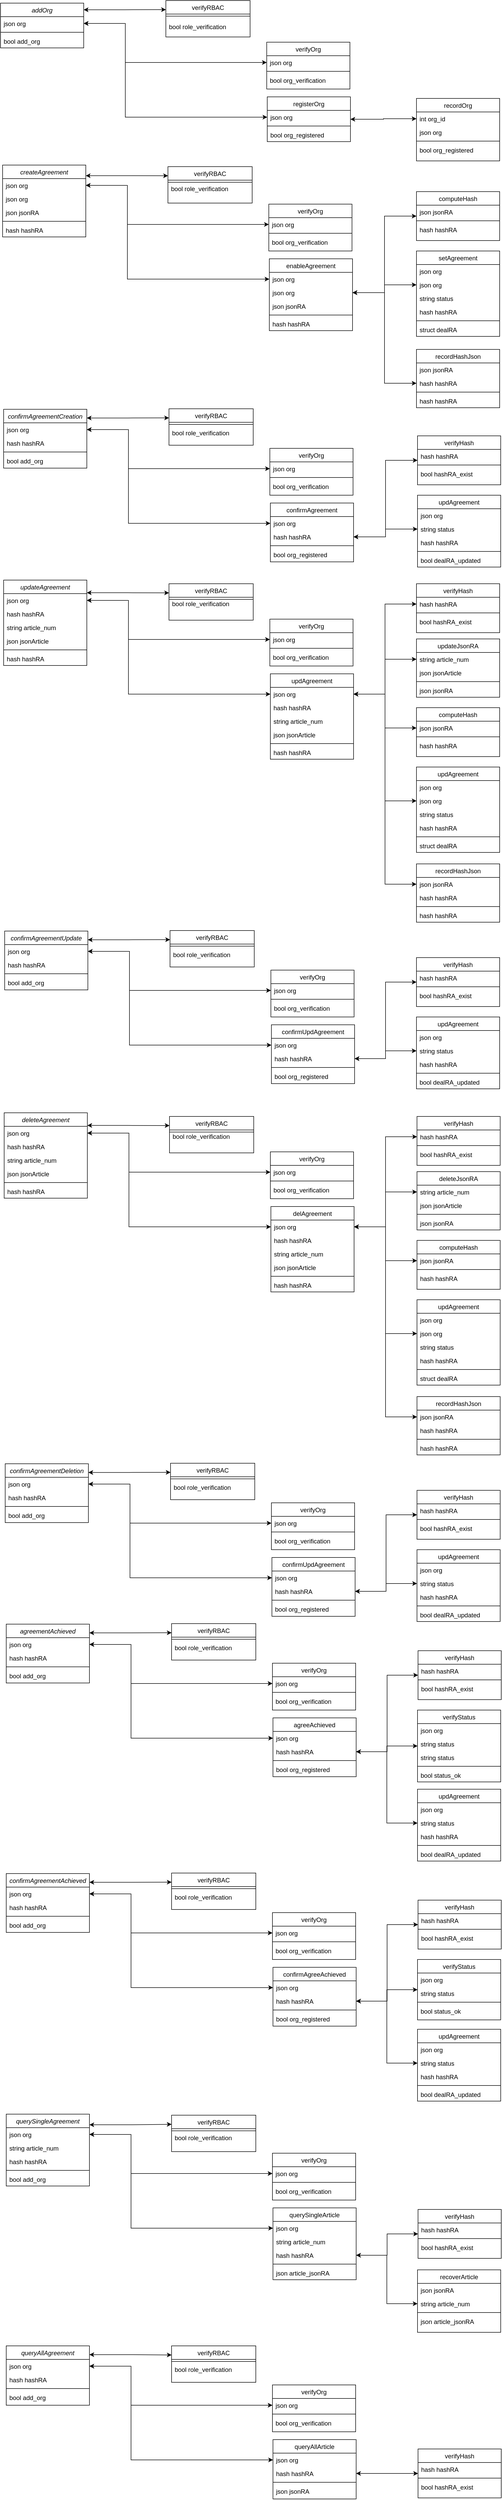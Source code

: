 <mxfile version="14.9.3" type="device"><diagram id="C5RBs43oDa-KdzZeNtuy" name="Page-1"><mxGraphModel dx="1460" dy="683" grid="1" gridSize="10" guides="1" tooltips="1" connect="1" arrows="1" fold="1" page="1" pageScale="1" pageWidth="827" pageHeight="1169" math="0" shadow="0"><root><mxCell id="WIyWlLk6GJQsqaUBKTNV-0"/><mxCell id="WIyWlLk6GJQsqaUBKTNV-1" parent="WIyWlLk6GJQsqaUBKTNV-0"/><mxCell id="VEaX7oZ06kfIhk0HoPCm-6" style="edgeStyle=orthogonalEdgeStyle;rounded=0;orthogonalLoop=1;jettySize=auto;html=1;exitX=1;exitY=0.148;exitDx=0;exitDy=0;entryX=0;entryY=0.25;entryDx=0;entryDy=0;exitPerimeter=0;endArrow=classic;endFill=1;startArrow=classic;startFill=1;" edge="1" parent="WIyWlLk6GJQsqaUBKTNV-1" source="zkfFHV4jXpPFQw0GAbJ--0" target="zkfFHV4jXpPFQw0GAbJ--13"><mxGeometry relative="1" as="geometry"/></mxCell><mxCell id="zkfFHV4jXpPFQw0GAbJ--0" value="addOrg" style="swimlane;fontStyle=2;align=center;verticalAlign=top;childLayout=stackLayout;horizontal=1;startSize=26;horizontalStack=0;resizeParent=1;resizeLast=0;collapsible=1;marginBottom=0;rounded=0;shadow=0;strokeWidth=1;" parent="WIyWlLk6GJQsqaUBKTNV-1" vertex="1"><mxGeometry x="20" y="7" width="160" height="86" as="geometry"><mxRectangle x="230" y="140" width="160" height="26" as="alternateBounds"/></mxGeometry></mxCell><mxCell id="zkfFHV4jXpPFQw0GAbJ--1" value="json org" style="text;align=left;verticalAlign=top;spacingLeft=4;spacingRight=4;overflow=hidden;rotatable=0;points=[[0,0.5],[1,0.5]];portConstraint=eastwest;" parent="zkfFHV4jXpPFQw0GAbJ--0" vertex="1"><mxGeometry y="26" width="160" height="26" as="geometry"/></mxCell><mxCell id="zkfFHV4jXpPFQw0GAbJ--4" value="" style="line;html=1;strokeWidth=1;align=left;verticalAlign=middle;spacingTop=-1;spacingLeft=3;spacingRight=3;rotatable=0;labelPosition=right;points=[];portConstraint=eastwest;" parent="zkfFHV4jXpPFQw0GAbJ--0" vertex="1"><mxGeometry y="52" width="160" height="8" as="geometry"/></mxCell><mxCell id="zkfFHV4jXpPFQw0GAbJ--5" value="bool add_org" style="text;align=left;verticalAlign=top;spacingLeft=4;spacingRight=4;overflow=hidden;rotatable=0;points=[[0,0.5],[1,0.5]];portConstraint=eastwest;" parent="zkfFHV4jXpPFQw0GAbJ--0" vertex="1"><mxGeometry y="60" width="160" height="26" as="geometry"/></mxCell><mxCell id="zkfFHV4jXpPFQw0GAbJ--13" value="verifyRBAC" style="swimlane;fontStyle=0;align=center;verticalAlign=top;childLayout=stackLayout;horizontal=1;startSize=26;horizontalStack=0;resizeParent=1;resizeLast=0;collapsible=1;marginBottom=0;rounded=0;shadow=0;strokeWidth=1;" parent="WIyWlLk6GJQsqaUBKTNV-1" vertex="1"><mxGeometry x="338" y="2" width="162" height="70" as="geometry"><mxRectangle x="340" y="380" width="170" height="26" as="alternateBounds"/></mxGeometry></mxCell><mxCell id="zkfFHV4jXpPFQw0GAbJ--15" value="" style="line;html=1;strokeWidth=1;align=left;verticalAlign=middle;spacingTop=-1;spacingLeft=3;spacingRight=3;rotatable=0;labelPosition=right;points=[];portConstraint=eastwest;" parent="zkfFHV4jXpPFQw0GAbJ--13" vertex="1"><mxGeometry y="26" width="162" height="8" as="geometry"/></mxCell><mxCell id="zkfFHV4jXpPFQw0GAbJ--17" value="verifyOrg" style="swimlane;fontStyle=0;align=center;verticalAlign=top;childLayout=stackLayout;horizontal=1;startSize=26;horizontalStack=0;resizeParent=1;resizeLast=0;collapsible=1;marginBottom=0;rounded=0;shadow=0;strokeWidth=1;" parent="WIyWlLk6GJQsqaUBKTNV-1" vertex="1"><mxGeometry x="532" y="82" width="160" height="90" as="geometry"><mxRectangle x="550" y="140" width="160" height="26" as="alternateBounds"/></mxGeometry></mxCell><mxCell id="zkfFHV4jXpPFQw0GAbJ--18" value="json org" style="text;align=left;verticalAlign=top;spacingLeft=4;spacingRight=4;overflow=hidden;rotatable=0;points=[[0,0.5],[1,0.5]];portConstraint=eastwest;" parent="zkfFHV4jXpPFQw0GAbJ--17" vertex="1"><mxGeometry y="26" width="160" height="26" as="geometry"/></mxCell><mxCell id="zkfFHV4jXpPFQw0GAbJ--23" value="" style="line;html=1;strokeWidth=1;align=left;verticalAlign=middle;spacingTop=-1;spacingLeft=3;spacingRight=3;rotatable=0;labelPosition=right;points=[];portConstraint=eastwest;" parent="zkfFHV4jXpPFQw0GAbJ--17" vertex="1"><mxGeometry y="52" width="160" height="8" as="geometry"/></mxCell><mxCell id="zkfFHV4jXpPFQw0GAbJ--24" value="bool org_verification" style="text;align=left;verticalAlign=top;spacingLeft=4;spacingRight=4;overflow=hidden;rotatable=0;points=[[0,0.5],[1,0.5]];portConstraint=eastwest;" parent="zkfFHV4jXpPFQw0GAbJ--17" vertex="1"><mxGeometry y="60" width="160" height="20" as="geometry"/></mxCell><mxCell id="VEaX7oZ06kfIhk0HoPCm-2" value="bool role_verification" style="text;align=left;verticalAlign=top;spacingLeft=4;spacingRight=4;overflow=hidden;rotatable=0;points=[[0,0.5],[1,0.5]];portConstraint=eastwest;" vertex="1" parent="WIyWlLk6GJQsqaUBKTNV-1"><mxGeometry x="338" y="39" width="160" height="26" as="geometry"/></mxCell><mxCell id="VEaX7oZ06kfIhk0HoPCm-20" style="edgeStyle=orthogonalEdgeStyle;rounded=0;orthogonalLoop=1;jettySize=auto;html=1;exitX=1;exitY=0.5;exitDx=0;exitDy=0;entryX=0;entryY=0.5;entryDx=0;entryDy=0;startArrow=classic;startFill=1;endArrow=classic;endFill=1;" edge="1" parent="WIyWlLk6GJQsqaUBKTNV-1" source="VEaX7oZ06kfIhk0HoPCm-8" target="VEaX7oZ06kfIhk0HoPCm-15"><mxGeometry relative="1" as="geometry"/></mxCell><mxCell id="VEaX7oZ06kfIhk0HoPCm-8" value="registerOrg" style="swimlane;fontStyle=0;align=center;verticalAlign=top;childLayout=stackLayout;horizontal=1;startSize=26;horizontalStack=0;resizeParent=1;resizeLast=0;collapsible=1;marginBottom=0;rounded=0;shadow=0;strokeWidth=1;" vertex="1" parent="WIyWlLk6GJQsqaUBKTNV-1"><mxGeometry x="533" y="187" width="160" height="86" as="geometry"><mxRectangle x="550" y="140" width="160" height="26" as="alternateBounds"/></mxGeometry></mxCell><mxCell id="VEaX7oZ06kfIhk0HoPCm-9" value="json org" style="text;align=left;verticalAlign=top;spacingLeft=4;spacingRight=4;overflow=hidden;rotatable=0;points=[[0,0.5],[1,0.5]];portConstraint=eastwest;" vertex="1" parent="VEaX7oZ06kfIhk0HoPCm-8"><mxGeometry y="26" width="160" height="26" as="geometry"/></mxCell><mxCell id="VEaX7oZ06kfIhk0HoPCm-10" value="" style="line;html=1;strokeWidth=1;align=left;verticalAlign=middle;spacingTop=-1;spacingLeft=3;spacingRight=3;rotatable=0;labelPosition=right;points=[];portConstraint=eastwest;" vertex="1" parent="VEaX7oZ06kfIhk0HoPCm-8"><mxGeometry y="52" width="160" height="8" as="geometry"/></mxCell><mxCell id="VEaX7oZ06kfIhk0HoPCm-11" value="bool org_registered" style="text;align=left;verticalAlign=top;spacingLeft=4;spacingRight=4;overflow=hidden;rotatable=0;points=[[0,0.5],[1,0.5]];portConstraint=eastwest;" vertex="1" parent="VEaX7oZ06kfIhk0HoPCm-8"><mxGeometry y="60" width="160" height="26" as="geometry"/></mxCell><mxCell id="VEaX7oZ06kfIhk0HoPCm-12" style="edgeStyle=orthogonalEdgeStyle;rounded=0;orthogonalLoop=1;jettySize=auto;html=1;exitX=1;exitY=0.5;exitDx=0;exitDy=0;entryX=0;entryY=0.5;entryDx=0;entryDy=0;startArrow=classic;startFill=1;" edge="1" parent="WIyWlLk6GJQsqaUBKTNV-1" source="zkfFHV4jXpPFQw0GAbJ--1" target="VEaX7oZ06kfIhk0HoPCm-9"><mxGeometry relative="1" as="geometry"><mxPoint x="218" y="97.5" as="sourcePoint"/><mxPoint x="348" y="29.5" as="targetPoint"/><Array as="points"><mxPoint x="260" y="46"/><mxPoint x="260" y="226"/></Array></mxGeometry></mxCell><mxCell id="VEaX7oZ06kfIhk0HoPCm-13" style="edgeStyle=orthogonalEdgeStyle;rounded=0;orthogonalLoop=1;jettySize=auto;html=1;exitX=0;exitY=0.5;exitDx=0;exitDy=0;entryX=1;entryY=0.5;entryDx=0;entryDy=0;startArrow=classic;startFill=1;endArrow=classic;endFill=1;" edge="1" parent="WIyWlLk6GJQsqaUBKTNV-1" source="zkfFHV4jXpPFQw0GAbJ--18" target="zkfFHV4jXpPFQw0GAbJ--1"><mxGeometry relative="1" as="geometry"><Array as="points"><mxPoint x="260" y="121"/><mxPoint x="260" y="46"/></Array></mxGeometry></mxCell><mxCell id="VEaX7oZ06kfIhk0HoPCm-14" value="recordOrg" style="swimlane;fontStyle=0;align=center;verticalAlign=top;childLayout=stackLayout;horizontal=1;startSize=26;horizontalStack=0;resizeParent=1;resizeLast=0;collapsible=1;marginBottom=0;rounded=0;shadow=0;strokeWidth=1;" vertex="1" parent="WIyWlLk6GJQsqaUBKTNV-1"><mxGeometry x="820" y="190" width="160" height="120" as="geometry"><mxRectangle x="550" y="140" width="160" height="26" as="alternateBounds"/></mxGeometry></mxCell><mxCell id="VEaX7oZ06kfIhk0HoPCm-15" value="int org_id" style="text;align=left;verticalAlign=top;spacingLeft=4;spacingRight=4;overflow=hidden;rotatable=0;points=[[0,0.5],[1,0.5]];portConstraint=eastwest;" vertex="1" parent="VEaX7oZ06kfIhk0HoPCm-14"><mxGeometry y="26" width="160" height="26" as="geometry"/></mxCell><mxCell id="VEaX7oZ06kfIhk0HoPCm-17" value="json org" style="text;align=left;verticalAlign=top;spacingLeft=4;spacingRight=4;overflow=hidden;rotatable=0;points=[[0,0.5],[1,0.5]];portConstraint=eastwest;" vertex="1" parent="VEaX7oZ06kfIhk0HoPCm-14"><mxGeometry y="52" width="160" height="26" as="geometry"/></mxCell><mxCell id="VEaX7oZ06kfIhk0HoPCm-16" value="" style="line;html=1;strokeWidth=1;align=left;verticalAlign=middle;spacingTop=-1;spacingLeft=3;spacingRight=3;rotatable=0;labelPosition=right;points=[];portConstraint=eastwest;" vertex="1" parent="VEaX7oZ06kfIhk0HoPCm-14"><mxGeometry y="78" width="160" height="8" as="geometry"/></mxCell><mxCell id="VEaX7oZ06kfIhk0HoPCm-46" value="bool org_registered" style="text;align=left;verticalAlign=top;spacingLeft=4;spacingRight=4;overflow=hidden;rotatable=0;points=[[0,0.5],[1,0.5]];portConstraint=eastwest;" vertex="1" parent="VEaX7oZ06kfIhk0HoPCm-14"><mxGeometry y="86" width="160" height="26" as="geometry"/></mxCell><mxCell id="VEaX7oZ06kfIhk0HoPCm-21" style="edgeStyle=orthogonalEdgeStyle;rounded=0;orthogonalLoop=1;jettySize=auto;html=1;exitX=1;exitY=0.148;exitDx=0;exitDy=0;entryX=0;entryY=0.25;entryDx=0;entryDy=0;exitPerimeter=0;endArrow=classic;endFill=1;startArrow=classic;startFill=1;" edge="1" parent="WIyWlLk6GJQsqaUBKTNV-1" source="VEaX7oZ06kfIhk0HoPCm-22" target="VEaX7oZ06kfIhk0HoPCm-26"><mxGeometry relative="1" as="geometry"/></mxCell><mxCell id="VEaX7oZ06kfIhk0HoPCm-22" value="createAgreement" style="swimlane;fontStyle=2;align=center;verticalAlign=top;childLayout=stackLayout;horizontal=1;startSize=26;horizontalStack=0;resizeParent=1;resizeLast=0;collapsible=1;marginBottom=0;rounded=0;shadow=0;strokeWidth=1;" vertex="1" parent="WIyWlLk6GJQsqaUBKTNV-1"><mxGeometry x="24" y="318" width="160" height="138" as="geometry"><mxRectangle x="230" y="140" width="160" height="26" as="alternateBounds"/></mxGeometry></mxCell><mxCell id="VEaX7oZ06kfIhk0HoPCm-23" value="json org" style="text;align=left;verticalAlign=top;spacingLeft=4;spacingRight=4;overflow=hidden;rotatable=0;points=[[0,0.5],[1,0.5]];portConstraint=eastwest;" vertex="1" parent="VEaX7oZ06kfIhk0HoPCm-22"><mxGeometry y="26" width="160" height="26" as="geometry"/></mxCell><mxCell id="VEaX7oZ06kfIhk0HoPCm-45" value="json org" style="text;align=left;verticalAlign=top;spacingLeft=4;spacingRight=4;overflow=hidden;rotatable=0;points=[[0,0.5],[1,0.5]];portConstraint=eastwest;" vertex="1" parent="VEaX7oZ06kfIhk0HoPCm-22"><mxGeometry y="52" width="160" height="26" as="geometry"/></mxCell><mxCell id="VEaX7oZ06kfIhk0HoPCm-47" value="json jsonRA" style="text;align=left;verticalAlign=top;spacingLeft=4;spacingRight=4;overflow=hidden;rotatable=0;points=[[0,0.5],[1,0.5]];portConstraint=eastwest;" vertex="1" parent="VEaX7oZ06kfIhk0HoPCm-22"><mxGeometry y="78" width="160" height="26" as="geometry"/></mxCell><mxCell id="VEaX7oZ06kfIhk0HoPCm-24" value="" style="line;html=1;strokeWidth=1;align=left;verticalAlign=middle;spacingTop=-1;spacingLeft=3;spacingRight=3;rotatable=0;labelPosition=right;points=[];portConstraint=eastwest;" vertex="1" parent="VEaX7oZ06kfIhk0HoPCm-22"><mxGeometry y="104" width="160" height="8" as="geometry"/></mxCell><mxCell id="VEaX7oZ06kfIhk0HoPCm-25" value="hash hashRA" style="text;align=left;verticalAlign=top;spacingLeft=4;spacingRight=4;overflow=hidden;rotatable=0;points=[[0,0.5],[1,0.5]];portConstraint=eastwest;" vertex="1" parent="VEaX7oZ06kfIhk0HoPCm-22"><mxGeometry y="112" width="160" height="26" as="geometry"/></mxCell><mxCell id="VEaX7oZ06kfIhk0HoPCm-26" value="verifyRBAC" style="swimlane;fontStyle=0;align=center;verticalAlign=top;childLayout=stackLayout;horizontal=1;startSize=26;horizontalStack=0;resizeParent=1;resizeLast=0;collapsible=1;marginBottom=0;rounded=0;shadow=0;strokeWidth=1;" vertex="1" parent="WIyWlLk6GJQsqaUBKTNV-1"><mxGeometry x="342" y="321" width="162" height="70" as="geometry"><mxRectangle x="340" y="380" width="170" height="26" as="alternateBounds"/></mxGeometry></mxCell><mxCell id="VEaX7oZ06kfIhk0HoPCm-27" value="" style="line;html=1;strokeWidth=1;align=left;verticalAlign=middle;spacingTop=-1;spacingLeft=3;spacingRight=3;rotatable=0;labelPosition=right;points=[];portConstraint=eastwest;" vertex="1" parent="VEaX7oZ06kfIhk0HoPCm-26"><mxGeometry y="26" width="162" height="8" as="geometry"/></mxCell><mxCell id="VEaX7oZ06kfIhk0HoPCm-28" value="verifyOrg" style="swimlane;fontStyle=0;align=center;verticalAlign=top;childLayout=stackLayout;horizontal=1;startSize=26;horizontalStack=0;resizeParent=1;resizeLast=0;collapsible=1;marginBottom=0;rounded=0;shadow=0;strokeWidth=1;" vertex="1" parent="WIyWlLk6GJQsqaUBKTNV-1"><mxGeometry x="536" y="393" width="160" height="90" as="geometry"><mxRectangle x="550" y="140" width="160" height="26" as="alternateBounds"/></mxGeometry></mxCell><mxCell id="VEaX7oZ06kfIhk0HoPCm-29" value="json org" style="text;align=left;verticalAlign=top;spacingLeft=4;spacingRight=4;overflow=hidden;rotatable=0;points=[[0,0.5],[1,0.5]];portConstraint=eastwest;" vertex="1" parent="VEaX7oZ06kfIhk0HoPCm-28"><mxGeometry y="26" width="160" height="26" as="geometry"/></mxCell><mxCell id="VEaX7oZ06kfIhk0HoPCm-30" value="" style="line;html=1;strokeWidth=1;align=left;verticalAlign=middle;spacingTop=-1;spacingLeft=3;spacingRight=3;rotatable=0;labelPosition=right;points=[];portConstraint=eastwest;" vertex="1" parent="VEaX7oZ06kfIhk0HoPCm-28"><mxGeometry y="52" width="160" height="8" as="geometry"/></mxCell><mxCell id="VEaX7oZ06kfIhk0HoPCm-31" value="bool org_verification" style="text;align=left;verticalAlign=top;spacingLeft=4;spacingRight=4;overflow=hidden;rotatable=0;points=[[0,0.5],[1,0.5]];portConstraint=eastwest;" vertex="1" parent="VEaX7oZ06kfIhk0HoPCm-28"><mxGeometry y="60" width="160" height="20" as="geometry"/></mxCell><mxCell id="VEaX7oZ06kfIhk0HoPCm-32" value="bool role_verification" style="text;align=left;verticalAlign=top;spacingLeft=4;spacingRight=4;overflow=hidden;rotatable=0;points=[[0,0.5],[1,0.5]];portConstraint=eastwest;" vertex="1" parent="WIyWlLk6GJQsqaUBKTNV-1"><mxGeometry x="342" y="350" width="160" height="26" as="geometry"/></mxCell><mxCell id="VEaX7oZ06kfIhk0HoPCm-34" value="enableAgreement" style="swimlane;fontStyle=0;align=center;verticalAlign=top;childLayout=stackLayout;horizontal=1;startSize=26;horizontalStack=0;resizeParent=1;resizeLast=0;collapsible=1;marginBottom=0;rounded=0;shadow=0;strokeWidth=1;" vertex="1" parent="WIyWlLk6GJQsqaUBKTNV-1"><mxGeometry x="537" y="498" width="160" height="138" as="geometry"><mxRectangle x="550" y="140" width="160" height="26" as="alternateBounds"/></mxGeometry></mxCell><mxCell id="VEaX7oZ06kfIhk0HoPCm-35" value="json org" style="text;align=left;verticalAlign=top;spacingLeft=4;spacingRight=4;overflow=hidden;rotatable=0;points=[[0,0.5],[1,0.5]];portConstraint=eastwest;" vertex="1" parent="VEaX7oZ06kfIhk0HoPCm-34"><mxGeometry y="26" width="160" height="26" as="geometry"/></mxCell><mxCell id="VEaX7oZ06kfIhk0HoPCm-48" value="json org" style="text;align=left;verticalAlign=top;spacingLeft=4;spacingRight=4;overflow=hidden;rotatable=0;points=[[0,0.5],[1,0.5]];portConstraint=eastwest;" vertex="1" parent="VEaX7oZ06kfIhk0HoPCm-34"><mxGeometry y="52" width="160" height="26" as="geometry"/></mxCell><mxCell id="VEaX7oZ06kfIhk0HoPCm-49" value="json jsonRA" style="text;align=left;verticalAlign=top;spacingLeft=4;spacingRight=4;overflow=hidden;rotatable=0;points=[[0,0.5],[1,0.5]];portConstraint=eastwest;" vertex="1" parent="VEaX7oZ06kfIhk0HoPCm-34"><mxGeometry y="78" width="160" height="26" as="geometry"/></mxCell><mxCell id="VEaX7oZ06kfIhk0HoPCm-36" value="" style="line;html=1;strokeWidth=1;align=left;verticalAlign=middle;spacingTop=-1;spacingLeft=3;spacingRight=3;rotatable=0;labelPosition=right;points=[];portConstraint=eastwest;" vertex="1" parent="VEaX7oZ06kfIhk0HoPCm-34"><mxGeometry y="104" width="160" height="8" as="geometry"/></mxCell><mxCell id="VEaX7oZ06kfIhk0HoPCm-37" value="hash hashRA" style="text;align=left;verticalAlign=top;spacingLeft=4;spacingRight=4;overflow=hidden;rotatable=0;points=[[0,0.5],[1,0.5]];portConstraint=eastwest;" vertex="1" parent="VEaX7oZ06kfIhk0HoPCm-34"><mxGeometry y="112" width="160" height="26" as="geometry"/></mxCell><mxCell id="VEaX7oZ06kfIhk0HoPCm-38" style="edgeStyle=orthogonalEdgeStyle;rounded=0;orthogonalLoop=1;jettySize=auto;html=1;exitX=1;exitY=0.5;exitDx=0;exitDy=0;entryX=0;entryY=0.5;entryDx=0;entryDy=0;startArrow=classic;startFill=1;" edge="1" parent="WIyWlLk6GJQsqaUBKTNV-1" source="VEaX7oZ06kfIhk0HoPCm-23" target="VEaX7oZ06kfIhk0HoPCm-35"><mxGeometry relative="1" as="geometry"><mxPoint x="222" y="408.5" as="sourcePoint"/><mxPoint x="352" y="340.5" as="targetPoint"/><Array as="points"><mxPoint x="264" y="357"/><mxPoint x="264" y="537"/></Array></mxGeometry></mxCell><mxCell id="VEaX7oZ06kfIhk0HoPCm-39" style="edgeStyle=orthogonalEdgeStyle;rounded=0;orthogonalLoop=1;jettySize=auto;html=1;exitX=0;exitY=0.5;exitDx=0;exitDy=0;entryX=1;entryY=0.5;entryDx=0;entryDy=0;startArrow=classic;startFill=1;endArrow=classic;endFill=1;" edge="1" parent="WIyWlLk6GJQsqaUBKTNV-1" source="VEaX7oZ06kfIhk0HoPCm-29" target="VEaX7oZ06kfIhk0HoPCm-23"><mxGeometry relative="1" as="geometry"><Array as="points"><mxPoint x="264" y="432"/><mxPoint x="264" y="357"/></Array></mxGeometry></mxCell><mxCell id="VEaX7oZ06kfIhk0HoPCm-69" style="edgeStyle=orthogonalEdgeStyle;rounded=0;orthogonalLoop=1;jettySize=auto;html=1;exitX=0;exitY=0.5;exitDx=0;exitDy=0;entryX=1;entryY=0.5;entryDx=0;entryDy=0;startArrow=classic;startFill=1;endArrow=classic;endFill=1;" edge="1" parent="WIyWlLk6GJQsqaUBKTNV-1" source="VEaX7oZ06kfIhk0HoPCm-51" target="VEaX7oZ06kfIhk0HoPCm-48"><mxGeometry relative="1" as="geometry"/></mxCell><mxCell id="VEaX7oZ06kfIhk0HoPCm-51" value="computeHash" style="swimlane;fontStyle=0;align=center;verticalAlign=top;childLayout=stackLayout;horizontal=1;startSize=26;horizontalStack=0;resizeParent=1;resizeLast=0;collapsible=1;marginBottom=0;rounded=0;shadow=0;strokeWidth=1;" vertex="1" parent="WIyWlLk6GJQsqaUBKTNV-1"><mxGeometry x="820" y="369" width="160" height="94" as="geometry"><mxRectangle x="550" y="140" width="160" height="26" as="alternateBounds"/></mxGeometry></mxCell><mxCell id="VEaX7oZ06kfIhk0HoPCm-52" value="json jsonRA" style="text;align=left;verticalAlign=top;spacingLeft=4;spacingRight=4;overflow=hidden;rotatable=0;points=[[0,0.5],[1,0.5]];portConstraint=eastwest;" vertex="1" parent="VEaX7oZ06kfIhk0HoPCm-51"><mxGeometry y="26" width="160" height="26" as="geometry"/></mxCell><mxCell id="VEaX7oZ06kfIhk0HoPCm-53" value="" style="line;html=1;strokeWidth=1;align=left;verticalAlign=middle;spacingTop=-1;spacingLeft=3;spacingRight=3;rotatable=0;labelPosition=right;points=[];portConstraint=eastwest;" vertex="1" parent="VEaX7oZ06kfIhk0HoPCm-51"><mxGeometry y="52" width="160" height="8" as="geometry"/></mxCell><mxCell id="VEaX7oZ06kfIhk0HoPCm-54" value="hash hashRA" style="text;align=left;verticalAlign=top;spacingLeft=4;spacingRight=4;overflow=hidden;rotatable=0;points=[[0,0.5],[1,0.5]];portConstraint=eastwest;" vertex="1" parent="VEaX7oZ06kfIhk0HoPCm-51"><mxGeometry y="60" width="160" height="26" as="geometry"/></mxCell><mxCell id="VEaX7oZ06kfIhk0HoPCm-76" value="setAgreement" style="swimlane;fontStyle=0;align=center;verticalAlign=top;childLayout=stackLayout;horizontal=1;startSize=26;horizontalStack=0;resizeParent=1;resizeLast=0;collapsible=1;marginBottom=0;rounded=0;shadow=0;strokeWidth=1;" vertex="1" parent="WIyWlLk6GJQsqaUBKTNV-1"><mxGeometry x="820" y="483" width="160" height="164" as="geometry"><mxRectangle x="550" y="140" width="160" height="26" as="alternateBounds"/></mxGeometry></mxCell><mxCell id="VEaX7oZ06kfIhk0HoPCm-77" value="json org" style="text;align=left;verticalAlign=top;spacingLeft=4;spacingRight=4;overflow=hidden;rotatable=0;points=[[0,0.5],[1,0.5]];portConstraint=eastwest;" vertex="1" parent="VEaX7oZ06kfIhk0HoPCm-76"><mxGeometry y="26" width="160" height="26" as="geometry"/></mxCell><mxCell id="VEaX7oZ06kfIhk0HoPCm-78" value="json org" style="text;align=left;verticalAlign=top;spacingLeft=4;spacingRight=4;overflow=hidden;rotatable=0;points=[[0,0.5],[1,0.5]];portConstraint=eastwest;" vertex="1" parent="VEaX7oZ06kfIhk0HoPCm-76"><mxGeometry y="52" width="160" height="26" as="geometry"/></mxCell><mxCell id="VEaX7oZ06kfIhk0HoPCm-79" value="string status" style="text;align=left;verticalAlign=top;spacingLeft=4;spacingRight=4;overflow=hidden;rotatable=0;points=[[0,0.5],[1,0.5]];portConstraint=eastwest;" vertex="1" parent="VEaX7oZ06kfIhk0HoPCm-76"><mxGeometry y="78" width="160" height="26" as="geometry"/></mxCell><mxCell id="VEaX7oZ06kfIhk0HoPCm-80" value="hash hashRA" style="text;align=left;verticalAlign=top;spacingLeft=4;spacingRight=4;overflow=hidden;rotatable=0;points=[[0,0.5],[1,0.5]];portConstraint=eastwest;" vertex="1" parent="VEaX7oZ06kfIhk0HoPCm-76"><mxGeometry y="104" width="160" height="26" as="geometry"/></mxCell><mxCell id="VEaX7oZ06kfIhk0HoPCm-81" value="" style="line;html=1;strokeWidth=1;align=left;verticalAlign=middle;spacingTop=-1;spacingLeft=3;spacingRight=3;rotatable=0;labelPosition=right;points=[];portConstraint=eastwest;" vertex="1" parent="VEaX7oZ06kfIhk0HoPCm-76"><mxGeometry y="130" width="160" height="8" as="geometry"/></mxCell><mxCell id="VEaX7oZ06kfIhk0HoPCm-82" value="struct dealRA" style="text;align=left;verticalAlign=top;spacingLeft=4;spacingRight=4;overflow=hidden;rotatable=0;points=[[0,0.5],[1,0.5]];portConstraint=eastwest;" vertex="1" parent="VEaX7oZ06kfIhk0HoPCm-76"><mxGeometry y="138" width="160" height="26" as="geometry"/></mxCell><mxCell id="VEaX7oZ06kfIhk0HoPCm-83" style="edgeStyle=orthogonalEdgeStyle;rounded=0;orthogonalLoop=1;jettySize=auto;html=1;exitX=0;exitY=0.5;exitDx=0;exitDy=0;entryX=1;entryY=0.5;entryDx=0;entryDy=0;startArrow=classic;startFill=1;endArrow=classic;endFill=1;" edge="1" parent="WIyWlLk6GJQsqaUBKTNV-1" source="VEaX7oZ06kfIhk0HoPCm-78" target="VEaX7oZ06kfIhk0HoPCm-48"><mxGeometry relative="1" as="geometry"/></mxCell><mxCell id="VEaX7oZ06kfIhk0HoPCm-84" value="recordHashJson" style="swimlane;fontStyle=0;align=center;verticalAlign=top;childLayout=stackLayout;horizontal=1;startSize=26;horizontalStack=0;resizeParent=1;resizeLast=0;collapsible=1;marginBottom=0;rounded=0;shadow=0;strokeWidth=1;" vertex="1" parent="WIyWlLk6GJQsqaUBKTNV-1"><mxGeometry x="820" y="672" width="160" height="112" as="geometry"><mxRectangle x="550" y="140" width="160" height="26" as="alternateBounds"/></mxGeometry></mxCell><mxCell id="VEaX7oZ06kfIhk0HoPCm-85" value="json jsonRA" style="text;align=left;verticalAlign=top;spacingLeft=4;spacingRight=4;overflow=hidden;rotatable=0;points=[[0,0.5],[1,0.5]];portConstraint=eastwest;" vertex="1" parent="VEaX7oZ06kfIhk0HoPCm-84"><mxGeometry y="26" width="160" height="26" as="geometry"/></mxCell><mxCell id="VEaX7oZ06kfIhk0HoPCm-86" value="hash hashRA" style="text;align=left;verticalAlign=top;spacingLeft=4;spacingRight=4;overflow=hidden;rotatable=0;points=[[0,0.5],[1,0.5]];portConstraint=eastwest;" vertex="1" parent="VEaX7oZ06kfIhk0HoPCm-84"><mxGeometry y="52" width="160" height="26" as="geometry"/></mxCell><mxCell id="VEaX7oZ06kfIhk0HoPCm-87" value="" style="line;html=1;strokeWidth=1;align=left;verticalAlign=middle;spacingTop=-1;spacingLeft=3;spacingRight=3;rotatable=0;labelPosition=right;points=[];portConstraint=eastwest;" vertex="1" parent="VEaX7oZ06kfIhk0HoPCm-84"><mxGeometry y="78" width="160" height="8" as="geometry"/></mxCell><mxCell id="VEaX7oZ06kfIhk0HoPCm-88" value="hash hashRA" style="text;align=left;verticalAlign=top;spacingLeft=4;spacingRight=4;overflow=hidden;rotatable=0;points=[[0,0.5],[1,0.5]];portConstraint=eastwest;" vertex="1" parent="VEaX7oZ06kfIhk0HoPCm-84"><mxGeometry y="86" width="160" height="26" as="geometry"/></mxCell><mxCell id="VEaX7oZ06kfIhk0HoPCm-89" style="edgeStyle=orthogonalEdgeStyle;rounded=0;orthogonalLoop=1;jettySize=auto;html=1;exitX=0;exitY=0.5;exitDx=0;exitDy=0;entryX=1;entryY=0.5;entryDx=0;entryDy=0;startArrow=classic;startFill=1;endArrow=classic;endFill=1;" edge="1" parent="WIyWlLk6GJQsqaUBKTNV-1" source="VEaX7oZ06kfIhk0HoPCm-86" target="VEaX7oZ06kfIhk0HoPCm-48"><mxGeometry relative="1" as="geometry"/></mxCell><mxCell id="VEaX7oZ06kfIhk0HoPCm-90" style="edgeStyle=orthogonalEdgeStyle;rounded=0;orthogonalLoop=1;jettySize=auto;html=1;exitX=1;exitY=0.148;exitDx=0;exitDy=0;entryX=0;entryY=0.25;entryDx=0;entryDy=0;exitPerimeter=0;endArrow=classic;endFill=1;startArrow=classic;startFill=1;" edge="1" parent="WIyWlLk6GJQsqaUBKTNV-1" source="VEaX7oZ06kfIhk0HoPCm-91" target="VEaX7oZ06kfIhk0HoPCm-97"><mxGeometry relative="1" as="geometry"/></mxCell><mxCell id="VEaX7oZ06kfIhk0HoPCm-91" value="confirmAgreementCreation" style="swimlane;fontStyle=2;align=center;verticalAlign=top;childLayout=stackLayout;horizontal=1;startSize=26;horizontalStack=0;resizeParent=1;resizeLast=0;collapsible=1;marginBottom=0;rounded=0;shadow=0;strokeWidth=1;" vertex="1" parent="WIyWlLk6GJQsqaUBKTNV-1"><mxGeometry x="26" y="787" width="160" height="113" as="geometry"><mxRectangle x="230" y="140" width="160" height="26" as="alternateBounds"/></mxGeometry></mxCell><mxCell id="VEaX7oZ06kfIhk0HoPCm-92" value="json org" style="text;align=left;verticalAlign=top;spacingLeft=4;spacingRight=4;overflow=hidden;rotatable=0;points=[[0,0.5],[1,0.5]];portConstraint=eastwest;" vertex="1" parent="VEaX7oZ06kfIhk0HoPCm-91"><mxGeometry y="26" width="160" height="26" as="geometry"/></mxCell><mxCell id="VEaX7oZ06kfIhk0HoPCm-93" value="hash hashRA" style="text;align=left;verticalAlign=top;spacingLeft=4;spacingRight=4;overflow=hidden;rotatable=0;points=[[0,0.5],[1,0.5]];portConstraint=eastwest;" vertex="1" parent="VEaX7oZ06kfIhk0HoPCm-91"><mxGeometry y="52" width="160" height="26" as="geometry"/></mxCell><mxCell id="VEaX7oZ06kfIhk0HoPCm-95" value="" style="line;html=1;strokeWidth=1;align=left;verticalAlign=middle;spacingTop=-1;spacingLeft=3;spacingRight=3;rotatable=0;labelPosition=right;points=[];portConstraint=eastwest;" vertex="1" parent="VEaX7oZ06kfIhk0HoPCm-91"><mxGeometry y="78" width="160" height="8" as="geometry"/></mxCell><mxCell id="VEaX7oZ06kfIhk0HoPCm-96" value="bool add_org" style="text;align=left;verticalAlign=top;spacingLeft=4;spacingRight=4;overflow=hidden;rotatable=0;points=[[0,0.5],[1,0.5]];portConstraint=eastwest;" vertex="1" parent="VEaX7oZ06kfIhk0HoPCm-91"><mxGeometry y="86" width="160" height="26" as="geometry"/></mxCell><mxCell id="VEaX7oZ06kfIhk0HoPCm-97" value="verifyRBAC" style="swimlane;fontStyle=0;align=center;verticalAlign=top;childLayout=stackLayout;horizontal=1;startSize=26;horizontalStack=0;resizeParent=1;resizeLast=0;collapsible=1;marginBottom=0;rounded=0;shadow=0;strokeWidth=1;" vertex="1" parent="WIyWlLk6GJQsqaUBKTNV-1"><mxGeometry x="344" y="786" width="162" height="70" as="geometry"><mxRectangle x="340" y="380" width="170" height="26" as="alternateBounds"/></mxGeometry></mxCell><mxCell id="VEaX7oZ06kfIhk0HoPCm-98" value="" style="line;html=1;strokeWidth=1;align=left;verticalAlign=middle;spacingTop=-1;spacingLeft=3;spacingRight=3;rotatable=0;labelPosition=right;points=[];portConstraint=eastwest;" vertex="1" parent="VEaX7oZ06kfIhk0HoPCm-97"><mxGeometry y="26" width="162" height="8" as="geometry"/></mxCell><mxCell id="VEaX7oZ06kfIhk0HoPCm-99" value="verifyOrg" style="swimlane;fontStyle=0;align=center;verticalAlign=top;childLayout=stackLayout;horizontal=1;startSize=26;horizontalStack=0;resizeParent=1;resizeLast=0;collapsible=1;marginBottom=0;rounded=0;shadow=0;strokeWidth=1;" vertex="1" parent="WIyWlLk6GJQsqaUBKTNV-1"><mxGeometry x="538" y="862" width="160" height="90" as="geometry"><mxRectangle x="550" y="140" width="160" height="26" as="alternateBounds"/></mxGeometry></mxCell><mxCell id="VEaX7oZ06kfIhk0HoPCm-100" value="json org" style="text;align=left;verticalAlign=top;spacingLeft=4;spacingRight=4;overflow=hidden;rotatable=0;points=[[0,0.5],[1,0.5]];portConstraint=eastwest;" vertex="1" parent="VEaX7oZ06kfIhk0HoPCm-99"><mxGeometry y="26" width="160" height="26" as="geometry"/></mxCell><mxCell id="VEaX7oZ06kfIhk0HoPCm-101" value="" style="line;html=1;strokeWidth=1;align=left;verticalAlign=middle;spacingTop=-1;spacingLeft=3;spacingRight=3;rotatable=0;labelPosition=right;points=[];portConstraint=eastwest;" vertex="1" parent="VEaX7oZ06kfIhk0HoPCm-99"><mxGeometry y="52" width="160" height="8" as="geometry"/></mxCell><mxCell id="VEaX7oZ06kfIhk0HoPCm-102" value="bool org_verification" style="text;align=left;verticalAlign=top;spacingLeft=4;spacingRight=4;overflow=hidden;rotatable=0;points=[[0,0.5],[1,0.5]];portConstraint=eastwest;" vertex="1" parent="VEaX7oZ06kfIhk0HoPCm-99"><mxGeometry y="60" width="160" height="20" as="geometry"/></mxCell><mxCell id="VEaX7oZ06kfIhk0HoPCm-103" value="bool role_verification" style="text;align=left;verticalAlign=top;spacingLeft=4;spacingRight=4;overflow=hidden;rotatable=0;points=[[0,0.5],[1,0.5]];portConstraint=eastwest;" vertex="1" parent="WIyWlLk6GJQsqaUBKTNV-1"><mxGeometry x="344" y="819" width="160" height="26" as="geometry"/></mxCell><mxCell id="VEaX7oZ06kfIhk0HoPCm-104" value="confirmAgreement" style="swimlane;fontStyle=0;align=center;verticalAlign=top;childLayout=stackLayout;horizontal=1;startSize=26;horizontalStack=0;resizeParent=1;resizeLast=0;collapsible=1;marginBottom=0;rounded=0;shadow=0;strokeWidth=1;" vertex="1" parent="WIyWlLk6GJQsqaUBKTNV-1"><mxGeometry x="539" y="967" width="160" height="113" as="geometry"><mxRectangle x="550" y="140" width="160" height="26" as="alternateBounds"/></mxGeometry></mxCell><mxCell id="VEaX7oZ06kfIhk0HoPCm-105" value="json org" style="text;align=left;verticalAlign=top;spacingLeft=4;spacingRight=4;overflow=hidden;rotatable=0;points=[[0,0.5],[1,0.5]];portConstraint=eastwest;" vertex="1" parent="VEaX7oZ06kfIhk0HoPCm-104"><mxGeometry y="26" width="160" height="26" as="geometry"/></mxCell><mxCell id="VEaX7oZ06kfIhk0HoPCm-106" value="hash hashRA" style="text;align=left;verticalAlign=top;spacingLeft=4;spacingRight=4;overflow=hidden;rotatable=0;points=[[0,0.5],[1,0.5]];portConstraint=eastwest;" vertex="1" parent="VEaX7oZ06kfIhk0HoPCm-104"><mxGeometry y="52" width="160" height="26" as="geometry"/></mxCell><mxCell id="VEaX7oZ06kfIhk0HoPCm-108" value="" style="line;html=1;strokeWidth=1;align=left;verticalAlign=middle;spacingTop=-1;spacingLeft=3;spacingRight=3;rotatable=0;labelPosition=right;points=[];portConstraint=eastwest;" vertex="1" parent="VEaX7oZ06kfIhk0HoPCm-104"><mxGeometry y="78" width="160" height="8" as="geometry"/></mxCell><mxCell id="VEaX7oZ06kfIhk0HoPCm-109" value="bool org_registered" style="text;align=left;verticalAlign=top;spacingLeft=4;spacingRight=4;overflow=hidden;rotatable=0;points=[[0,0.5],[1,0.5]];portConstraint=eastwest;" vertex="1" parent="VEaX7oZ06kfIhk0HoPCm-104"><mxGeometry y="86" width="160" height="26" as="geometry"/></mxCell><mxCell id="VEaX7oZ06kfIhk0HoPCm-110" style="edgeStyle=orthogonalEdgeStyle;rounded=0;orthogonalLoop=1;jettySize=auto;html=1;exitX=1;exitY=0.5;exitDx=0;exitDy=0;entryX=0;entryY=0.5;entryDx=0;entryDy=0;startArrow=classic;startFill=1;" edge="1" parent="WIyWlLk6GJQsqaUBKTNV-1" source="VEaX7oZ06kfIhk0HoPCm-92" target="VEaX7oZ06kfIhk0HoPCm-105"><mxGeometry relative="1" as="geometry"><mxPoint x="224" y="877.5" as="sourcePoint"/><mxPoint x="354" y="809.5" as="targetPoint"/><Array as="points"><mxPoint x="266" y="826"/><mxPoint x="266" y="1006"/></Array></mxGeometry></mxCell><mxCell id="VEaX7oZ06kfIhk0HoPCm-111" style="edgeStyle=orthogonalEdgeStyle;rounded=0;orthogonalLoop=1;jettySize=auto;html=1;exitX=0;exitY=0.5;exitDx=0;exitDy=0;entryX=1;entryY=0.5;entryDx=0;entryDy=0;startArrow=classic;startFill=1;endArrow=classic;endFill=1;" edge="1" parent="WIyWlLk6GJQsqaUBKTNV-1" source="VEaX7oZ06kfIhk0HoPCm-100" target="VEaX7oZ06kfIhk0HoPCm-92"><mxGeometry relative="1" as="geometry"><Array as="points"><mxPoint x="266" y="901"/><mxPoint x="266" y="826"/></Array></mxGeometry></mxCell><mxCell id="VEaX7oZ06kfIhk0HoPCm-112" style="edgeStyle=orthogonalEdgeStyle;rounded=0;orthogonalLoop=1;jettySize=auto;html=1;exitX=0;exitY=0.5;exitDx=0;exitDy=0;entryX=1;entryY=0.5;entryDx=0;entryDy=0;startArrow=classic;startFill=1;endArrow=classic;endFill=1;" edge="1" parent="WIyWlLk6GJQsqaUBKTNV-1" source="VEaX7oZ06kfIhk0HoPCm-113" target="VEaX7oZ06kfIhk0HoPCm-106"><mxGeometry relative="1" as="geometry"/></mxCell><mxCell id="VEaX7oZ06kfIhk0HoPCm-113" value="verifyHash" style="swimlane;fontStyle=0;align=center;verticalAlign=top;childLayout=stackLayout;horizontal=1;startSize=26;horizontalStack=0;resizeParent=1;resizeLast=0;collapsible=1;marginBottom=0;rounded=0;shadow=0;strokeWidth=1;" vertex="1" parent="WIyWlLk6GJQsqaUBKTNV-1"><mxGeometry x="822" y="838" width="160" height="94" as="geometry"><mxRectangle x="550" y="140" width="160" height="26" as="alternateBounds"/></mxGeometry></mxCell><mxCell id="VEaX7oZ06kfIhk0HoPCm-114" value="hash hashRA" style="text;align=left;verticalAlign=top;spacingLeft=4;spacingRight=4;overflow=hidden;rotatable=0;points=[[0,0.5],[1,0.5]];portConstraint=eastwest;" vertex="1" parent="VEaX7oZ06kfIhk0HoPCm-113"><mxGeometry y="26" width="160" height="26" as="geometry"/></mxCell><mxCell id="VEaX7oZ06kfIhk0HoPCm-115" value="" style="line;html=1;strokeWidth=1;align=left;verticalAlign=middle;spacingTop=-1;spacingLeft=3;spacingRight=3;rotatable=0;labelPosition=right;points=[];portConstraint=eastwest;" vertex="1" parent="VEaX7oZ06kfIhk0HoPCm-113"><mxGeometry y="52" width="160" height="8" as="geometry"/></mxCell><mxCell id="VEaX7oZ06kfIhk0HoPCm-116" value="bool hashRA_exist" style="text;align=left;verticalAlign=top;spacingLeft=4;spacingRight=4;overflow=hidden;rotatable=0;points=[[0,0.5],[1,0.5]];portConstraint=eastwest;" vertex="1" parent="VEaX7oZ06kfIhk0HoPCm-113"><mxGeometry y="60" width="160" height="26" as="geometry"/></mxCell><mxCell id="VEaX7oZ06kfIhk0HoPCm-117" value="updAgreement" style="swimlane;fontStyle=0;align=center;verticalAlign=top;childLayout=stackLayout;horizontal=1;startSize=26;horizontalStack=0;resizeParent=1;resizeLast=0;collapsible=1;marginBottom=0;rounded=0;shadow=0;strokeWidth=1;" vertex="1" parent="WIyWlLk6GJQsqaUBKTNV-1"><mxGeometry x="822" y="952" width="160" height="138" as="geometry"><mxRectangle x="550" y="140" width="160" height="26" as="alternateBounds"/></mxGeometry></mxCell><mxCell id="VEaX7oZ06kfIhk0HoPCm-118" value="json org" style="text;align=left;verticalAlign=top;spacingLeft=4;spacingRight=4;overflow=hidden;rotatable=0;points=[[0,0.5],[1,0.5]];portConstraint=eastwest;" vertex="1" parent="VEaX7oZ06kfIhk0HoPCm-117"><mxGeometry y="26" width="160" height="26" as="geometry"/></mxCell><mxCell id="VEaX7oZ06kfIhk0HoPCm-120" value="string status" style="text;align=left;verticalAlign=top;spacingLeft=4;spacingRight=4;overflow=hidden;rotatable=0;points=[[0,0.5],[1,0.5]];portConstraint=eastwest;" vertex="1" parent="VEaX7oZ06kfIhk0HoPCm-117"><mxGeometry y="52" width="160" height="26" as="geometry"/></mxCell><mxCell id="VEaX7oZ06kfIhk0HoPCm-121" value="hash hashRA" style="text;align=left;verticalAlign=top;spacingLeft=4;spacingRight=4;overflow=hidden;rotatable=0;points=[[0,0.5],[1,0.5]];portConstraint=eastwest;" vertex="1" parent="VEaX7oZ06kfIhk0HoPCm-117"><mxGeometry y="78" width="160" height="26" as="geometry"/></mxCell><mxCell id="VEaX7oZ06kfIhk0HoPCm-122" value="" style="line;html=1;strokeWidth=1;align=left;verticalAlign=middle;spacingTop=-1;spacingLeft=3;spacingRight=3;rotatable=0;labelPosition=right;points=[];portConstraint=eastwest;" vertex="1" parent="VEaX7oZ06kfIhk0HoPCm-117"><mxGeometry y="104" width="160" height="8" as="geometry"/></mxCell><mxCell id="VEaX7oZ06kfIhk0HoPCm-123" value="bool dealRA_updated" style="text;align=left;verticalAlign=top;spacingLeft=4;spacingRight=4;overflow=hidden;rotatable=0;points=[[0,0.5],[1,0.5]];portConstraint=eastwest;" vertex="1" parent="VEaX7oZ06kfIhk0HoPCm-117"><mxGeometry y="112" width="160" height="26" as="geometry"/></mxCell><mxCell id="VEaX7oZ06kfIhk0HoPCm-131" style="edgeStyle=orthogonalEdgeStyle;rounded=0;orthogonalLoop=1;jettySize=auto;html=1;exitX=0;exitY=0.5;exitDx=0;exitDy=0;entryX=1;entryY=0.5;entryDx=0;entryDy=0;startArrow=classic;startFill=1;endArrow=classic;endFill=1;" edge="1" parent="WIyWlLk6GJQsqaUBKTNV-1" source="VEaX7oZ06kfIhk0HoPCm-120" target="VEaX7oZ06kfIhk0HoPCm-106"><mxGeometry relative="1" as="geometry"/></mxCell><mxCell id="VEaX7oZ06kfIhk0HoPCm-132" style="edgeStyle=orthogonalEdgeStyle;rounded=0;orthogonalLoop=1;jettySize=auto;html=1;exitX=1;exitY=0.148;exitDx=0;exitDy=0;entryX=0;entryY=0.25;entryDx=0;entryDy=0;exitPerimeter=0;endArrow=classic;endFill=1;startArrow=classic;startFill=1;" edge="1" parent="WIyWlLk6GJQsqaUBKTNV-1" source="VEaX7oZ06kfIhk0HoPCm-133" target="VEaX7oZ06kfIhk0HoPCm-139"><mxGeometry relative="1" as="geometry"/></mxCell><mxCell id="VEaX7oZ06kfIhk0HoPCm-133" value="updateAgreement" style="swimlane;fontStyle=2;align=center;verticalAlign=top;childLayout=stackLayout;horizontal=1;startSize=26;horizontalStack=0;resizeParent=1;resizeLast=0;collapsible=1;marginBottom=0;rounded=0;shadow=0;strokeWidth=1;" vertex="1" parent="WIyWlLk6GJQsqaUBKTNV-1"><mxGeometry x="26" y="1115" width="160" height="164" as="geometry"><mxRectangle x="230" y="140" width="160" height="26" as="alternateBounds"/></mxGeometry></mxCell><mxCell id="VEaX7oZ06kfIhk0HoPCm-134" value="json org" style="text;align=left;verticalAlign=top;spacingLeft=4;spacingRight=4;overflow=hidden;rotatable=0;points=[[0,0.5],[1,0.5]];portConstraint=eastwest;" vertex="1" parent="VEaX7oZ06kfIhk0HoPCm-133"><mxGeometry y="26" width="160" height="26" as="geometry"/></mxCell><mxCell id="VEaX7oZ06kfIhk0HoPCm-135" value="hash hashRA" style="text;align=left;verticalAlign=top;spacingLeft=4;spacingRight=4;overflow=hidden;rotatable=0;points=[[0,0.5],[1,0.5]];portConstraint=eastwest;" vertex="1" parent="VEaX7oZ06kfIhk0HoPCm-133"><mxGeometry y="52" width="160" height="26" as="geometry"/></mxCell><mxCell id="VEaX7oZ06kfIhk0HoPCm-136" value="string article_num" style="text;align=left;verticalAlign=top;spacingLeft=4;spacingRight=4;overflow=hidden;rotatable=0;points=[[0,0.5],[1,0.5]];portConstraint=eastwest;" vertex="1" parent="VEaX7oZ06kfIhk0HoPCm-133"><mxGeometry y="78" width="160" height="26" as="geometry"/></mxCell><mxCell id="VEaX7oZ06kfIhk0HoPCm-205" value="json jsonArticle" style="text;align=left;verticalAlign=top;spacingLeft=4;spacingRight=4;overflow=hidden;rotatable=0;points=[[0,0.5],[1,0.5]];portConstraint=eastwest;" vertex="1" parent="VEaX7oZ06kfIhk0HoPCm-133"><mxGeometry y="104" width="160" height="26" as="geometry"/></mxCell><mxCell id="VEaX7oZ06kfIhk0HoPCm-137" value="" style="line;html=1;strokeWidth=1;align=left;verticalAlign=middle;spacingTop=-1;spacingLeft=3;spacingRight=3;rotatable=0;labelPosition=right;points=[];portConstraint=eastwest;" vertex="1" parent="VEaX7oZ06kfIhk0HoPCm-133"><mxGeometry y="130" width="160" height="8" as="geometry"/></mxCell><mxCell id="VEaX7oZ06kfIhk0HoPCm-138" value="hash hashRA" style="text;align=left;verticalAlign=top;spacingLeft=4;spacingRight=4;overflow=hidden;rotatable=0;points=[[0,0.5],[1,0.5]];portConstraint=eastwest;" vertex="1" parent="VEaX7oZ06kfIhk0HoPCm-133"><mxGeometry y="138" width="160" height="26" as="geometry"/></mxCell><mxCell id="VEaX7oZ06kfIhk0HoPCm-139" value="verifyRBAC" style="swimlane;fontStyle=0;align=center;verticalAlign=top;childLayout=stackLayout;horizontal=1;startSize=26;horizontalStack=0;resizeParent=1;resizeLast=0;collapsible=1;marginBottom=0;rounded=0;shadow=0;strokeWidth=1;" vertex="1" parent="WIyWlLk6GJQsqaUBKTNV-1"><mxGeometry x="344" y="1122" width="162" height="70" as="geometry"><mxRectangle x="340" y="380" width="170" height="26" as="alternateBounds"/></mxGeometry></mxCell><mxCell id="VEaX7oZ06kfIhk0HoPCm-140" value="" style="line;html=1;strokeWidth=1;align=left;verticalAlign=middle;spacingTop=-1;spacingLeft=3;spacingRight=3;rotatable=0;labelPosition=right;points=[];portConstraint=eastwest;" vertex="1" parent="VEaX7oZ06kfIhk0HoPCm-139"><mxGeometry y="26" width="162" height="8" as="geometry"/></mxCell><mxCell id="VEaX7oZ06kfIhk0HoPCm-141" value="verifyOrg" style="swimlane;fontStyle=0;align=center;verticalAlign=top;childLayout=stackLayout;horizontal=1;startSize=26;horizontalStack=0;resizeParent=1;resizeLast=0;collapsible=1;marginBottom=0;rounded=0;shadow=0;strokeWidth=1;" vertex="1" parent="WIyWlLk6GJQsqaUBKTNV-1"><mxGeometry x="538" y="1190" width="160" height="90" as="geometry"><mxRectangle x="550" y="140" width="160" height="26" as="alternateBounds"/></mxGeometry></mxCell><mxCell id="VEaX7oZ06kfIhk0HoPCm-142" value="json org" style="text;align=left;verticalAlign=top;spacingLeft=4;spacingRight=4;overflow=hidden;rotatable=0;points=[[0,0.5],[1,0.5]];portConstraint=eastwest;" vertex="1" parent="VEaX7oZ06kfIhk0HoPCm-141"><mxGeometry y="26" width="160" height="26" as="geometry"/></mxCell><mxCell id="VEaX7oZ06kfIhk0HoPCm-143" value="" style="line;html=1;strokeWidth=1;align=left;verticalAlign=middle;spacingTop=-1;spacingLeft=3;spacingRight=3;rotatable=0;labelPosition=right;points=[];portConstraint=eastwest;" vertex="1" parent="VEaX7oZ06kfIhk0HoPCm-141"><mxGeometry y="52" width="160" height="8" as="geometry"/></mxCell><mxCell id="VEaX7oZ06kfIhk0HoPCm-144" value="bool org_verification" style="text;align=left;verticalAlign=top;spacingLeft=4;spacingRight=4;overflow=hidden;rotatable=0;points=[[0,0.5],[1,0.5]];portConstraint=eastwest;" vertex="1" parent="VEaX7oZ06kfIhk0HoPCm-141"><mxGeometry y="60" width="160" height="20" as="geometry"/></mxCell><mxCell id="VEaX7oZ06kfIhk0HoPCm-145" value="bool role_verification" style="text;align=left;verticalAlign=top;spacingLeft=4;spacingRight=4;overflow=hidden;rotatable=0;points=[[0,0.5],[1,0.5]];portConstraint=eastwest;" vertex="1" parent="WIyWlLk6GJQsqaUBKTNV-1"><mxGeometry x="344" y="1147" width="160" height="26" as="geometry"/></mxCell><mxCell id="VEaX7oZ06kfIhk0HoPCm-146" value="updAgreement" style="swimlane;fontStyle=0;align=center;verticalAlign=top;childLayout=stackLayout;horizontal=1;startSize=26;horizontalStack=0;resizeParent=1;resizeLast=0;collapsible=1;marginBottom=0;rounded=0;shadow=0;strokeWidth=1;" vertex="1" parent="WIyWlLk6GJQsqaUBKTNV-1"><mxGeometry x="539" y="1295" width="160" height="164" as="geometry"><mxRectangle x="550" y="140" width="160" height="26" as="alternateBounds"/></mxGeometry></mxCell><mxCell id="VEaX7oZ06kfIhk0HoPCm-147" value="json org" style="text;align=left;verticalAlign=top;spacingLeft=4;spacingRight=4;overflow=hidden;rotatable=0;points=[[0,0.5],[1,0.5]];portConstraint=eastwest;" vertex="1" parent="VEaX7oZ06kfIhk0HoPCm-146"><mxGeometry y="26" width="160" height="26" as="geometry"/></mxCell><mxCell id="VEaX7oZ06kfIhk0HoPCm-148" value="hash hashRA" style="text;align=left;verticalAlign=top;spacingLeft=4;spacingRight=4;overflow=hidden;rotatable=0;points=[[0,0.5],[1,0.5]];portConstraint=eastwest;" vertex="1" parent="VEaX7oZ06kfIhk0HoPCm-146"><mxGeometry y="52" width="160" height="26" as="geometry"/></mxCell><mxCell id="VEaX7oZ06kfIhk0HoPCm-149" value="string article_num" style="text;align=left;verticalAlign=top;spacingLeft=4;spacingRight=4;overflow=hidden;rotatable=0;points=[[0,0.5],[1,0.5]];portConstraint=eastwest;" vertex="1" parent="VEaX7oZ06kfIhk0HoPCm-146"><mxGeometry y="78" width="160" height="26" as="geometry"/></mxCell><mxCell id="VEaX7oZ06kfIhk0HoPCm-206" value="json jsonArticle" style="text;align=left;verticalAlign=top;spacingLeft=4;spacingRight=4;overflow=hidden;rotatable=0;points=[[0,0.5],[1,0.5]];portConstraint=eastwest;" vertex="1" parent="VEaX7oZ06kfIhk0HoPCm-146"><mxGeometry y="104" width="160" height="26" as="geometry"/></mxCell><mxCell id="VEaX7oZ06kfIhk0HoPCm-150" value="" style="line;html=1;strokeWidth=1;align=left;verticalAlign=middle;spacingTop=-1;spacingLeft=3;spacingRight=3;rotatable=0;labelPosition=right;points=[];portConstraint=eastwest;" vertex="1" parent="VEaX7oZ06kfIhk0HoPCm-146"><mxGeometry y="130" width="160" height="8" as="geometry"/></mxCell><mxCell id="VEaX7oZ06kfIhk0HoPCm-151" value="hash hashRA" style="text;align=left;verticalAlign=top;spacingLeft=4;spacingRight=4;overflow=hidden;rotatable=0;points=[[0,0.5],[1,0.5]];portConstraint=eastwest;" vertex="1" parent="VEaX7oZ06kfIhk0HoPCm-146"><mxGeometry y="138" width="160" height="26" as="geometry"/></mxCell><mxCell id="VEaX7oZ06kfIhk0HoPCm-152" style="edgeStyle=orthogonalEdgeStyle;rounded=0;orthogonalLoop=1;jettySize=auto;html=1;exitX=1;exitY=0.5;exitDx=0;exitDy=0;entryX=0;entryY=0.5;entryDx=0;entryDy=0;startArrow=classic;startFill=1;" edge="1" parent="WIyWlLk6GJQsqaUBKTNV-1" source="VEaX7oZ06kfIhk0HoPCm-134" target="VEaX7oZ06kfIhk0HoPCm-147"><mxGeometry relative="1" as="geometry"><mxPoint x="224" y="1205.5" as="sourcePoint"/><mxPoint x="354" y="1137.5" as="targetPoint"/><Array as="points"><mxPoint x="266" y="1154"/><mxPoint x="266" y="1334"/></Array></mxGeometry></mxCell><mxCell id="VEaX7oZ06kfIhk0HoPCm-153" style="edgeStyle=orthogonalEdgeStyle;rounded=0;orthogonalLoop=1;jettySize=auto;html=1;exitX=0;exitY=0.5;exitDx=0;exitDy=0;entryX=1;entryY=0.5;entryDx=0;entryDy=0;startArrow=classic;startFill=1;endArrow=classic;endFill=1;" edge="1" parent="WIyWlLk6GJQsqaUBKTNV-1" source="VEaX7oZ06kfIhk0HoPCm-142" target="VEaX7oZ06kfIhk0HoPCm-134"><mxGeometry relative="1" as="geometry"><Array as="points"><mxPoint x="266" y="1229"/><mxPoint x="266" y="1154"/></Array></mxGeometry></mxCell><mxCell id="VEaX7oZ06kfIhk0HoPCm-155" value="computeHash" style="swimlane;fontStyle=0;align=center;verticalAlign=top;childLayout=stackLayout;horizontal=1;startSize=26;horizontalStack=0;resizeParent=1;resizeLast=0;collapsible=1;marginBottom=0;rounded=0;shadow=0;strokeWidth=1;" vertex="1" parent="WIyWlLk6GJQsqaUBKTNV-1"><mxGeometry x="820" y="1360" width="160" height="94" as="geometry"><mxRectangle x="550" y="140" width="160" height="26" as="alternateBounds"/></mxGeometry></mxCell><mxCell id="VEaX7oZ06kfIhk0HoPCm-156" value="json jsonRA" style="text;align=left;verticalAlign=top;spacingLeft=4;spacingRight=4;overflow=hidden;rotatable=0;points=[[0,0.5],[1,0.5]];portConstraint=eastwest;" vertex="1" parent="VEaX7oZ06kfIhk0HoPCm-155"><mxGeometry y="26" width="160" height="26" as="geometry"/></mxCell><mxCell id="VEaX7oZ06kfIhk0HoPCm-157" value="" style="line;html=1;strokeWidth=1;align=left;verticalAlign=middle;spacingTop=-1;spacingLeft=3;spacingRight=3;rotatable=0;labelPosition=right;points=[];portConstraint=eastwest;" vertex="1" parent="VEaX7oZ06kfIhk0HoPCm-155"><mxGeometry y="52" width="160" height="8" as="geometry"/></mxCell><mxCell id="VEaX7oZ06kfIhk0HoPCm-158" value="hash hashRA" style="text;align=left;verticalAlign=top;spacingLeft=4;spacingRight=4;overflow=hidden;rotatable=0;points=[[0,0.5],[1,0.5]];portConstraint=eastwest;" vertex="1" parent="VEaX7oZ06kfIhk0HoPCm-155"><mxGeometry y="60" width="160" height="26" as="geometry"/></mxCell><mxCell id="VEaX7oZ06kfIhk0HoPCm-159" value="updAgreement" style="swimlane;fontStyle=0;align=center;verticalAlign=top;childLayout=stackLayout;horizontal=1;startSize=26;horizontalStack=0;resizeParent=1;resizeLast=0;collapsible=1;marginBottom=0;rounded=0;shadow=0;strokeWidth=1;" vertex="1" parent="WIyWlLk6GJQsqaUBKTNV-1"><mxGeometry x="820" y="1474" width="160" height="164" as="geometry"><mxRectangle x="550" y="140" width="160" height="26" as="alternateBounds"/></mxGeometry></mxCell><mxCell id="VEaX7oZ06kfIhk0HoPCm-160" value="json org" style="text;align=left;verticalAlign=top;spacingLeft=4;spacingRight=4;overflow=hidden;rotatable=0;points=[[0,0.5],[1,0.5]];portConstraint=eastwest;" vertex="1" parent="VEaX7oZ06kfIhk0HoPCm-159"><mxGeometry y="26" width="160" height="26" as="geometry"/></mxCell><mxCell id="VEaX7oZ06kfIhk0HoPCm-161" value="json org" style="text;align=left;verticalAlign=top;spacingLeft=4;spacingRight=4;overflow=hidden;rotatable=0;points=[[0,0.5],[1,0.5]];portConstraint=eastwest;" vertex="1" parent="VEaX7oZ06kfIhk0HoPCm-159"><mxGeometry y="52" width="160" height="26" as="geometry"/></mxCell><mxCell id="VEaX7oZ06kfIhk0HoPCm-162" value="string status" style="text;align=left;verticalAlign=top;spacingLeft=4;spacingRight=4;overflow=hidden;rotatable=0;points=[[0,0.5],[1,0.5]];portConstraint=eastwest;" vertex="1" parent="VEaX7oZ06kfIhk0HoPCm-159"><mxGeometry y="78" width="160" height="26" as="geometry"/></mxCell><mxCell id="VEaX7oZ06kfIhk0HoPCm-163" value="hash hashRA" style="text;align=left;verticalAlign=top;spacingLeft=4;spacingRight=4;overflow=hidden;rotatable=0;points=[[0,0.5],[1,0.5]];portConstraint=eastwest;" vertex="1" parent="VEaX7oZ06kfIhk0HoPCm-159"><mxGeometry y="104" width="160" height="26" as="geometry"/></mxCell><mxCell id="VEaX7oZ06kfIhk0HoPCm-164" value="" style="line;html=1;strokeWidth=1;align=left;verticalAlign=middle;spacingTop=-1;spacingLeft=3;spacingRight=3;rotatable=0;labelPosition=right;points=[];portConstraint=eastwest;" vertex="1" parent="VEaX7oZ06kfIhk0HoPCm-159"><mxGeometry y="130" width="160" height="8" as="geometry"/></mxCell><mxCell id="VEaX7oZ06kfIhk0HoPCm-165" value="struct dealRA" style="text;align=left;verticalAlign=top;spacingLeft=4;spacingRight=4;overflow=hidden;rotatable=0;points=[[0,0.5],[1,0.5]];portConstraint=eastwest;" vertex="1" parent="VEaX7oZ06kfIhk0HoPCm-159"><mxGeometry y="138" width="160" height="26" as="geometry"/></mxCell><mxCell id="VEaX7oZ06kfIhk0HoPCm-167" value="recordHashJson" style="swimlane;fontStyle=0;align=center;verticalAlign=top;childLayout=stackLayout;horizontal=1;startSize=26;horizontalStack=0;resizeParent=1;resizeLast=0;collapsible=1;marginBottom=0;rounded=0;shadow=0;strokeWidth=1;" vertex="1" parent="WIyWlLk6GJQsqaUBKTNV-1"><mxGeometry x="820" y="1660" width="160" height="112" as="geometry"><mxRectangle x="550" y="140" width="160" height="26" as="alternateBounds"/></mxGeometry></mxCell><mxCell id="VEaX7oZ06kfIhk0HoPCm-168" value="json jsonRA" style="text;align=left;verticalAlign=top;spacingLeft=4;spacingRight=4;overflow=hidden;rotatable=0;points=[[0,0.5],[1,0.5]];portConstraint=eastwest;" vertex="1" parent="VEaX7oZ06kfIhk0HoPCm-167"><mxGeometry y="26" width="160" height="26" as="geometry"/></mxCell><mxCell id="VEaX7oZ06kfIhk0HoPCm-169" value="hash hashRA" style="text;align=left;verticalAlign=top;spacingLeft=4;spacingRight=4;overflow=hidden;rotatable=0;points=[[0,0.5],[1,0.5]];portConstraint=eastwest;" vertex="1" parent="VEaX7oZ06kfIhk0HoPCm-167"><mxGeometry y="52" width="160" height="26" as="geometry"/></mxCell><mxCell id="VEaX7oZ06kfIhk0HoPCm-170" value="" style="line;html=1;strokeWidth=1;align=left;verticalAlign=middle;spacingTop=-1;spacingLeft=3;spacingRight=3;rotatable=0;labelPosition=right;points=[];portConstraint=eastwest;" vertex="1" parent="VEaX7oZ06kfIhk0HoPCm-167"><mxGeometry y="78" width="160" height="8" as="geometry"/></mxCell><mxCell id="VEaX7oZ06kfIhk0HoPCm-171" value="hash hashRA" style="text;align=left;verticalAlign=top;spacingLeft=4;spacingRight=4;overflow=hidden;rotatable=0;points=[[0,0.5],[1,0.5]];portConstraint=eastwest;" vertex="1" parent="VEaX7oZ06kfIhk0HoPCm-167"><mxGeometry y="86" width="160" height="26" as="geometry"/></mxCell><mxCell id="VEaX7oZ06kfIhk0HoPCm-173" style="edgeStyle=orthogonalEdgeStyle;rounded=0;orthogonalLoop=1;jettySize=auto;html=1;exitX=1;exitY=0.148;exitDx=0;exitDy=0;entryX=0;entryY=0.25;entryDx=0;entryDy=0;exitPerimeter=0;endArrow=classic;endFill=1;startArrow=classic;startFill=1;" edge="1" parent="WIyWlLk6GJQsqaUBKTNV-1" source="VEaX7oZ06kfIhk0HoPCm-174" target="VEaX7oZ06kfIhk0HoPCm-179"><mxGeometry relative="1" as="geometry"/></mxCell><mxCell id="VEaX7oZ06kfIhk0HoPCm-174" value="confirmAgreementUpdate" style="swimlane;fontStyle=2;align=center;verticalAlign=top;childLayout=stackLayout;horizontal=1;startSize=26;horizontalStack=0;resizeParent=1;resizeLast=0;collapsible=1;marginBottom=0;rounded=0;shadow=0;strokeWidth=1;" vertex="1" parent="WIyWlLk6GJQsqaUBKTNV-1"><mxGeometry x="28" y="1789" width="160" height="113" as="geometry"><mxRectangle x="230" y="140" width="160" height="26" as="alternateBounds"/></mxGeometry></mxCell><mxCell id="VEaX7oZ06kfIhk0HoPCm-175" value="json org" style="text;align=left;verticalAlign=top;spacingLeft=4;spacingRight=4;overflow=hidden;rotatable=0;points=[[0,0.5],[1,0.5]];portConstraint=eastwest;" vertex="1" parent="VEaX7oZ06kfIhk0HoPCm-174"><mxGeometry y="26" width="160" height="26" as="geometry"/></mxCell><mxCell id="VEaX7oZ06kfIhk0HoPCm-176" value="hash hashRA" style="text;align=left;verticalAlign=top;spacingLeft=4;spacingRight=4;overflow=hidden;rotatable=0;points=[[0,0.5],[1,0.5]];portConstraint=eastwest;" vertex="1" parent="VEaX7oZ06kfIhk0HoPCm-174"><mxGeometry y="52" width="160" height="26" as="geometry"/></mxCell><mxCell id="VEaX7oZ06kfIhk0HoPCm-177" value="" style="line;html=1;strokeWidth=1;align=left;verticalAlign=middle;spacingTop=-1;spacingLeft=3;spacingRight=3;rotatable=0;labelPosition=right;points=[];portConstraint=eastwest;" vertex="1" parent="VEaX7oZ06kfIhk0HoPCm-174"><mxGeometry y="78" width="160" height="8" as="geometry"/></mxCell><mxCell id="VEaX7oZ06kfIhk0HoPCm-178" value="bool add_org" style="text;align=left;verticalAlign=top;spacingLeft=4;spacingRight=4;overflow=hidden;rotatable=0;points=[[0,0.5],[1,0.5]];portConstraint=eastwest;" vertex="1" parent="VEaX7oZ06kfIhk0HoPCm-174"><mxGeometry y="86" width="160" height="26" as="geometry"/></mxCell><mxCell id="VEaX7oZ06kfIhk0HoPCm-179" value="verifyRBAC" style="swimlane;fontStyle=0;align=center;verticalAlign=top;childLayout=stackLayout;horizontal=1;startSize=26;horizontalStack=0;resizeParent=1;resizeLast=0;collapsible=1;marginBottom=0;rounded=0;shadow=0;strokeWidth=1;" vertex="1" parent="WIyWlLk6GJQsqaUBKTNV-1"><mxGeometry x="346" y="1788" width="162" height="70" as="geometry"><mxRectangle x="340" y="380" width="170" height="26" as="alternateBounds"/></mxGeometry></mxCell><mxCell id="VEaX7oZ06kfIhk0HoPCm-180" value="" style="line;html=1;strokeWidth=1;align=left;verticalAlign=middle;spacingTop=-1;spacingLeft=3;spacingRight=3;rotatable=0;labelPosition=right;points=[];portConstraint=eastwest;" vertex="1" parent="VEaX7oZ06kfIhk0HoPCm-179"><mxGeometry y="26" width="162" height="8" as="geometry"/></mxCell><mxCell id="VEaX7oZ06kfIhk0HoPCm-181" value="verifyOrg" style="swimlane;fontStyle=0;align=center;verticalAlign=top;childLayout=stackLayout;horizontal=1;startSize=26;horizontalStack=0;resizeParent=1;resizeLast=0;collapsible=1;marginBottom=0;rounded=0;shadow=0;strokeWidth=1;" vertex="1" parent="WIyWlLk6GJQsqaUBKTNV-1"><mxGeometry x="540" y="1864" width="160" height="90" as="geometry"><mxRectangle x="550" y="140" width="160" height="26" as="alternateBounds"/></mxGeometry></mxCell><mxCell id="VEaX7oZ06kfIhk0HoPCm-182" value="json org" style="text;align=left;verticalAlign=top;spacingLeft=4;spacingRight=4;overflow=hidden;rotatable=0;points=[[0,0.5],[1,0.5]];portConstraint=eastwest;" vertex="1" parent="VEaX7oZ06kfIhk0HoPCm-181"><mxGeometry y="26" width="160" height="26" as="geometry"/></mxCell><mxCell id="VEaX7oZ06kfIhk0HoPCm-183" value="" style="line;html=1;strokeWidth=1;align=left;verticalAlign=middle;spacingTop=-1;spacingLeft=3;spacingRight=3;rotatable=0;labelPosition=right;points=[];portConstraint=eastwest;" vertex="1" parent="VEaX7oZ06kfIhk0HoPCm-181"><mxGeometry y="52" width="160" height="8" as="geometry"/></mxCell><mxCell id="VEaX7oZ06kfIhk0HoPCm-184" value="bool org_verification" style="text;align=left;verticalAlign=top;spacingLeft=4;spacingRight=4;overflow=hidden;rotatable=0;points=[[0,0.5],[1,0.5]];portConstraint=eastwest;" vertex="1" parent="VEaX7oZ06kfIhk0HoPCm-181"><mxGeometry y="60" width="160" height="20" as="geometry"/></mxCell><mxCell id="VEaX7oZ06kfIhk0HoPCm-185" value="bool role_verification" style="text;align=left;verticalAlign=top;spacingLeft=4;spacingRight=4;overflow=hidden;rotatable=0;points=[[0,0.5],[1,0.5]];portConstraint=eastwest;" vertex="1" parent="WIyWlLk6GJQsqaUBKTNV-1"><mxGeometry x="346" y="1821" width="160" height="26" as="geometry"/></mxCell><mxCell id="VEaX7oZ06kfIhk0HoPCm-186" value="confirmUpdAgreement" style="swimlane;fontStyle=0;align=center;verticalAlign=top;childLayout=stackLayout;horizontal=1;startSize=26;horizontalStack=0;resizeParent=1;resizeLast=0;collapsible=1;marginBottom=0;rounded=0;shadow=0;strokeWidth=1;" vertex="1" parent="WIyWlLk6GJQsqaUBKTNV-1"><mxGeometry x="541" y="1969" width="160" height="113" as="geometry"><mxRectangle x="550" y="140" width="160" height="26" as="alternateBounds"/></mxGeometry></mxCell><mxCell id="VEaX7oZ06kfIhk0HoPCm-187" value="json org" style="text;align=left;verticalAlign=top;spacingLeft=4;spacingRight=4;overflow=hidden;rotatable=0;points=[[0,0.5],[1,0.5]];portConstraint=eastwest;" vertex="1" parent="VEaX7oZ06kfIhk0HoPCm-186"><mxGeometry y="26" width="160" height="26" as="geometry"/></mxCell><mxCell id="VEaX7oZ06kfIhk0HoPCm-188" value="hash hashRA" style="text;align=left;verticalAlign=top;spacingLeft=4;spacingRight=4;overflow=hidden;rotatable=0;points=[[0,0.5],[1,0.5]];portConstraint=eastwest;" vertex="1" parent="VEaX7oZ06kfIhk0HoPCm-186"><mxGeometry y="52" width="160" height="26" as="geometry"/></mxCell><mxCell id="VEaX7oZ06kfIhk0HoPCm-189" value="" style="line;html=1;strokeWidth=1;align=left;verticalAlign=middle;spacingTop=-1;spacingLeft=3;spacingRight=3;rotatable=0;labelPosition=right;points=[];portConstraint=eastwest;" vertex="1" parent="VEaX7oZ06kfIhk0HoPCm-186"><mxGeometry y="78" width="160" height="8" as="geometry"/></mxCell><mxCell id="VEaX7oZ06kfIhk0HoPCm-190" value="bool org_registered" style="text;align=left;verticalAlign=top;spacingLeft=4;spacingRight=4;overflow=hidden;rotatable=0;points=[[0,0.5],[1,0.5]];portConstraint=eastwest;" vertex="1" parent="VEaX7oZ06kfIhk0HoPCm-186"><mxGeometry y="86" width="160" height="26" as="geometry"/></mxCell><mxCell id="VEaX7oZ06kfIhk0HoPCm-191" style="edgeStyle=orthogonalEdgeStyle;rounded=0;orthogonalLoop=1;jettySize=auto;html=1;exitX=1;exitY=0.5;exitDx=0;exitDy=0;entryX=0;entryY=0.5;entryDx=0;entryDy=0;startArrow=classic;startFill=1;" edge="1" parent="WIyWlLk6GJQsqaUBKTNV-1" source="VEaX7oZ06kfIhk0HoPCm-175" target="VEaX7oZ06kfIhk0HoPCm-187"><mxGeometry relative="1" as="geometry"><mxPoint x="226" y="1879.5" as="sourcePoint"/><mxPoint x="356" y="1811.5" as="targetPoint"/><Array as="points"><mxPoint x="268" y="1828"/><mxPoint x="268" y="2008"/></Array></mxGeometry></mxCell><mxCell id="VEaX7oZ06kfIhk0HoPCm-192" style="edgeStyle=orthogonalEdgeStyle;rounded=0;orthogonalLoop=1;jettySize=auto;html=1;exitX=0;exitY=0.5;exitDx=0;exitDy=0;entryX=1;entryY=0.5;entryDx=0;entryDy=0;startArrow=classic;startFill=1;endArrow=classic;endFill=1;" edge="1" parent="WIyWlLk6GJQsqaUBKTNV-1" source="VEaX7oZ06kfIhk0HoPCm-182" target="VEaX7oZ06kfIhk0HoPCm-175"><mxGeometry relative="1" as="geometry"><Array as="points"><mxPoint x="268" y="1903"/><mxPoint x="268" y="1828"/></Array></mxGeometry></mxCell><mxCell id="VEaX7oZ06kfIhk0HoPCm-193" style="edgeStyle=orthogonalEdgeStyle;rounded=0;orthogonalLoop=1;jettySize=auto;html=1;exitX=0;exitY=0.5;exitDx=0;exitDy=0;entryX=1;entryY=0.5;entryDx=0;entryDy=0;startArrow=classic;startFill=1;endArrow=classic;endFill=1;" edge="1" parent="WIyWlLk6GJQsqaUBKTNV-1" source="VEaX7oZ06kfIhk0HoPCm-194" target="VEaX7oZ06kfIhk0HoPCm-188"><mxGeometry relative="1" as="geometry"/></mxCell><mxCell id="VEaX7oZ06kfIhk0HoPCm-194" value="verifyHash" style="swimlane;fontStyle=0;align=center;verticalAlign=top;childLayout=stackLayout;horizontal=1;startSize=26;horizontalStack=0;resizeParent=1;resizeLast=0;collapsible=1;marginBottom=0;rounded=0;shadow=0;strokeWidth=1;" vertex="1" parent="WIyWlLk6GJQsqaUBKTNV-1"><mxGeometry x="820" y="1840" width="160" height="94" as="geometry"><mxRectangle x="550" y="140" width="160" height="26" as="alternateBounds"/></mxGeometry></mxCell><mxCell id="VEaX7oZ06kfIhk0HoPCm-195" value="hash hashRA" style="text;align=left;verticalAlign=top;spacingLeft=4;spacingRight=4;overflow=hidden;rotatable=0;points=[[0,0.5],[1,0.5]];portConstraint=eastwest;" vertex="1" parent="VEaX7oZ06kfIhk0HoPCm-194"><mxGeometry y="26" width="160" height="26" as="geometry"/></mxCell><mxCell id="VEaX7oZ06kfIhk0HoPCm-196" value="" style="line;html=1;strokeWidth=1;align=left;verticalAlign=middle;spacingTop=-1;spacingLeft=3;spacingRight=3;rotatable=0;labelPosition=right;points=[];portConstraint=eastwest;" vertex="1" parent="VEaX7oZ06kfIhk0HoPCm-194"><mxGeometry y="52" width="160" height="8" as="geometry"/></mxCell><mxCell id="VEaX7oZ06kfIhk0HoPCm-197" value="bool hashRA_exist" style="text;align=left;verticalAlign=top;spacingLeft=4;spacingRight=4;overflow=hidden;rotatable=0;points=[[0,0.5],[1,0.5]];portConstraint=eastwest;" vertex="1" parent="VEaX7oZ06kfIhk0HoPCm-194"><mxGeometry y="60" width="160" height="26" as="geometry"/></mxCell><mxCell id="VEaX7oZ06kfIhk0HoPCm-198" value="updAgreement" style="swimlane;fontStyle=0;align=center;verticalAlign=top;childLayout=stackLayout;horizontal=1;startSize=26;horizontalStack=0;resizeParent=1;resizeLast=0;collapsible=1;marginBottom=0;rounded=0;shadow=0;strokeWidth=1;" vertex="1" parent="WIyWlLk6GJQsqaUBKTNV-1"><mxGeometry x="820" y="1954" width="160" height="138" as="geometry"><mxRectangle x="550" y="140" width="160" height="26" as="alternateBounds"/></mxGeometry></mxCell><mxCell id="VEaX7oZ06kfIhk0HoPCm-199" value="json org" style="text;align=left;verticalAlign=top;spacingLeft=4;spacingRight=4;overflow=hidden;rotatable=0;points=[[0,0.5],[1,0.5]];portConstraint=eastwest;" vertex="1" parent="VEaX7oZ06kfIhk0HoPCm-198"><mxGeometry y="26" width="160" height="26" as="geometry"/></mxCell><mxCell id="VEaX7oZ06kfIhk0HoPCm-200" value="string status" style="text;align=left;verticalAlign=top;spacingLeft=4;spacingRight=4;overflow=hidden;rotatable=0;points=[[0,0.5],[1,0.5]];portConstraint=eastwest;" vertex="1" parent="VEaX7oZ06kfIhk0HoPCm-198"><mxGeometry y="52" width="160" height="26" as="geometry"/></mxCell><mxCell id="VEaX7oZ06kfIhk0HoPCm-201" value="hash hashRA" style="text;align=left;verticalAlign=top;spacingLeft=4;spacingRight=4;overflow=hidden;rotatable=0;points=[[0,0.5],[1,0.5]];portConstraint=eastwest;" vertex="1" parent="VEaX7oZ06kfIhk0HoPCm-198"><mxGeometry y="78" width="160" height="26" as="geometry"/></mxCell><mxCell id="VEaX7oZ06kfIhk0HoPCm-202" value="" style="line;html=1;strokeWidth=1;align=left;verticalAlign=middle;spacingTop=-1;spacingLeft=3;spacingRight=3;rotatable=0;labelPosition=right;points=[];portConstraint=eastwest;" vertex="1" parent="VEaX7oZ06kfIhk0HoPCm-198"><mxGeometry y="104" width="160" height="8" as="geometry"/></mxCell><mxCell id="VEaX7oZ06kfIhk0HoPCm-203" value="bool dealRA_updated" style="text;align=left;verticalAlign=top;spacingLeft=4;spacingRight=4;overflow=hidden;rotatable=0;points=[[0,0.5],[1,0.5]];portConstraint=eastwest;" vertex="1" parent="VEaX7oZ06kfIhk0HoPCm-198"><mxGeometry y="112" width="160" height="26" as="geometry"/></mxCell><mxCell id="VEaX7oZ06kfIhk0HoPCm-204" style="edgeStyle=orthogonalEdgeStyle;rounded=0;orthogonalLoop=1;jettySize=auto;html=1;exitX=0;exitY=0.5;exitDx=0;exitDy=0;entryX=1;entryY=0.5;entryDx=0;entryDy=0;startArrow=classic;startFill=1;endArrow=classic;endFill=1;" edge="1" parent="WIyWlLk6GJQsqaUBKTNV-1" source="VEaX7oZ06kfIhk0HoPCm-200" target="VEaX7oZ06kfIhk0HoPCm-188"><mxGeometry relative="1" as="geometry"/></mxCell><mxCell id="VEaX7oZ06kfIhk0HoPCm-207" value="verifyHash" style="swimlane;fontStyle=0;align=center;verticalAlign=top;childLayout=stackLayout;horizontal=1;startSize=26;horizontalStack=0;resizeParent=1;resizeLast=0;collapsible=1;marginBottom=0;rounded=0;shadow=0;strokeWidth=1;" vertex="1" parent="WIyWlLk6GJQsqaUBKTNV-1"><mxGeometry x="820" y="1122" width="160" height="94" as="geometry"><mxRectangle x="550" y="140" width="160" height="26" as="alternateBounds"/></mxGeometry></mxCell><mxCell id="VEaX7oZ06kfIhk0HoPCm-208" value="hash hashRA" style="text;align=left;verticalAlign=top;spacingLeft=4;spacingRight=4;overflow=hidden;rotatable=0;points=[[0,0.5],[1,0.5]];portConstraint=eastwest;" vertex="1" parent="VEaX7oZ06kfIhk0HoPCm-207"><mxGeometry y="26" width="160" height="26" as="geometry"/></mxCell><mxCell id="VEaX7oZ06kfIhk0HoPCm-209" value="" style="line;html=1;strokeWidth=1;align=left;verticalAlign=middle;spacingTop=-1;spacingLeft=3;spacingRight=3;rotatable=0;labelPosition=right;points=[];portConstraint=eastwest;" vertex="1" parent="VEaX7oZ06kfIhk0HoPCm-207"><mxGeometry y="52" width="160" height="8" as="geometry"/></mxCell><mxCell id="VEaX7oZ06kfIhk0HoPCm-210" value="bool hashRA_exist" style="text;align=left;verticalAlign=top;spacingLeft=4;spacingRight=4;overflow=hidden;rotatable=0;points=[[0,0.5],[1,0.5]];portConstraint=eastwest;" vertex="1" parent="VEaX7oZ06kfIhk0HoPCm-207"><mxGeometry y="60" width="160" height="26" as="geometry"/></mxCell><mxCell id="VEaX7oZ06kfIhk0HoPCm-211" value="updateJsonRA" style="swimlane;fontStyle=0;align=center;verticalAlign=top;childLayout=stackLayout;horizontal=1;startSize=26;horizontalStack=0;resizeParent=1;resizeLast=0;collapsible=1;marginBottom=0;rounded=0;shadow=0;strokeWidth=1;" vertex="1" parent="WIyWlLk6GJQsqaUBKTNV-1"><mxGeometry x="820" y="1228" width="160" height="112" as="geometry"><mxRectangle x="550" y="140" width="160" height="26" as="alternateBounds"/></mxGeometry></mxCell><mxCell id="VEaX7oZ06kfIhk0HoPCm-212" value="string article_num" style="text;align=left;verticalAlign=top;spacingLeft=4;spacingRight=4;overflow=hidden;rotatable=0;points=[[0,0.5],[1,0.5]];portConstraint=eastwest;" vertex="1" parent="VEaX7oZ06kfIhk0HoPCm-211"><mxGeometry y="26" width="160" height="26" as="geometry"/></mxCell><mxCell id="VEaX7oZ06kfIhk0HoPCm-215" value="json jsonArticle" style="text;align=left;verticalAlign=top;spacingLeft=4;spacingRight=4;overflow=hidden;rotatable=0;points=[[0,0.5],[1,0.5]];portConstraint=eastwest;" vertex="1" parent="VEaX7oZ06kfIhk0HoPCm-211"><mxGeometry y="52" width="160" height="26" as="geometry"/></mxCell><mxCell id="VEaX7oZ06kfIhk0HoPCm-213" value="" style="line;html=1;strokeWidth=1;align=left;verticalAlign=middle;spacingTop=-1;spacingLeft=3;spacingRight=3;rotatable=0;labelPosition=right;points=[];portConstraint=eastwest;" vertex="1" parent="VEaX7oZ06kfIhk0HoPCm-211"><mxGeometry y="78" width="160" height="8" as="geometry"/></mxCell><mxCell id="VEaX7oZ06kfIhk0HoPCm-214" value="json jsonRA" style="text;align=left;verticalAlign=top;spacingLeft=4;spacingRight=4;overflow=hidden;rotatable=0;points=[[0,0.5],[1,0.5]];portConstraint=eastwest;" vertex="1" parent="VEaX7oZ06kfIhk0HoPCm-211"><mxGeometry y="86" width="160" height="26" as="geometry"/></mxCell><mxCell id="VEaX7oZ06kfIhk0HoPCm-218" style="edgeStyle=orthogonalEdgeStyle;rounded=0;orthogonalLoop=1;jettySize=auto;html=1;exitX=1;exitY=0.5;exitDx=0;exitDy=0;entryX=0;entryY=0.5;entryDx=0;entryDy=0;startArrow=classic;startFill=1;endArrow=classic;endFill=1;" edge="1" parent="WIyWlLk6GJQsqaUBKTNV-1" source="VEaX7oZ06kfIhk0HoPCm-147" target="VEaX7oZ06kfIhk0HoPCm-208"><mxGeometry relative="1" as="geometry"/></mxCell><mxCell id="VEaX7oZ06kfIhk0HoPCm-219" style="edgeStyle=orthogonalEdgeStyle;rounded=0;orthogonalLoop=1;jettySize=auto;html=1;exitX=0;exitY=0.5;exitDx=0;exitDy=0;entryX=1;entryY=0.5;entryDx=0;entryDy=0;startArrow=classic;startFill=1;endArrow=classic;endFill=1;" edge="1" parent="WIyWlLk6GJQsqaUBKTNV-1" source="VEaX7oZ06kfIhk0HoPCm-212" target="VEaX7oZ06kfIhk0HoPCm-147"><mxGeometry relative="1" as="geometry"/></mxCell><mxCell id="VEaX7oZ06kfIhk0HoPCm-220" style="edgeStyle=orthogonalEdgeStyle;rounded=0;orthogonalLoop=1;jettySize=auto;html=1;exitX=0;exitY=0.5;exitDx=0;exitDy=0;entryX=1;entryY=0.5;entryDx=0;entryDy=0;startArrow=classic;startFill=1;endArrow=classic;endFill=1;" edge="1" parent="WIyWlLk6GJQsqaUBKTNV-1" source="VEaX7oZ06kfIhk0HoPCm-156" target="VEaX7oZ06kfIhk0HoPCm-147"><mxGeometry relative="1" as="geometry"/></mxCell><mxCell id="VEaX7oZ06kfIhk0HoPCm-221" style="edgeStyle=orthogonalEdgeStyle;rounded=0;orthogonalLoop=1;jettySize=auto;html=1;exitX=0;exitY=0.5;exitDx=0;exitDy=0;entryX=1;entryY=0.5;entryDx=0;entryDy=0;startArrow=classic;startFill=1;endArrow=classic;endFill=1;" edge="1" parent="WIyWlLk6GJQsqaUBKTNV-1" source="VEaX7oZ06kfIhk0HoPCm-161" target="VEaX7oZ06kfIhk0HoPCm-147"><mxGeometry relative="1" as="geometry"/></mxCell><mxCell id="VEaX7oZ06kfIhk0HoPCm-223" style="edgeStyle=orthogonalEdgeStyle;rounded=0;orthogonalLoop=1;jettySize=auto;html=1;exitX=1;exitY=0.5;exitDx=0;exitDy=0;entryX=0;entryY=0.5;entryDx=0;entryDy=0;startArrow=classic;startFill=1;endArrow=classic;endFill=1;" edge="1" parent="WIyWlLk6GJQsqaUBKTNV-1" source="VEaX7oZ06kfIhk0HoPCm-147" target="VEaX7oZ06kfIhk0HoPCm-168"><mxGeometry relative="1" as="geometry"/></mxCell><mxCell id="VEaX7oZ06kfIhk0HoPCm-224" style="edgeStyle=orthogonalEdgeStyle;rounded=0;orthogonalLoop=1;jettySize=auto;html=1;exitX=1;exitY=0.148;exitDx=0;exitDy=0;entryX=0;entryY=0.25;entryDx=0;entryDy=0;exitPerimeter=0;endArrow=classic;endFill=1;startArrow=classic;startFill=1;" edge="1" parent="WIyWlLk6GJQsqaUBKTNV-1" source="VEaX7oZ06kfIhk0HoPCm-225" target="VEaX7oZ06kfIhk0HoPCm-232"><mxGeometry relative="1" as="geometry"/></mxCell><mxCell id="VEaX7oZ06kfIhk0HoPCm-225" value="deleteAgreement" style="swimlane;fontStyle=2;align=center;verticalAlign=top;childLayout=stackLayout;horizontal=1;startSize=26;horizontalStack=0;resizeParent=1;resizeLast=0;collapsible=1;marginBottom=0;rounded=0;shadow=0;strokeWidth=1;" vertex="1" parent="WIyWlLk6GJQsqaUBKTNV-1"><mxGeometry x="27" y="2138" width="160" height="164" as="geometry"><mxRectangle x="230" y="140" width="160" height="26" as="alternateBounds"/></mxGeometry></mxCell><mxCell id="VEaX7oZ06kfIhk0HoPCm-226" value="json org" style="text;align=left;verticalAlign=top;spacingLeft=4;spacingRight=4;overflow=hidden;rotatable=0;points=[[0,0.5],[1,0.5]];portConstraint=eastwest;" vertex="1" parent="VEaX7oZ06kfIhk0HoPCm-225"><mxGeometry y="26" width="160" height="26" as="geometry"/></mxCell><mxCell id="VEaX7oZ06kfIhk0HoPCm-227" value="hash hashRA" style="text;align=left;verticalAlign=top;spacingLeft=4;spacingRight=4;overflow=hidden;rotatable=0;points=[[0,0.5],[1,0.5]];portConstraint=eastwest;" vertex="1" parent="VEaX7oZ06kfIhk0HoPCm-225"><mxGeometry y="52" width="160" height="26" as="geometry"/></mxCell><mxCell id="VEaX7oZ06kfIhk0HoPCm-228" value="string article_num" style="text;align=left;verticalAlign=top;spacingLeft=4;spacingRight=4;overflow=hidden;rotatable=0;points=[[0,0.5],[1,0.5]];portConstraint=eastwest;" vertex="1" parent="VEaX7oZ06kfIhk0HoPCm-225"><mxGeometry y="78" width="160" height="26" as="geometry"/></mxCell><mxCell id="VEaX7oZ06kfIhk0HoPCm-229" value="json jsonArticle" style="text;align=left;verticalAlign=top;spacingLeft=4;spacingRight=4;overflow=hidden;rotatable=0;points=[[0,0.5],[1,0.5]];portConstraint=eastwest;" vertex="1" parent="VEaX7oZ06kfIhk0HoPCm-225"><mxGeometry y="104" width="160" height="26" as="geometry"/></mxCell><mxCell id="VEaX7oZ06kfIhk0HoPCm-230" value="" style="line;html=1;strokeWidth=1;align=left;verticalAlign=middle;spacingTop=-1;spacingLeft=3;spacingRight=3;rotatable=0;labelPosition=right;points=[];portConstraint=eastwest;" vertex="1" parent="VEaX7oZ06kfIhk0HoPCm-225"><mxGeometry y="130" width="160" height="8" as="geometry"/></mxCell><mxCell id="VEaX7oZ06kfIhk0HoPCm-231" value="hash hashRA" style="text;align=left;verticalAlign=top;spacingLeft=4;spacingRight=4;overflow=hidden;rotatable=0;points=[[0,0.5],[1,0.5]];portConstraint=eastwest;" vertex="1" parent="VEaX7oZ06kfIhk0HoPCm-225"><mxGeometry y="138" width="160" height="26" as="geometry"/></mxCell><mxCell id="VEaX7oZ06kfIhk0HoPCm-232" value="verifyRBAC" style="swimlane;fontStyle=0;align=center;verticalAlign=top;childLayout=stackLayout;horizontal=1;startSize=26;horizontalStack=0;resizeParent=1;resizeLast=0;collapsible=1;marginBottom=0;rounded=0;shadow=0;strokeWidth=1;" vertex="1" parent="WIyWlLk6GJQsqaUBKTNV-1"><mxGeometry x="345" y="2145" width="162" height="70" as="geometry"><mxRectangle x="340" y="380" width="170" height="26" as="alternateBounds"/></mxGeometry></mxCell><mxCell id="VEaX7oZ06kfIhk0HoPCm-233" value="" style="line;html=1;strokeWidth=1;align=left;verticalAlign=middle;spacingTop=-1;spacingLeft=3;spacingRight=3;rotatable=0;labelPosition=right;points=[];portConstraint=eastwest;" vertex="1" parent="VEaX7oZ06kfIhk0HoPCm-232"><mxGeometry y="26" width="162" height="8" as="geometry"/></mxCell><mxCell id="VEaX7oZ06kfIhk0HoPCm-234" value="verifyOrg" style="swimlane;fontStyle=0;align=center;verticalAlign=top;childLayout=stackLayout;horizontal=1;startSize=26;horizontalStack=0;resizeParent=1;resizeLast=0;collapsible=1;marginBottom=0;rounded=0;shadow=0;strokeWidth=1;" vertex="1" parent="WIyWlLk6GJQsqaUBKTNV-1"><mxGeometry x="539" y="2213" width="160" height="90" as="geometry"><mxRectangle x="550" y="140" width="160" height="26" as="alternateBounds"/></mxGeometry></mxCell><mxCell id="VEaX7oZ06kfIhk0HoPCm-235" value="json org" style="text;align=left;verticalAlign=top;spacingLeft=4;spacingRight=4;overflow=hidden;rotatable=0;points=[[0,0.5],[1,0.5]];portConstraint=eastwest;" vertex="1" parent="VEaX7oZ06kfIhk0HoPCm-234"><mxGeometry y="26" width="160" height="26" as="geometry"/></mxCell><mxCell id="VEaX7oZ06kfIhk0HoPCm-236" value="" style="line;html=1;strokeWidth=1;align=left;verticalAlign=middle;spacingTop=-1;spacingLeft=3;spacingRight=3;rotatable=0;labelPosition=right;points=[];portConstraint=eastwest;" vertex="1" parent="VEaX7oZ06kfIhk0HoPCm-234"><mxGeometry y="52" width="160" height="8" as="geometry"/></mxCell><mxCell id="VEaX7oZ06kfIhk0HoPCm-237" value="bool org_verification" style="text;align=left;verticalAlign=top;spacingLeft=4;spacingRight=4;overflow=hidden;rotatable=0;points=[[0,0.5],[1,0.5]];portConstraint=eastwest;" vertex="1" parent="VEaX7oZ06kfIhk0HoPCm-234"><mxGeometry y="60" width="160" height="20" as="geometry"/></mxCell><mxCell id="VEaX7oZ06kfIhk0HoPCm-238" value="bool role_verification" style="text;align=left;verticalAlign=top;spacingLeft=4;spacingRight=4;overflow=hidden;rotatable=0;points=[[0,0.5],[1,0.5]];portConstraint=eastwest;" vertex="1" parent="WIyWlLk6GJQsqaUBKTNV-1"><mxGeometry x="345" y="2170" width="160" height="26" as="geometry"/></mxCell><mxCell id="VEaX7oZ06kfIhk0HoPCm-239" value="delAgreement" style="swimlane;fontStyle=0;align=center;verticalAlign=top;childLayout=stackLayout;horizontal=1;startSize=26;horizontalStack=0;resizeParent=1;resizeLast=0;collapsible=1;marginBottom=0;rounded=0;shadow=0;strokeWidth=1;" vertex="1" parent="WIyWlLk6GJQsqaUBKTNV-1"><mxGeometry x="540" y="2318" width="160" height="164" as="geometry"><mxRectangle x="550" y="140" width="160" height="26" as="alternateBounds"/></mxGeometry></mxCell><mxCell id="VEaX7oZ06kfIhk0HoPCm-240" value="json org" style="text;align=left;verticalAlign=top;spacingLeft=4;spacingRight=4;overflow=hidden;rotatable=0;points=[[0,0.5],[1,0.5]];portConstraint=eastwest;" vertex="1" parent="VEaX7oZ06kfIhk0HoPCm-239"><mxGeometry y="26" width="160" height="26" as="geometry"/></mxCell><mxCell id="VEaX7oZ06kfIhk0HoPCm-241" value="hash hashRA" style="text;align=left;verticalAlign=top;spacingLeft=4;spacingRight=4;overflow=hidden;rotatable=0;points=[[0,0.5],[1,0.5]];portConstraint=eastwest;" vertex="1" parent="VEaX7oZ06kfIhk0HoPCm-239"><mxGeometry y="52" width="160" height="26" as="geometry"/></mxCell><mxCell id="VEaX7oZ06kfIhk0HoPCm-242" value="string article_num" style="text;align=left;verticalAlign=top;spacingLeft=4;spacingRight=4;overflow=hidden;rotatable=0;points=[[0,0.5],[1,0.5]];portConstraint=eastwest;" vertex="1" parent="VEaX7oZ06kfIhk0HoPCm-239"><mxGeometry y="78" width="160" height="26" as="geometry"/></mxCell><mxCell id="VEaX7oZ06kfIhk0HoPCm-243" value="json jsonArticle" style="text;align=left;verticalAlign=top;spacingLeft=4;spacingRight=4;overflow=hidden;rotatable=0;points=[[0,0.5],[1,0.5]];portConstraint=eastwest;" vertex="1" parent="VEaX7oZ06kfIhk0HoPCm-239"><mxGeometry y="104" width="160" height="26" as="geometry"/></mxCell><mxCell id="VEaX7oZ06kfIhk0HoPCm-244" value="" style="line;html=1;strokeWidth=1;align=left;verticalAlign=middle;spacingTop=-1;spacingLeft=3;spacingRight=3;rotatable=0;labelPosition=right;points=[];portConstraint=eastwest;" vertex="1" parent="VEaX7oZ06kfIhk0HoPCm-239"><mxGeometry y="130" width="160" height="8" as="geometry"/></mxCell><mxCell id="VEaX7oZ06kfIhk0HoPCm-245" value="hash hashRA" style="text;align=left;verticalAlign=top;spacingLeft=4;spacingRight=4;overflow=hidden;rotatable=0;points=[[0,0.5],[1,0.5]];portConstraint=eastwest;" vertex="1" parent="VEaX7oZ06kfIhk0HoPCm-239"><mxGeometry y="138" width="160" height="26" as="geometry"/></mxCell><mxCell id="VEaX7oZ06kfIhk0HoPCm-246" style="edgeStyle=orthogonalEdgeStyle;rounded=0;orthogonalLoop=1;jettySize=auto;html=1;exitX=1;exitY=0.5;exitDx=0;exitDy=0;entryX=0;entryY=0.5;entryDx=0;entryDy=0;startArrow=classic;startFill=1;" edge="1" parent="WIyWlLk6GJQsqaUBKTNV-1" source="VEaX7oZ06kfIhk0HoPCm-226" target="VEaX7oZ06kfIhk0HoPCm-240"><mxGeometry relative="1" as="geometry"><mxPoint x="225" y="2228.5" as="sourcePoint"/><mxPoint x="355" y="2160.5" as="targetPoint"/><Array as="points"><mxPoint x="267" y="2177"/><mxPoint x="267" y="2357"/></Array></mxGeometry></mxCell><mxCell id="VEaX7oZ06kfIhk0HoPCm-247" style="edgeStyle=orthogonalEdgeStyle;rounded=0;orthogonalLoop=1;jettySize=auto;html=1;exitX=0;exitY=0.5;exitDx=0;exitDy=0;entryX=1;entryY=0.5;entryDx=0;entryDy=0;startArrow=classic;startFill=1;endArrow=classic;endFill=1;" edge="1" parent="WIyWlLk6GJQsqaUBKTNV-1" source="VEaX7oZ06kfIhk0HoPCm-235" target="VEaX7oZ06kfIhk0HoPCm-226"><mxGeometry relative="1" as="geometry"><Array as="points"><mxPoint x="267" y="2252"/><mxPoint x="267" y="2177"/></Array></mxGeometry></mxCell><mxCell id="VEaX7oZ06kfIhk0HoPCm-248" value="computeHash" style="swimlane;fontStyle=0;align=center;verticalAlign=top;childLayout=stackLayout;horizontal=1;startSize=26;horizontalStack=0;resizeParent=1;resizeLast=0;collapsible=1;marginBottom=0;rounded=0;shadow=0;strokeWidth=1;" vertex="1" parent="WIyWlLk6GJQsqaUBKTNV-1"><mxGeometry x="821" y="2383" width="160" height="94" as="geometry"><mxRectangle x="550" y="140" width="160" height="26" as="alternateBounds"/></mxGeometry></mxCell><mxCell id="VEaX7oZ06kfIhk0HoPCm-249" value="json jsonRA" style="text;align=left;verticalAlign=top;spacingLeft=4;spacingRight=4;overflow=hidden;rotatable=0;points=[[0,0.5],[1,0.5]];portConstraint=eastwest;" vertex="1" parent="VEaX7oZ06kfIhk0HoPCm-248"><mxGeometry y="26" width="160" height="26" as="geometry"/></mxCell><mxCell id="VEaX7oZ06kfIhk0HoPCm-250" value="" style="line;html=1;strokeWidth=1;align=left;verticalAlign=middle;spacingTop=-1;spacingLeft=3;spacingRight=3;rotatable=0;labelPosition=right;points=[];portConstraint=eastwest;" vertex="1" parent="VEaX7oZ06kfIhk0HoPCm-248"><mxGeometry y="52" width="160" height="8" as="geometry"/></mxCell><mxCell id="VEaX7oZ06kfIhk0HoPCm-251" value="hash hashRA" style="text;align=left;verticalAlign=top;spacingLeft=4;spacingRight=4;overflow=hidden;rotatable=0;points=[[0,0.5],[1,0.5]];portConstraint=eastwest;" vertex="1" parent="VEaX7oZ06kfIhk0HoPCm-248"><mxGeometry y="60" width="160" height="26" as="geometry"/></mxCell><mxCell id="VEaX7oZ06kfIhk0HoPCm-252" value="updAgreement" style="swimlane;fontStyle=0;align=center;verticalAlign=top;childLayout=stackLayout;horizontal=1;startSize=26;horizontalStack=0;resizeParent=1;resizeLast=0;collapsible=1;marginBottom=0;rounded=0;shadow=0;strokeWidth=1;" vertex="1" parent="WIyWlLk6GJQsqaUBKTNV-1"><mxGeometry x="821" y="2497" width="160" height="164" as="geometry"><mxRectangle x="550" y="140" width="160" height="26" as="alternateBounds"/></mxGeometry></mxCell><mxCell id="VEaX7oZ06kfIhk0HoPCm-253" value="json org" style="text;align=left;verticalAlign=top;spacingLeft=4;spacingRight=4;overflow=hidden;rotatable=0;points=[[0,0.5],[1,0.5]];portConstraint=eastwest;" vertex="1" parent="VEaX7oZ06kfIhk0HoPCm-252"><mxGeometry y="26" width="160" height="26" as="geometry"/></mxCell><mxCell id="VEaX7oZ06kfIhk0HoPCm-254" value="json org" style="text;align=left;verticalAlign=top;spacingLeft=4;spacingRight=4;overflow=hidden;rotatable=0;points=[[0,0.5],[1,0.5]];portConstraint=eastwest;" vertex="1" parent="VEaX7oZ06kfIhk0HoPCm-252"><mxGeometry y="52" width="160" height="26" as="geometry"/></mxCell><mxCell id="VEaX7oZ06kfIhk0HoPCm-255" value="string status" style="text;align=left;verticalAlign=top;spacingLeft=4;spacingRight=4;overflow=hidden;rotatable=0;points=[[0,0.5],[1,0.5]];portConstraint=eastwest;" vertex="1" parent="VEaX7oZ06kfIhk0HoPCm-252"><mxGeometry y="78" width="160" height="26" as="geometry"/></mxCell><mxCell id="VEaX7oZ06kfIhk0HoPCm-256" value="hash hashRA" style="text;align=left;verticalAlign=top;spacingLeft=4;spacingRight=4;overflow=hidden;rotatable=0;points=[[0,0.5],[1,0.5]];portConstraint=eastwest;" vertex="1" parent="VEaX7oZ06kfIhk0HoPCm-252"><mxGeometry y="104" width="160" height="26" as="geometry"/></mxCell><mxCell id="VEaX7oZ06kfIhk0HoPCm-257" value="" style="line;html=1;strokeWidth=1;align=left;verticalAlign=middle;spacingTop=-1;spacingLeft=3;spacingRight=3;rotatable=0;labelPosition=right;points=[];portConstraint=eastwest;" vertex="1" parent="VEaX7oZ06kfIhk0HoPCm-252"><mxGeometry y="130" width="160" height="8" as="geometry"/></mxCell><mxCell id="VEaX7oZ06kfIhk0HoPCm-258" value="struct dealRA" style="text;align=left;verticalAlign=top;spacingLeft=4;spacingRight=4;overflow=hidden;rotatable=0;points=[[0,0.5],[1,0.5]];portConstraint=eastwest;" vertex="1" parent="VEaX7oZ06kfIhk0HoPCm-252"><mxGeometry y="138" width="160" height="26" as="geometry"/></mxCell><mxCell id="VEaX7oZ06kfIhk0HoPCm-259" value="recordHashJson" style="swimlane;fontStyle=0;align=center;verticalAlign=top;childLayout=stackLayout;horizontal=1;startSize=26;horizontalStack=0;resizeParent=1;resizeLast=0;collapsible=1;marginBottom=0;rounded=0;shadow=0;strokeWidth=1;" vertex="1" parent="WIyWlLk6GJQsqaUBKTNV-1"><mxGeometry x="821" y="2683" width="160" height="112" as="geometry"><mxRectangle x="550" y="140" width="160" height="26" as="alternateBounds"/></mxGeometry></mxCell><mxCell id="VEaX7oZ06kfIhk0HoPCm-260" value="json jsonRA" style="text;align=left;verticalAlign=top;spacingLeft=4;spacingRight=4;overflow=hidden;rotatable=0;points=[[0,0.5],[1,0.5]];portConstraint=eastwest;" vertex="1" parent="VEaX7oZ06kfIhk0HoPCm-259"><mxGeometry y="26" width="160" height="26" as="geometry"/></mxCell><mxCell id="VEaX7oZ06kfIhk0HoPCm-261" value="hash hashRA" style="text;align=left;verticalAlign=top;spacingLeft=4;spacingRight=4;overflow=hidden;rotatable=0;points=[[0,0.5],[1,0.5]];portConstraint=eastwest;" vertex="1" parent="VEaX7oZ06kfIhk0HoPCm-259"><mxGeometry y="52" width="160" height="26" as="geometry"/></mxCell><mxCell id="VEaX7oZ06kfIhk0HoPCm-262" value="" style="line;html=1;strokeWidth=1;align=left;verticalAlign=middle;spacingTop=-1;spacingLeft=3;spacingRight=3;rotatable=0;labelPosition=right;points=[];portConstraint=eastwest;" vertex="1" parent="VEaX7oZ06kfIhk0HoPCm-259"><mxGeometry y="78" width="160" height="8" as="geometry"/></mxCell><mxCell id="VEaX7oZ06kfIhk0HoPCm-263" value="hash hashRA" style="text;align=left;verticalAlign=top;spacingLeft=4;spacingRight=4;overflow=hidden;rotatable=0;points=[[0,0.5],[1,0.5]];portConstraint=eastwest;" vertex="1" parent="VEaX7oZ06kfIhk0HoPCm-259"><mxGeometry y="86" width="160" height="26" as="geometry"/></mxCell><mxCell id="VEaX7oZ06kfIhk0HoPCm-264" style="edgeStyle=orthogonalEdgeStyle;rounded=0;orthogonalLoop=1;jettySize=auto;html=1;exitX=1;exitY=0.148;exitDx=0;exitDy=0;entryX=0;entryY=0.25;entryDx=0;entryDy=0;exitPerimeter=0;endArrow=classic;endFill=1;startArrow=classic;startFill=1;" edge="1" parent="WIyWlLk6GJQsqaUBKTNV-1" source="VEaX7oZ06kfIhk0HoPCm-265" target="VEaX7oZ06kfIhk0HoPCm-270"><mxGeometry relative="1" as="geometry"/></mxCell><mxCell id="VEaX7oZ06kfIhk0HoPCm-265" value="confirmAgreementDeletion" style="swimlane;fontStyle=2;align=center;verticalAlign=top;childLayout=stackLayout;horizontal=1;startSize=26;horizontalStack=0;resizeParent=1;resizeLast=0;collapsible=1;marginBottom=0;rounded=0;shadow=0;strokeWidth=1;" vertex="1" parent="WIyWlLk6GJQsqaUBKTNV-1"><mxGeometry x="29" y="2812" width="160" height="113" as="geometry"><mxRectangle x="230" y="140" width="160" height="26" as="alternateBounds"/></mxGeometry></mxCell><mxCell id="VEaX7oZ06kfIhk0HoPCm-266" value="json org" style="text;align=left;verticalAlign=top;spacingLeft=4;spacingRight=4;overflow=hidden;rotatable=0;points=[[0,0.5],[1,0.5]];portConstraint=eastwest;" vertex="1" parent="VEaX7oZ06kfIhk0HoPCm-265"><mxGeometry y="26" width="160" height="26" as="geometry"/></mxCell><mxCell id="VEaX7oZ06kfIhk0HoPCm-267" value="hash hashRA" style="text;align=left;verticalAlign=top;spacingLeft=4;spacingRight=4;overflow=hidden;rotatable=0;points=[[0,0.5],[1,0.5]];portConstraint=eastwest;" vertex="1" parent="VEaX7oZ06kfIhk0HoPCm-265"><mxGeometry y="52" width="160" height="26" as="geometry"/></mxCell><mxCell id="VEaX7oZ06kfIhk0HoPCm-268" value="" style="line;html=1;strokeWidth=1;align=left;verticalAlign=middle;spacingTop=-1;spacingLeft=3;spacingRight=3;rotatable=0;labelPosition=right;points=[];portConstraint=eastwest;" vertex="1" parent="VEaX7oZ06kfIhk0HoPCm-265"><mxGeometry y="78" width="160" height="8" as="geometry"/></mxCell><mxCell id="VEaX7oZ06kfIhk0HoPCm-269" value="bool add_org" style="text;align=left;verticalAlign=top;spacingLeft=4;spacingRight=4;overflow=hidden;rotatable=0;points=[[0,0.5],[1,0.5]];portConstraint=eastwest;" vertex="1" parent="VEaX7oZ06kfIhk0HoPCm-265"><mxGeometry y="86" width="160" height="26" as="geometry"/></mxCell><mxCell id="VEaX7oZ06kfIhk0HoPCm-270" value="verifyRBAC" style="swimlane;fontStyle=0;align=center;verticalAlign=top;childLayout=stackLayout;horizontal=1;startSize=26;horizontalStack=0;resizeParent=1;resizeLast=0;collapsible=1;marginBottom=0;rounded=0;shadow=0;strokeWidth=1;" vertex="1" parent="WIyWlLk6GJQsqaUBKTNV-1"><mxGeometry x="347" y="2811" width="162" height="70" as="geometry"><mxRectangle x="340" y="380" width="170" height="26" as="alternateBounds"/></mxGeometry></mxCell><mxCell id="VEaX7oZ06kfIhk0HoPCm-271" value="" style="line;html=1;strokeWidth=1;align=left;verticalAlign=middle;spacingTop=-1;spacingLeft=3;spacingRight=3;rotatable=0;labelPosition=right;points=[];portConstraint=eastwest;" vertex="1" parent="VEaX7oZ06kfIhk0HoPCm-270"><mxGeometry y="26" width="162" height="8" as="geometry"/></mxCell><mxCell id="VEaX7oZ06kfIhk0HoPCm-272" value="verifyOrg" style="swimlane;fontStyle=0;align=center;verticalAlign=top;childLayout=stackLayout;horizontal=1;startSize=26;horizontalStack=0;resizeParent=1;resizeLast=0;collapsible=1;marginBottom=0;rounded=0;shadow=0;strokeWidth=1;" vertex="1" parent="WIyWlLk6GJQsqaUBKTNV-1"><mxGeometry x="541" y="2887" width="160" height="90" as="geometry"><mxRectangle x="550" y="140" width="160" height="26" as="alternateBounds"/></mxGeometry></mxCell><mxCell id="VEaX7oZ06kfIhk0HoPCm-273" value="json org" style="text;align=left;verticalAlign=top;spacingLeft=4;spacingRight=4;overflow=hidden;rotatable=0;points=[[0,0.5],[1,0.5]];portConstraint=eastwest;" vertex="1" parent="VEaX7oZ06kfIhk0HoPCm-272"><mxGeometry y="26" width="160" height="26" as="geometry"/></mxCell><mxCell id="VEaX7oZ06kfIhk0HoPCm-274" value="" style="line;html=1;strokeWidth=1;align=left;verticalAlign=middle;spacingTop=-1;spacingLeft=3;spacingRight=3;rotatable=0;labelPosition=right;points=[];portConstraint=eastwest;" vertex="1" parent="VEaX7oZ06kfIhk0HoPCm-272"><mxGeometry y="52" width="160" height="8" as="geometry"/></mxCell><mxCell id="VEaX7oZ06kfIhk0HoPCm-275" value="bool org_verification" style="text;align=left;verticalAlign=top;spacingLeft=4;spacingRight=4;overflow=hidden;rotatable=0;points=[[0,0.5],[1,0.5]];portConstraint=eastwest;" vertex="1" parent="VEaX7oZ06kfIhk0HoPCm-272"><mxGeometry y="60" width="160" height="20" as="geometry"/></mxCell><mxCell id="VEaX7oZ06kfIhk0HoPCm-276" value="bool role_verification" style="text;align=left;verticalAlign=top;spacingLeft=4;spacingRight=4;overflow=hidden;rotatable=0;points=[[0,0.5],[1,0.5]];portConstraint=eastwest;" vertex="1" parent="WIyWlLk6GJQsqaUBKTNV-1"><mxGeometry x="347" y="2844" width="160" height="26" as="geometry"/></mxCell><mxCell id="VEaX7oZ06kfIhk0HoPCm-277" value="confirmUpdAgreement" style="swimlane;fontStyle=0;align=center;verticalAlign=top;childLayout=stackLayout;horizontal=1;startSize=26;horizontalStack=0;resizeParent=1;resizeLast=0;collapsible=1;marginBottom=0;rounded=0;shadow=0;strokeWidth=1;" vertex="1" parent="WIyWlLk6GJQsqaUBKTNV-1"><mxGeometry x="542" y="2992" width="160" height="113" as="geometry"><mxRectangle x="550" y="140" width="160" height="26" as="alternateBounds"/></mxGeometry></mxCell><mxCell id="VEaX7oZ06kfIhk0HoPCm-278" value="json org" style="text;align=left;verticalAlign=top;spacingLeft=4;spacingRight=4;overflow=hidden;rotatable=0;points=[[0,0.5],[1,0.5]];portConstraint=eastwest;" vertex="1" parent="VEaX7oZ06kfIhk0HoPCm-277"><mxGeometry y="26" width="160" height="26" as="geometry"/></mxCell><mxCell id="VEaX7oZ06kfIhk0HoPCm-279" value="hash hashRA" style="text;align=left;verticalAlign=top;spacingLeft=4;spacingRight=4;overflow=hidden;rotatable=0;points=[[0,0.5],[1,0.5]];portConstraint=eastwest;" vertex="1" parent="VEaX7oZ06kfIhk0HoPCm-277"><mxGeometry y="52" width="160" height="26" as="geometry"/></mxCell><mxCell id="VEaX7oZ06kfIhk0HoPCm-280" value="" style="line;html=1;strokeWidth=1;align=left;verticalAlign=middle;spacingTop=-1;spacingLeft=3;spacingRight=3;rotatable=0;labelPosition=right;points=[];portConstraint=eastwest;" vertex="1" parent="VEaX7oZ06kfIhk0HoPCm-277"><mxGeometry y="78" width="160" height="8" as="geometry"/></mxCell><mxCell id="VEaX7oZ06kfIhk0HoPCm-281" value="bool org_registered" style="text;align=left;verticalAlign=top;spacingLeft=4;spacingRight=4;overflow=hidden;rotatable=0;points=[[0,0.5],[1,0.5]];portConstraint=eastwest;" vertex="1" parent="VEaX7oZ06kfIhk0HoPCm-277"><mxGeometry y="86" width="160" height="26" as="geometry"/></mxCell><mxCell id="VEaX7oZ06kfIhk0HoPCm-282" style="edgeStyle=orthogonalEdgeStyle;rounded=0;orthogonalLoop=1;jettySize=auto;html=1;exitX=1;exitY=0.5;exitDx=0;exitDy=0;entryX=0;entryY=0.5;entryDx=0;entryDy=0;startArrow=classic;startFill=1;" edge="1" parent="WIyWlLk6GJQsqaUBKTNV-1" source="VEaX7oZ06kfIhk0HoPCm-266" target="VEaX7oZ06kfIhk0HoPCm-278"><mxGeometry relative="1" as="geometry"><mxPoint x="227" y="2902.5" as="sourcePoint"/><mxPoint x="357" y="2834.5" as="targetPoint"/><Array as="points"><mxPoint x="269" y="2851"/><mxPoint x="269" y="3031"/></Array></mxGeometry></mxCell><mxCell id="VEaX7oZ06kfIhk0HoPCm-283" style="edgeStyle=orthogonalEdgeStyle;rounded=0;orthogonalLoop=1;jettySize=auto;html=1;exitX=0;exitY=0.5;exitDx=0;exitDy=0;entryX=1;entryY=0.5;entryDx=0;entryDy=0;startArrow=classic;startFill=1;endArrow=classic;endFill=1;" edge="1" parent="WIyWlLk6GJQsqaUBKTNV-1" source="VEaX7oZ06kfIhk0HoPCm-273" target="VEaX7oZ06kfIhk0HoPCm-266"><mxGeometry relative="1" as="geometry"><Array as="points"><mxPoint x="269" y="2926"/><mxPoint x="269" y="2851"/></Array></mxGeometry></mxCell><mxCell id="VEaX7oZ06kfIhk0HoPCm-284" style="edgeStyle=orthogonalEdgeStyle;rounded=0;orthogonalLoop=1;jettySize=auto;html=1;exitX=0;exitY=0.5;exitDx=0;exitDy=0;entryX=1;entryY=0.5;entryDx=0;entryDy=0;startArrow=classic;startFill=1;endArrow=classic;endFill=1;" edge="1" parent="WIyWlLk6GJQsqaUBKTNV-1" source="VEaX7oZ06kfIhk0HoPCm-285" target="VEaX7oZ06kfIhk0HoPCm-279"><mxGeometry relative="1" as="geometry"/></mxCell><mxCell id="VEaX7oZ06kfIhk0HoPCm-285" value="verifyHash" style="swimlane;fontStyle=0;align=center;verticalAlign=top;childLayout=stackLayout;horizontal=1;startSize=26;horizontalStack=0;resizeParent=1;resizeLast=0;collapsible=1;marginBottom=0;rounded=0;shadow=0;strokeWidth=1;" vertex="1" parent="WIyWlLk6GJQsqaUBKTNV-1"><mxGeometry x="821" y="2863" width="160" height="94" as="geometry"><mxRectangle x="550" y="140" width="160" height="26" as="alternateBounds"/></mxGeometry></mxCell><mxCell id="VEaX7oZ06kfIhk0HoPCm-286" value="hash hashRA" style="text;align=left;verticalAlign=top;spacingLeft=4;spacingRight=4;overflow=hidden;rotatable=0;points=[[0,0.5],[1,0.5]];portConstraint=eastwest;" vertex="1" parent="VEaX7oZ06kfIhk0HoPCm-285"><mxGeometry y="26" width="160" height="26" as="geometry"/></mxCell><mxCell id="VEaX7oZ06kfIhk0HoPCm-287" value="" style="line;html=1;strokeWidth=1;align=left;verticalAlign=middle;spacingTop=-1;spacingLeft=3;spacingRight=3;rotatable=0;labelPosition=right;points=[];portConstraint=eastwest;" vertex="1" parent="VEaX7oZ06kfIhk0HoPCm-285"><mxGeometry y="52" width="160" height="8" as="geometry"/></mxCell><mxCell id="VEaX7oZ06kfIhk0HoPCm-288" value="bool hashRA_exist" style="text;align=left;verticalAlign=top;spacingLeft=4;spacingRight=4;overflow=hidden;rotatable=0;points=[[0,0.5],[1,0.5]];portConstraint=eastwest;" vertex="1" parent="VEaX7oZ06kfIhk0HoPCm-285"><mxGeometry y="60" width="160" height="26" as="geometry"/></mxCell><mxCell id="VEaX7oZ06kfIhk0HoPCm-289" value="updAgreement" style="swimlane;fontStyle=0;align=center;verticalAlign=top;childLayout=stackLayout;horizontal=1;startSize=26;horizontalStack=0;resizeParent=1;resizeLast=0;collapsible=1;marginBottom=0;rounded=0;shadow=0;strokeWidth=1;" vertex="1" parent="WIyWlLk6GJQsqaUBKTNV-1"><mxGeometry x="821" y="2977" width="160" height="138" as="geometry"><mxRectangle x="550" y="140" width="160" height="26" as="alternateBounds"/></mxGeometry></mxCell><mxCell id="VEaX7oZ06kfIhk0HoPCm-290" value="json org" style="text;align=left;verticalAlign=top;spacingLeft=4;spacingRight=4;overflow=hidden;rotatable=0;points=[[0,0.5],[1,0.5]];portConstraint=eastwest;" vertex="1" parent="VEaX7oZ06kfIhk0HoPCm-289"><mxGeometry y="26" width="160" height="26" as="geometry"/></mxCell><mxCell id="VEaX7oZ06kfIhk0HoPCm-291" value="string status" style="text;align=left;verticalAlign=top;spacingLeft=4;spacingRight=4;overflow=hidden;rotatable=0;points=[[0,0.5],[1,0.5]];portConstraint=eastwest;" vertex="1" parent="VEaX7oZ06kfIhk0HoPCm-289"><mxGeometry y="52" width="160" height="26" as="geometry"/></mxCell><mxCell id="VEaX7oZ06kfIhk0HoPCm-292" value="hash hashRA" style="text;align=left;verticalAlign=top;spacingLeft=4;spacingRight=4;overflow=hidden;rotatable=0;points=[[0,0.5],[1,0.5]];portConstraint=eastwest;" vertex="1" parent="VEaX7oZ06kfIhk0HoPCm-289"><mxGeometry y="78" width="160" height="26" as="geometry"/></mxCell><mxCell id="VEaX7oZ06kfIhk0HoPCm-293" value="" style="line;html=1;strokeWidth=1;align=left;verticalAlign=middle;spacingTop=-1;spacingLeft=3;spacingRight=3;rotatable=0;labelPosition=right;points=[];portConstraint=eastwest;" vertex="1" parent="VEaX7oZ06kfIhk0HoPCm-289"><mxGeometry y="104" width="160" height="8" as="geometry"/></mxCell><mxCell id="VEaX7oZ06kfIhk0HoPCm-294" value="bool dealRA_updated" style="text;align=left;verticalAlign=top;spacingLeft=4;spacingRight=4;overflow=hidden;rotatable=0;points=[[0,0.5],[1,0.5]];portConstraint=eastwest;" vertex="1" parent="VEaX7oZ06kfIhk0HoPCm-289"><mxGeometry y="112" width="160" height="26" as="geometry"/></mxCell><mxCell id="VEaX7oZ06kfIhk0HoPCm-295" style="edgeStyle=orthogonalEdgeStyle;rounded=0;orthogonalLoop=1;jettySize=auto;html=1;exitX=0;exitY=0.5;exitDx=0;exitDy=0;entryX=1;entryY=0.5;entryDx=0;entryDy=0;startArrow=classic;startFill=1;endArrow=classic;endFill=1;" edge="1" parent="WIyWlLk6GJQsqaUBKTNV-1" source="VEaX7oZ06kfIhk0HoPCm-291" target="VEaX7oZ06kfIhk0HoPCm-279"><mxGeometry relative="1" as="geometry"/></mxCell><mxCell id="VEaX7oZ06kfIhk0HoPCm-296" value="verifyHash" style="swimlane;fontStyle=0;align=center;verticalAlign=top;childLayout=stackLayout;horizontal=1;startSize=26;horizontalStack=0;resizeParent=1;resizeLast=0;collapsible=1;marginBottom=0;rounded=0;shadow=0;strokeWidth=1;" vertex="1" parent="WIyWlLk6GJQsqaUBKTNV-1"><mxGeometry x="821" y="2145" width="160" height="94" as="geometry"><mxRectangle x="550" y="140" width="160" height="26" as="alternateBounds"/></mxGeometry></mxCell><mxCell id="VEaX7oZ06kfIhk0HoPCm-297" value="hash hashRA" style="text;align=left;verticalAlign=top;spacingLeft=4;spacingRight=4;overflow=hidden;rotatable=0;points=[[0,0.5],[1,0.5]];portConstraint=eastwest;" vertex="1" parent="VEaX7oZ06kfIhk0HoPCm-296"><mxGeometry y="26" width="160" height="26" as="geometry"/></mxCell><mxCell id="VEaX7oZ06kfIhk0HoPCm-298" value="" style="line;html=1;strokeWidth=1;align=left;verticalAlign=middle;spacingTop=-1;spacingLeft=3;spacingRight=3;rotatable=0;labelPosition=right;points=[];portConstraint=eastwest;" vertex="1" parent="VEaX7oZ06kfIhk0HoPCm-296"><mxGeometry y="52" width="160" height="8" as="geometry"/></mxCell><mxCell id="VEaX7oZ06kfIhk0HoPCm-299" value="bool hashRA_exist" style="text;align=left;verticalAlign=top;spacingLeft=4;spacingRight=4;overflow=hidden;rotatable=0;points=[[0,0.5],[1,0.5]];portConstraint=eastwest;" vertex="1" parent="VEaX7oZ06kfIhk0HoPCm-296"><mxGeometry y="60" width="160" height="26" as="geometry"/></mxCell><mxCell id="VEaX7oZ06kfIhk0HoPCm-300" value="deleteJsonRA" style="swimlane;fontStyle=0;align=center;verticalAlign=top;childLayout=stackLayout;horizontal=1;startSize=26;horizontalStack=0;resizeParent=1;resizeLast=0;collapsible=1;marginBottom=0;rounded=0;shadow=0;strokeWidth=1;" vertex="1" parent="WIyWlLk6GJQsqaUBKTNV-1"><mxGeometry x="821" y="2251" width="160" height="112" as="geometry"><mxRectangle x="550" y="140" width="160" height="26" as="alternateBounds"/></mxGeometry></mxCell><mxCell id="VEaX7oZ06kfIhk0HoPCm-301" value="string article_num" style="text;align=left;verticalAlign=top;spacingLeft=4;spacingRight=4;overflow=hidden;rotatable=0;points=[[0,0.5],[1,0.5]];portConstraint=eastwest;" vertex="1" parent="VEaX7oZ06kfIhk0HoPCm-300"><mxGeometry y="26" width="160" height="26" as="geometry"/></mxCell><mxCell id="VEaX7oZ06kfIhk0HoPCm-302" value="json jsonArticle" style="text;align=left;verticalAlign=top;spacingLeft=4;spacingRight=4;overflow=hidden;rotatable=0;points=[[0,0.5],[1,0.5]];portConstraint=eastwest;" vertex="1" parent="VEaX7oZ06kfIhk0HoPCm-300"><mxGeometry y="52" width="160" height="26" as="geometry"/></mxCell><mxCell id="VEaX7oZ06kfIhk0HoPCm-303" value="" style="line;html=1;strokeWidth=1;align=left;verticalAlign=middle;spacingTop=-1;spacingLeft=3;spacingRight=3;rotatable=0;labelPosition=right;points=[];portConstraint=eastwest;" vertex="1" parent="VEaX7oZ06kfIhk0HoPCm-300"><mxGeometry y="78" width="160" height="8" as="geometry"/></mxCell><mxCell id="VEaX7oZ06kfIhk0HoPCm-304" value="json jsonRA" style="text;align=left;verticalAlign=top;spacingLeft=4;spacingRight=4;overflow=hidden;rotatable=0;points=[[0,0.5],[1,0.5]];portConstraint=eastwest;" vertex="1" parent="VEaX7oZ06kfIhk0HoPCm-300"><mxGeometry y="86" width="160" height="26" as="geometry"/></mxCell><mxCell id="VEaX7oZ06kfIhk0HoPCm-305" style="edgeStyle=orthogonalEdgeStyle;rounded=0;orthogonalLoop=1;jettySize=auto;html=1;exitX=1;exitY=0.5;exitDx=0;exitDy=0;entryX=0;entryY=0.5;entryDx=0;entryDy=0;startArrow=classic;startFill=1;endArrow=classic;endFill=1;" edge="1" parent="WIyWlLk6GJQsqaUBKTNV-1" source="VEaX7oZ06kfIhk0HoPCm-240" target="VEaX7oZ06kfIhk0HoPCm-297"><mxGeometry relative="1" as="geometry"/></mxCell><mxCell id="VEaX7oZ06kfIhk0HoPCm-306" style="edgeStyle=orthogonalEdgeStyle;rounded=0;orthogonalLoop=1;jettySize=auto;html=1;exitX=0;exitY=0.5;exitDx=0;exitDy=0;entryX=1;entryY=0.5;entryDx=0;entryDy=0;startArrow=classic;startFill=1;endArrow=classic;endFill=1;" edge="1" parent="WIyWlLk6GJQsqaUBKTNV-1" source="VEaX7oZ06kfIhk0HoPCm-301" target="VEaX7oZ06kfIhk0HoPCm-240"><mxGeometry relative="1" as="geometry"/></mxCell><mxCell id="VEaX7oZ06kfIhk0HoPCm-307" style="edgeStyle=orthogonalEdgeStyle;rounded=0;orthogonalLoop=1;jettySize=auto;html=1;exitX=0;exitY=0.5;exitDx=0;exitDy=0;entryX=1;entryY=0.5;entryDx=0;entryDy=0;startArrow=classic;startFill=1;endArrow=classic;endFill=1;" edge="1" parent="WIyWlLk6GJQsqaUBKTNV-1" source="VEaX7oZ06kfIhk0HoPCm-249" target="VEaX7oZ06kfIhk0HoPCm-240"><mxGeometry relative="1" as="geometry"/></mxCell><mxCell id="VEaX7oZ06kfIhk0HoPCm-308" style="edgeStyle=orthogonalEdgeStyle;rounded=0;orthogonalLoop=1;jettySize=auto;html=1;exitX=0;exitY=0.5;exitDx=0;exitDy=0;entryX=1;entryY=0.5;entryDx=0;entryDy=0;startArrow=classic;startFill=1;endArrow=classic;endFill=1;" edge="1" parent="WIyWlLk6GJQsqaUBKTNV-1" source="VEaX7oZ06kfIhk0HoPCm-254" target="VEaX7oZ06kfIhk0HoPCm-240"><mxGeometry relative="1" as="geometry"/></mxCell><mxCell id="VEaX7oZ06kfIhk0HoPCm-309" style="edgeStyle=orthogonalEdgeStyle;rounded=0;orthogonalLoop=1;jettySize=auto;html=1;exitX=1;exitY=0.5;exitDx=0;exitDy=0;entryX=0;entryY=0.5;entryDx=0;entryDy=0;startArrow=classic;startFill=1;endArrow=classic;endFill=1;" edge="1" parent="WIyWlLk6GJQsqaUBKTNV-1" source="VEaX7oZ06kfIhk0HoPCm-240" target="VEaX7oZ06kfIhk0HoPCm-260"><mxGeometry relative="1" as="geometry"/></mxCell><mxCell id="VEaX7oZ06kfIhk0HoPCm-310" style="edgeStyle=orthogonalEdgeStyle;rounded=0;orthogonalLoop=1;jettySize=auto;html=1;exitX=1;exitY=0.148;exitDx=0;exitDy=0;entryX=0;entryY=0.25;entryDx=0;entryDy=0;exitPerimeter=0;endArrow=classic;endFill=1;startArrow=classic;startFill=1;" edge="1" parent="WIyWlLk6GJQsqaUBKTNV-1" source="VEaX7oZ06kfIhk0HoPCm-311" target="VEaX7oZ06kfIhk0HoPCm-316"><mxGeometry relative="1" as="geometry"/></mxCell><mxCell id="VEaX7oZ06kfIhk0HoPCm-311" value="agreementAchieved" style="swimlane;fontStyle=2;align=center;verticalAlign=top;childLayout=stackLayout;horizontal=1;startSize=26;horizontalStack=0;resizeParent=1;resizeLast=0;collapsible=1;marginBottom=0;rounded=0;shadow=0;strokeWidth=1;" vertex="1" parent="WIyWlLk6GJQsqaUBKTNV-1"><mxGeometry x="31" y="3120" width="160" height="113" as="geometry"><mxRectangle x="230" y="140" width="160" height="26" as="alternateBounds"/></mxGeometry></mxCell><mxCell id="VEaX7oZ06kfIhk0HoPCm-312" value="json org" style="text;align=left;verticalAlign=top;spacingLeft=4;spacingRight=4;overflow=hidden;rotatable=0;points=[[0,0.5],[1,0.5]];portConstraint=eastwest;" vertex="1" parent="VEaX7oZ06kfIhk0HoPCm-311"><mxGeometry y="26" width="160" height="26" as="geometry"/></mxCell><mxCell id="VEaX7oZ06kfIhk0HoPCm-313" value="hash hashRA" style="text;align=left;verticalAlign=top;spacingLeft=4;spacingRight=4;overflow=hidden;rotatable=0;points=[[0,0.5],[1,0.5]];portConstraint=eastwest;" vertex="1" parent="VEaX7oZ06kfIhk0HoPCm-311"><mxGeometry y="52" width="160" height="26" as="geometry"/></mxCell><mxCell id="VEaX7oZ06kfIhk0HoPCm-314" value="" style="line;html=1;strokeWidth=1;align=left;verticalAlign=middle;spacingTop=-1;spacingLeft=3;spacingRight=3;rotatable=0;labelPosition=right;points=[];portConstraint=eastwest;" vertex="1" parent="VEaX7oZ06kfIhk0HoPCm-311"><mxGeometry y="78" width="160" height="8" as="geometry"/></mxCell><mxCell id="VEaX7oZ06kfIhk0HoPCm-315" value="bool add_org" style="text;align=left;verticalAlign=top;spacingLeft=4;spacingRight=4;overflow=hidden;rotatable=0;points=[[0,0.5],[1,0.5]];portConstraint=eastwest;" vertex="1" parent="VEaX7oZ06kfIhk0HoPCm-311"><mxGeometry y="86" width="160" height="26" as="geometry"/></mxCell><mxCell id="VEaX7oZ06kfIhk0HoPCm-316" value="verifyRBAC" style="swimlane;fontStyle=0;align=center;verticalAlign=top;childLayout=stackLayout;horizontal=1;startSize=26;horizontalStack=0;resizeParent=1;resizeLast=0;collapsible=1;marginBottom=0;rounded=0;shadow=0;strokeWidth=1;" vertex="1" parent="WIyWlLk6GJQsqaUBKTNV-1"><mxGeometry x="349" y="3119" width="162" height="70" as="geometry"><mxRectangle x="340" y="380" width="170" height="26" as="alternateBounds"/></mxGeometry></mxCell><mxCell id="VEaX7oZ06kfIhk0HoPCm-317" value="" style="line;html=1;strokeWidth=1;align=left;verticalAlign=middle;spacingTop=-1;spacingLeft=3;spacingRight=3;rotatable=0;labelPosition=right;points=[];portConstraint=eastwest;" vertex="1" parent="VEaX7oZ06kfIhk0HoPCm-316"><mxGeometry y="26" width="162" height="8" as="geometry"/></mxCell><mxCell id="VEaX7oZ06kfIhk0HoPCm-318" value="verifyOrg" style="swimlane;fontStyle=0;align=center;verticalAlign=top;childLayout=stackLayout;horizontal=1;startSize=26;horizontalStack=0;resizeParent=1;resizeLast=0;collapsible=1;marginBottom=0;rounded=0;shadow=0;strokeWidth=1;" vertex="1" parent="WIyWlLk6GJQsqaUBKTNV-1"><mxGeometry x="543" y="3195" width="160" height="90" as="geometry"><mxRectangle x="550" y="140" width="160" height="26" as="alternateBounds"/></mxGeometry></mxCell><mxCell id="VEaX7oZ06kfIhk0HoPCm-319" value="json org" style="text;align=left;verticalAlign=top;spacingLeft=4;spacingRight=4;overflow=hidden;rotatable=0;points=[[0,0.5],[1,0.5]];portConstraint=eastwest;" vertex="1" parent="VEaX7oZ06kfIhk0HoPCm-318"><mxGeometry y="26" width="160" height="26" as="geometry"/></mxCell><mxCell id="VEaX7oZ06kfIhk0HoPCm-320" value="" style="line;html=1;strokeWidth=1;align=left;verticalAlign=middle;spacingTop=-1;spacingLeft=3;spacingRight=3;rotatable=0;labelPosition=right;points=[];portConstraint=eastwest;" vertex="1" parent="VEaX7oZ06kfIhk0HoPCm-318"><mxGeometry y="52" width="160" height="8" as="geometry"/></mxCell><mxCell id="VEaX7oZ06kfIhk0HoPCm-321" value="bool org_verification" style="text;align=left;verticalAlign=top;spacingLeft=4;spacingRight=4;overflow=hidden;rotatable=0;points=[[0,0.5],[1,0.5]];portConstraint=eastwest;" vertex="1" parent="VEaX7oZ06kfIhk0HoPCm-318"><mxGeometry y="60" width="160" height="20" as="geometry"/></mxCell><mxCell id="VEaX7oZ06kfIhk0HoPCm-322" value="bool role_verification" style="text;align=left;verticalAlign=top;spacingLeft=4;spacingRight=4;overflow=hidden;rotatable=0;points=[[0,0.5],[1,0.5]];portConstraint=eastwest;" vertex="1" parent="WIyWlLk6GJQsqaUBKTNV-1"><mxGeometry x="349" y="3152" width="160" height="26" as="geometry"/></mxCell><mxCell id="VEaX7oZ06kfIhk0HoPCm-323" value="agreeAchieved" style="swimlane;fontStyle=0;align=center;verticalAlign=top;childLayout=stackLayout;horizontal=1;startSize=26;horizontalStack=0;resizeParent=1;resizeLast=0;collapsible=1;marginBottom=0;rounded=0;shadow=0;strokeWidth=1;" vertex="1" parent="WIyWlLk6GJQsqaUBKTNV-1"><mxGeometry x="544" y="3300" width="160" height="113" as="geometry"><mxRectangle x="550" y="140" width="160" height="26" as="alternateBounds"/></mxGeometry></mxCell><mxCell id="VEaX7oZ06kfIhk0HoPCm-324" value="json org" style="text;align=left;verticalAlign=top;spacingLeft=4;spacingRight=4;overflow=hidden;rotatable=0;points=[[0,0.5],[1,0.5]];portConstraint=eastwest;" vertex="1" parent="VEaX7oZ06kfIhk0HoPCm-323"><mxGeometry y="26" width="160" height="26" as="geometry"/></mxCell><mxCell id="VEaX7oZ06kfIhk0HoPCm-325" value="hash hashRA" style="text;align=left;verticalAlign=top;spacingLeft=4;spacingRight=4;overflow=hidden;rotatable=0;points=[[0,0.5],[1,0.5]];portConstraint=eastwest;" vertex="1" parent="VEaX7oZ06kfIhk0HoPCm-323"><mxGeometry y="52" width="160" height="26" as="geometry"/></mxCell><mxCell id="VEaX7oZ06kfIhk0HoPCm-326" value="" style="line;html=1;strokeWidth=1;align=left;verticalAlign=middle;spacingTop=-1;spacingLeft=3;spacingRight=3;rotatable=0;labelPosition=right;points=[];portConstraint=eastwest;" vertex="1" parent="VEaX7oZ06kfIhk0HoPCm-323"><mxGeometry y="78" width="160" height="8" as="geometry"/></mxCell><mxCell id="VEaX7oZ06kfIhk0HoPCm-327" value="bool org_registered" style="text;align=left;verticalAlign=top;spacingLeft=4;spacingRight=4;overflow=hidden;rotatable=0;points=[[0,0.5],[1,0.5]];portConstraint=eastwest;" vertex="1" parent="VEaX7oZ06kfIhk0HoPCm-323"><mxGeometry y="86" width="160" height="26" as="geometry"/></mxCell><mxCell id="VEaX7oZ06kfIhk0HoPCm-328" style="edgeStyle=orthogonalEdgeStyle;rounded=0;orthogonalLoop=1;jettySize=auto;html=1;exitX=1;exitY=0.5;exitDx=0;exitDy=0;entryX=0;entryY=0.5;entryDx=0;entryDy=0;startArrow=classic;startFill=1;" edge="1" parent="WIyWlLk6GJQsqaUBKTNV-1" source="VEaX7oZ06kfIhk0HoPCm-312" target="VEaX7oZ06kfIhk0HoPCm-324"><mxGeometry relative="1" as="geometry"><mxPoint x="229" y="3210.5" as="sourcePoint"/><mxPoint x="359" y="3142.5" as="targetPoint"/><Array as="points"><mxPoint x="271" y="3159"/><mxPoint x="271" y="3339"/></Array></mxGeometry></mxCell><mxCell id="VEaX7oZ06kfIhk0HoPCm-329" style="edgeStyle=orthogonalEdgeStyle;rounded=0;orthogonalLoop=1;jettySize=auto;html=1;exitX=0;exitY=0.5;exitDx=0;exitDy=0;entryX=1;entryY=0.5;entryDx=0;entryDy=0;startArrow=classic;startFill=1;endArrow=classic;endFill=1;" edge="1" parent="WIyWlLk6GJQsqaUBKTNV-1" source="VEaX7oZ06kfIhk0HoPCm-319" target="VEaX7oZ06kfIhk0HoPCm-312"><mxGeometry relative="1" as="geometry"><Array as="points"><mxPoint x="271" y="3234"/><mxPoint x="271" y="3159"/></Array></mxGeometry></mxCell><mxCell id="VEaX7oZ06kfIhk0HoPCm-330" style="edgeStyle=orthogonalEdgeStyle;rounded=0;orthogonalLoop=1;jettySize=auto;html=1;exitX=0;exitY=0.5;exitDx=0;exitDy=0;entryX=1;entryY=0.5;entryDx=0;entryDy=0;startArrow=classic;startFill=1;endArrow=classic;endFill=1;" edge="1" parent="WIyWlLk6GJQsqaUBKTNV-1" source="VEaX7oZ06kfIhk0HoPCm-331" target="VEaX7oZ06kfIhk0HoPCm-325"><mxGeometry relative="1" as="geometry"/></mxCell><mxCell id="VEaX7oZ06kfIhk0HoPCm-331" value="verifyHash" style="swimlane;fontStyle=0;align=center;verticalAlign=top;childLayout=stackLayout;horizontal=1;startSize=26;horizontalStack=0;resizeParent=1;resizeLast=0;collapsible=1;marginBottom=0;rounded=0;shadow=0;strokeWidth=1;" vertex="1" parent="WIyWlLk6GJQsqaUBKTNV-1"><mxGeometry x="823" y="3171" width="160" height="94" as="geometry"><mxRectangle x="550" y="140" width="160" height="26" as="alternateBounds"/></mxGeometry></mxCell><mxCell id="VEaX7oZ06kfIhk0HoPCm-332" value="hash hashRA" style="text;align=left;verticalAlign=top;spacingLeft=4;spacingRight=4;overflow=hidden;rotatable=0;points=[[0,0.5],[1,0.5]];portConstraint=eastwest;" vertex="1" parent="VEaX7oZ06kfIhk0HoPCm-331"><mxGeometry y="26" width="160" height="26" as="geometry"/></mxCell><mxCell id="VEaX7oZ06kfIhk0HoPCm-333" value="" style="line;html=1;strokeWidth=1;align=left;verticalAlign=middle;spacingTop=-1;spacingLeft=3;spacingRight=3;rotatable=0;labelPosition=right;points=[];portConstraint=eastwest;" vertex="1" parent="VEaX7oZ06kfIhk0HoPCm-331"><mxGeometry y="52" width="160" height="8" as="geometry"/></mxCell><mxCell id="VEaX7oZ06kfIhk0HoPCm-334" value="bool hashRA_exist" style="text;align=left;verticalAlign=top;spacingLeft=4;spacingRight=4;overflow=hidden;rotatable=0;points=[[0,0.5],[1,0.5]];portConstraint=eastwest;" vertex="1" parent="VEaX7oZ06kfIhk0HoPCm-331"><mxGeometry y="60" width="160" height="26" as="geometry"/></mxCell><mxCell id="VEaX7oZ06kfIhk0HoPCm-335" value="updAgreement" style="swimlane;fontStyle=0;align=center;verticalAlign=top;childLayout=stackLayout;horizontal=1;startSize=26;horizontalStack=0;resizeParent=1;resizeLast=0;collapsible=1;marginBottom=0;rounded=0;shadow=0;strokeWidth=1;" vertex="1" parent="WIyWlLk6GJQsqaUBKTNV-1"><mxGeometry x="822" y="3437" width="160" height="138" as="geometry"><mxRectangle x="550" y="140" width="160" height="26" as="alternateBounds"/></mxGeometry></mxCell><mxCell id="VEaX7oZ06kfIhk0HoPCm-336" value="json org" style="text;align=left;verticalAlign=top;spacingLeft=4;spacingRight=4;overflow=hidden;rotatable=0;points=[[0,0.5],[1,0.5]];portConstraint=eastwest;" vertex="1" parent="VEaX7oZ06kfIhk0HoPCm-335"><mxGeometry y="26" width="160" height="26" as="geometry"/></mxCell><mxCell id="VEaX7oZ06kfIhk0HoPCm-337" value="string status" style="text;align=left;verticalAlign=top;spacingLeft=4;spacingRight=4;overflow=hidden;rotatable=0;points=[[0,0.5],[1,0.5]];portConstraint=eastwest;" vertex="1" parent="VEaX7oZ06kfIhk0HoPCm-335"><mxGeometry y="52" width="160" height="26" as="geometry"/></mxCell><mxCell id="VEaX7oZ06kfIhk0HoPCm-338" value="hash hashRA" style="text;align=left;verticalAlign=top;spacingLeft=4;spacingRight=4;overflow=hidden;rotatable=0;points=[[0,0.5],[1,0.5]];portConstraint=eastwest;" vertex="1" parent="VEaX7oZ06kfIhk0HoPCm-335"><mxGeometry y="78" width="160" height="26" as="geometry"/></mxCell><mxCell id="VEaX7oZ06kfIhk0HoPCm-339" value="" style="line;html=1;strokeWidth=1;align=left;verticalAlign=middle;spacingTop=-1;spacingLeft=3;spacingRight=3;rotatable=0;labelPosition=right;points=[];portConstraint=eastwest;" vertex="1" parent="VEaX7oZ06kfIhk0HoPCm-335"><mxGeometry y="104" width="160" height="8" as="geometry"/></mxCell><mxCell id="VEaX7oZ06kfIhk0HoPCm-340" value="bool dealRA_updated" style="text;align=left;verticalAlign=top;spacingLeft=4;spacingRight=4;overflow=hidden;rotatable=0;points=[[0,0.5],[1,0.5]];portConstraint=eastwest;" vertex="1" parent="VEaX7oZ06kfIhk0HoPCm-335"><mxGeometry y="112" width="160" height="26" as="geometry"/></mxCell><mxCell id="VEaX7oZ06kfIhk0HoPCm-341" style="edgeStyle=orthogonalEdgeStyle;rounded=0;orthogonalLoop=1;jettySize=auto;html=1;exitX=0;exitY=0.5;exitDx=0;exitDy=0;entryX=1;entryY=0.5;entryDx=0;entryDy=0;startArrow=classic;startFill=1;endArrow=classic;endFill=1;" edge="1" parent="WIyWlLk6GJQsqaUBKTNV-1" source="VEaX7oZ06kfIhk0HoPCm-337" target="VEaX7oZ06kfIhk0HoPCm-325"><mxGeometry relative="1" as="geometry"/></mxCell><mxCell id="VEaX7oZ06kfIhk0HoPCm-386" style="edgeStyle=orthogonalEdgeStyle;rounded=0;orthogonalLoop=1;jettySize=auto;html=1;exitX=0;exitY=0.5;exitDx=0;exitDy=0;entryX=1;entryY=0.5;entryDx=0;entryDy=0;startArrow=classic;startFill=1;endArrow=classic;endFill=1;" edge="1" parent="WIyWlLk6GJQsqaUBKTNV-1" source="VEaX7oZ06kfIhk0HoPCm-342" target="VEaX7oZ06kfIhk0HoPCm-325"><mxGeometry relative="1" as="geometry"/></mxCell><mxCell id="VEaX7oZ06kfIhk0HoPCm-342" value="verifyStatus" style="swimlane;fontStyle=0;align=center;verticalAlign=top;childLayout=stackLayout;horizontal=1;startSize=26;horizontalStack=0;resizeParent=1;resizeLast=0;collapsible=1;marginBottom=0;rounded=0;shadow=0;strokeWidth=1;" vertex="1" parent="WIyWlLk6GJQsqaUBKTNV-1"><mxGeometry x="822" y="3285" width="160" height="138" as="geometry"><mxRectangle x="550" y="140" width="160" height="26" as="alternateBounds"/></mxGeometry></mxCell><mxCell id="VEaX7oZ06kfIhk0HoPCm-343" value="json org" style="text;align=left;verticalAlign=top;spacingLeft=4;spacingRight=4;overflow=hidden;rotatable=0;points=[[0,0.5],[1,0.5]];portConstraint=eastwest;" vertex="1" parent="VEaX7oZ06kfIhk0HoPCm-342"><mxGeometry y="26" width="160" height="26" as="geometry"/></mxCell><mxCell id="VEaX7oZ06kfIhk0HoPCm-346" value="string status" style="text;align=left;verticalAlign=top;spacingLeft=4;spacingRight=4;overflow=hidden;rotatable=0;points=[[0,0.5],[1,0.5]];portConstraint=eastwest;" vertex="1" parent="VEaX7oZ06kfIhk0HoPCm-342"><mxGeometry y="52" width="160" height="26" as="geometry"/></mxCell><mxCell id="VEaX7oZ06kfIhk0HoPCm-347" value="string status" style="text;align=left;verticalAlign=top;spacingLeft=4;spacingRight=4;overflow=hidden;rotatable=0;points=[[0,0.5],[1,0.5]];portConstraint=eastwest;" vertex="1" parent="VEaX7oZ06kfIhk0HoPCm-342"><mxGeometry y="78" width="160" height="26" as="geometry"/></mxCell><mxCell id="VEaX7oZ06kfIhk0HoPCm-344" value="" style="line;html=1;strokeWidth=1;align=left;verticalAlign=middle;spacingTop=-1;spacingLeft=3;spacingRight=3;rotatable=0;labelPosition=right;points=[];portConstraint=eastwest;" vertex="1" parent="VEaX7oZ06kfIhk0HoPCm-342"><mxGeometry y="104" width="160" height="8" as="geometry"/></mxCell><mxCell id="VEaX7oZ06kfIhk0HoPCm-345" value="bool status_ok" style="text;align=left;verticalAlign=top;spacingLeft=4;spacingRight=4;overflow=hidden;rotatable=0;points=[[0,0.5],[1,0.5]];portConstraint=eastwest;" vertex="1" parent="VEaX7oZ06kfIhk0HoPCm-342"><mxGeometry y="112" width="160" height="26" as="geometry"/></mxCell><mxCell id="VEaX7oZ06kfIhk0HoPCm-348" style="edgeStyle=orthogonalEdgeStyle;rounded=0;orthogonalLoop=1;jettySize=auto;html=1;exitX=1;exitY=0.148;exitDx=0;exitDy=0;entryX=0;entryY=0.25;entryDx=0;entryDy=0;exitPerimeter=0;endArrow=classic;endFill=1;startArrow=classic;startFill=1;" edge="1" parent="WIyWlLk6GJQsqaUBKTNV-1" source="VEaX7oZ06kfIhk0HoPCm-349" target="VEaX7oZ06kfIhk0HoPCm-354"><mxGeometry relative="1" as="geometry"/></mxCell><mxCell id="VEaX7oZ06kfIhk0HoPCm-349" value="confirmAgreementAchieved" style="swimlane;fontStyle=2;align=center;verticalAlign=top;childLayout=stackLayout;horizontal=1;startSize=26;horizontalStack=0;resizeParent=1;resizeLast=0;collapsible=1;marginBottom=0;rounded=0;shadow=0;strokeWidth=1;" vertex="1" parent="WIyWlLk6GJQsqaUBKTNV-1"><mxGeometry x="31" y="3599" width="160" height="113" as="geometry"><mxRectangle x="230" y="140" width="160" height="26" as="alternateBounds"/></mxGeometry></mxCell><mxCell id="VEaX7oZ06kfIhk0HoPCm-350" value="json org" style="text;align=left;verticalAlign=top;spacingLeft=4;spacingRight=4;overflow=hidden;rotatable=0;points=[[0,0.5],[1,0.5]];portConstraint=eastwest;" vertex="1" parent="VEaX7oZ06kfIhk0HoPCm-349"><mxGeometry y="26" width="160" height="26" as="geometry"/></mxCell><mxCell id="VEaX7oZ06kfIhk0HoPCm-351" value="hash hashRA" style="text;align=left;verticalAlign=top;spacingLeft=4;spacingRight=4;overflow=hidden;rotatable=0;points=[[0,0.5],[1,0.5]];portConstraint=eastwest;" vertex="1" parent="VEaX7oZ06kfIhk0HoPCm-349"><mxGeometry y="52" width="160" height="26" as="geometry"/></mxCell><mxCell id="VEaX7oZ06kfIhk0HoPCm-352" value="" style="line;html=1;strokeWidth=1;align=left;verticalAlign=middle;spacingTop=-1;spacingLeft=3;spacingRight=3;rotatable=0;labelPosition=right;points=[];portConstraint=eastwest;" vertex="1" parent="VEaX7oZ06kfIhk0HoPCm-349"><mxGeometry y="78" width="160" height="8" as="geometry"/></mxCell><mxCell id="VEaX7oZ06kfIhk0HoPCm-353" value="bool add_org" style="text;align=left;verticalAlign=top;spacingLeft=4;spacingRight=4;overflow=hidden;rotatable=0;points=[[0,0.5],[1,0.5]];portConstraint=eastwest;" vertex="1" parent="VEaX7oZ06kfIhk0HoPCm-349"><mxGeometry y="86" width="160" height="26" as="geometry"/></mxCell><mxCell id="VEaX7oZ06kfIhk0HoPCm-354" value="verifyRBAC" style="swimlane;fontStyle=0;align=center;verticalAlign=top;childLayout=stackLayout;horizontal=1;startSize=26;horizontalStack=0;resizeParent=1;resizeLast=0;collapsible=1;marginBottom=0;rounded=0;shadow=0;strokeWidth=1;" vertex="1" parent="WIyWlLk6GJQsqaUBKTNV-1"><mxGeometry x="349" y="3598" width="162" height="70" as="geometry"><mxRectangle x="340" y="380" width="170" height="26" as="alternateBounds"/></mxGeometry></mxCell><mxCell id="VEaX7oZ06kfIhk0HoPCm-355" value="" style="line;html=1;strokeWidth=1;align=left;verticalAlign=middle;spacingTop=-1;spacingLeft=3;spacingRight=3;rotatable=0;labelPosition=right;points=[];portConstraint=eastwest;" vertex="1" parent="VEaX7oZ06kfIhk0HoPCm-354"><mxGeometry y="26" width="162" height="8" as="geometry"/></mxCell><mxCell id="VEaX7oZ06kfIhk0HoPCm-356" value="verifyOrg" style="swimlane;fontStyle=0;align=center;verticalAlign=top;childLayout=stackLayout;horizontal=1;startSize=26;horizontalStack=0;resizeParent=1;resizeLast=0;collapsible=1;marginBottom=0;rounded=0;shadow=0;strokeWidth=1;" vertex="1" parent="WIyWlLk6GJQsqaUBKTNV-1"><mxGeometry x="543" y="3674" width="160" height="90" as="geometry"><mxRectangle x="550" y="140" width="160" height="26" as="alternateBounds"/></mxGeometry></mxCell><mxCell id="VEaX7oZ06kfIhk0HoPCm-357" value="json org" style="text;align=left;verticalAlign=top;spacingLeft=4;spacingRight=4;overflow=hidden;rotatable=0;points=[[0,0.5],[1,0.5]];portConstraint=eastwest;" vertex="1" parent="VEaX7oZ06kfIhk0HoPCm-356"><mxGeometry y="26" width="160" height="26" as="geometry"/></mxCell><mxCell id="VEaX7oZ06kfIhk0HoPCm-358" value="" style="line;html=1;strokeWidth=1;align=left;verticalAlign=middle;spacingTop=-1;spacingLeft=3;spacingRight=3;rotatable=0;labelPosition=right;points=[];portConstraint=eastwest;" vertex="1" parent="VEaX7oZ06kfIhk0HoPCm-356"><mxGeometry y="52" width="160" height="8" as="geometry"/></mxCell><mxCell id="VEaX7oZ06kfIhk0HoPCm-359" value="bool org_verification" style="text;align=left;verticalAlign=top;spacingLeft=4;spacingRight=4;overflow=hidden;rotatable=0;points=[[0,0.5],[1,0.5]];portConstraint=eastwest;" vertex="1" parent="VEaX7oZ06kfIhk0HoPCm-356"><mxGeometry y="60" width="160" height="20" as="geometry"/></mxCell><mxCell id="VEaX7oZ06kfIhk0HoPCm-360" value="bool role_verification" style="text;align=left;verticalAlign=top;spacingLeft=4;spacingRight=4;overflow=hidden;rotatable=0;points=[[0,0.5],[1,0.5]];portConstraint=eastwest;" vertex="1" parent="WIyWlLk6GJQsqaUBKTNV-1"><mxGeometry x="349" y="3631" width="160" height="26" as="geometry"/></mxCell><mxCell id="VEaX7oZ06kfIhk0HoPCm-361" value="confirmAgreeAchieved" style="swimlane;fontStyle=0;align=center;verticalAlign=top;childLayout=stackLayout;horizontal=1;startSize=26;horizontalStack=0;resizeParent=1;resizeLast=0;collapsible=1;marginBottom=0;rounded=0;shadow=0;strokeWidth=1;" vertex="1" parent="WIyWlLk6GJQsqaUBKTNV-1"><mxGeometry x="544" y="3779" width="160" height="113" as="geometry"><mxRectangle x="550" y="140" width="160" height="26" as="alternateBounds"/></mxGeometry></mxCell><mxCell id="VEaX7oZ06kfIhk0HoPCm-362" value="json org" style="text;align=left;verticalAlign=top;spacingLeft=4;spacingRight=4;overflow=hidden;rotatable=0;points=[[0,0.5],[1,0.5]];portConstraint=eastwest;" vertex="1" parent="VEaX7oZ06kfIhk0HoPCm-361"><mxGeometry y="26" width="160" height="26" as="geometry"/></mxCell><mxCell id="VEaX7oZ06kfIhk0HoPCm-363" value="hash hashRA" style="text;align=left;verticalAlign=top;spacingLeft=4;spacingRight=4;overflow=hidden;rotatable=0;points=[[0,0.5],[1,0.5]];portConstraint=eastwest;" vertex="1" parent="VEaX7oZ06kfIhk0HoPCm-361"><mxGeometry y="52" width="160" height="26" as="geometry"/></mxCell><mxCell id="VEaX7oZ06kfIhk0HoPCm-364" value="" style="line;html=1;strokeWidth=1;align=left;verticalAlign=middle;spacingTop=-1;spacingLeft=3;spacingRight=3;rotatable=0;labelPosition=right;points=[];portConstraint=eastwest;" vertex="1" parent="VEaX7oZ06kfIhk0HoPCm-361"><mxGeometry y="78" width="160" height="8" as="geometry"/></mxCell><mxCell id="VEaX7oZ06kfIhk0HoPCm-365" value="bool org_registered" style="text;align=left;verticalAlign=top;spacingLeft=4;spacingRight=4;overflow=hidden;rotatable=0;points=[[0,0.5],[1,0.5]];portConstraint=eastwest;" vertex="1" parent="VEaX7oZ06kfIhk0HoPCm-361"><mxGeometry y="86" width="160" height="26" as="geometry"/></mxCell><mxCell id="VEaX7oZ06kfIhk0HoPCm-366" style="edgeStyle=orthogonalEdgeStyle;rounded=0;orthogonalLoop=1;jettySize=auto;html=1;exitX=1;exitY=0.5;exitDx=0;exitDy=0;entryX=0;entryY=0.5;entryDx=0;entryDy=0;startArrow=classic;startFill=1;" edge="1" parent="WIyWlLk6GJQsqaUBKTNV-1" source="VEaX7oZ06kfIhk0HoPCm-350" target="VEaX7oZ06kfIhk0HoPCm-362"><mxGeometry relative="1" as="geometry"><mxPoint x="229" y="3689.5" as="sourcePoint"/><mxPoint x="359" y="3621.5" as="targetPoint"/><Array as="points"><mxPoint x="271" y="3638"/><mxPoint x="271" y="3818"/></Array></mxGeometry></mxCell><mxCell id="VEaX7oZ06kfIhk0HoPCm-367" style="edgeStyle=orthogonalEdgeStyle;rounded=0;orthogonalLoop=1;jettySize=auto;html=1;exitX=0;exitY=0.5;exitDx=0;exitDy=0;entryX=1;entryY=0.5;entryDx=0;entryDy=0;startArrow=classic;startFill=1;endArrow=classic;endFill=1;" edge="1" parent="WIyWlLk6GJQsqaUBKTNV-1" source="VEaX7oZ06kfIhk0HoPCm-357" target="VEaX7oZ06kfIhk0HoPCm-350"><mxGeometry relative="1" as="geometry"><Array as="points"><mxPoint x="271" y="3713"/><mxPoint x="271" y="3638"/></Array></mxGeometry></mxCell><mxCell id="VEaX7oZ06kfIhk0HoPCm-368" style="edgeStyle=orthogonalEdgeStyle;rounded=0;orthogonalLoop=1;jettySize=auto;html=1;exitX=0;exitY=0.5;exitDx=0;exitDy=0;entryX=1;entryY=0.5;entryDx=0;entryDy=0;startArrow=classic;startFill=1;endArrow=classic;endFill=1;" edge="1" parent="WIyWlLk6GJQsqaUBKTNV-1" source="VEaX7oZ06kfIhk0HoPCm-369" target="VEaX7oZ06kfIhk0HoPCm-363"><mxGeometry relative="1" as="geometry"/></mxCell><mxCell id="VEaX7oZ06kfIhk0HoPCm-369" value="verifyHash" style="swimlane;fontStyle=0;align=center;verticalAlign=top;childLayout=stackLayout;horizontal=1;startSize=26;horizontalStack=0;resizeParent=1;resizeLast=0;collapsible=1;marginBottom=0;rounded=0;shadow=0;strokeWidth=1;" vertex="1" parent="WIyWlLk6GJQsqaUBKTNV-1"><mxGeometry x="823" y="3650" width="160" height="94" as="geometry"><mxRectangle x="550" y="140" width="160" height="26" as="alternateBounds"/></mxGeometry></mxCell><mxCell id="VEaX7oZ06kfIhk0HoPCm-370" value="hash hashRA" style="text;align=left;verticalAlign=top;spacingLeft=4;spacingRight=4;overflow=hidden;rotatable=0;points=[[0,0.5],[1,0.5]];portConstraint=eastwest;" vertex="1" parent="VEaX7oZ06kfIhk0HoPCm-369"><mxGeometry y="26" width="160" height="26" as="geometry"/></mxCell><mxCell id="VEaX7oZ06kfIhk0HoPCm-371" value="" style="line;html=1;strokeWidth=1;align=left;verticalAlign=middle;spacingTop=-1;spacingLeft=3;spacingRight=3;rotatable=0;labelPosition=right;points=[];portConstraint=eastwest;" vertex="1" parent="VEaX7oZ06kfIhk0HoPCm-369"><mxGeometry y="52" width="160" height="8" as="geometry"/></mxCell><mxCell id="VEaX7oZ06kfIhk0HoPCm-372" value="bool hashRA_exist" style="text;align=left;verticalAlign=top;spacingLeft=4;spacingRight=4;overflow=hidden;rotatable=0;points=[[0,0.5],[1,0.5]];portConstraint=eastwest;" vertex="1" parent="VEaX7oZ06kfIhk0HoPCm-369"><mxGeometry y="60" width="160" height="26" as="geometry"/></mxCell><mxCell id="VEaX7oZ06kfIhk0HoPCm-373" value="updAgreement" style="swimlane;fontStyle=0;align=center;verticalAlign=top;childLayout=stackLayout;horizontal=1;startSize=26;horizontalStack=0;resizeParent=1;resizeLast=0;collapsible=1;marginBottom=0;rounded=0;shadow=0;strokeWidth=1;" vertex="1" parent="WIyWlLk6GJQsqaUBKTNV-1"><mxGeometry x="822" y="3898" width="160" height="138" as="geometry"><mxRectangle x="550" y="140" width="160" height="26" as="alternateBounds"/></mxGeometry></mxCell><mxCell id="VEaX7oZ06kfIhk0HoPCm-374" value="json org" style="text;align=left;verticalAlign=top;spacingLeft=4;spacingRight=4;overflow=hidden;rotatable=0;points=[[0,0.5],[1,0.5]];portConstraint=eastwest;" vertex="1" parent="VEaX7oZ06kfIhk0HoPCm-373"><mxGeometry y="26" width="160" height="26" as="geometry"/></mxCell><mxCell id="VEaX7oZ06kfIhk0HoPCm-375" value="string status" style="text;align=left;verticalAlign=top;spacingLeft=4;spacingRight=4;overflow=hidden;rotatable=0;points=[[0,0.5],[1,0.5]];portConstraint=eastwest;" vertex="1" parent="VEaX7oZ06kfIhk0HoPCm-373"><mxGeometry y="52" width="160" height="26" as="geometry"/></mxCell><mxCell id="VEaX7oZ06kfIhk0HoPCm-376" value="hash hashRA" style="text;align=left;verticalAlign=top;spacingLeft=4;spacingRight=4;overflow=hidden;rotatable=0;points=[[0,0.5],[1,0.5]];portConstraint=eastwest;" vertex="1" parent="VEaX7oZ06kfIhk0HoPCm-373"><mxGeometry y="78" width="160" height="26" as="geometry"/></mxCell><mxCell id="VEaX7oZ06kfIhk0HoPCm-377" value="" style="line;html=1;strokeWidth=1;align=left;verticalAlign=middle;spacingTop=-1;spacingLeft=3;spacingRight=3;rotatable=0;labelPosition=right;points=[];portConstraint=eastwest;" vertex="1" parent="VEaX7oZ06kfIhk0HoPCm-373"><mxGeometry y="104" width="160" height="8" as="geometry"/></mxCell><mxCell id="VEaX7oZ06kfIhk0HoPCm-378" value="bool dealRA_updated" style="text;align=left;verticalAlign=top;spacingLeft=4;spacingRight=4;overflow=hidden;rotatable=0;points=[[0,0.5],[1,0.5]];portConstraint=eastwest;" vertex="1" parent="VEaX7oZ06kfIhk0HoPCm-373"><mxGeometry y="112" width="160" height="26" as="geometry"/></mxCell><mxCell id="VEaX7oZ06kfIhk0HoPCm-379" style="edgeStyle=orthogonalEdgeStyle;rounded=0;orthogonalLoop=1;jettySize=auto;html=1;exitX=0;exitY=0.5;exitDx=0;exitDy=0;entryX=1;entryY=0.5;entryDx=0;entryDy=0;startArrow=classic;startFill=1;endArrow=classic;endFill=1;" edge="1" parent="WIyWlLk6GJQsqaUBKTNV-1" source="VEaX7oZ06kfIhk0HoPCm-375" target="VEaX7oZ06kfIhk0HoPCm-363"><mxGeometry relative="1" as="geometry"/></mxCell><mxCell id="VEaX7oZ06kfIhk0HoPCm-387" style="edgeStyle=orthogonalEdgeStyle;rounded=0;orthogonalLoop=1;jettySize=auto;html=1;exitX=0;exitY=0.5;exitDx=0;exitDy=0;entryX=1;entryY=0.5;entryDx=0;entryDy=0;startArrow=classic;startFill=1;endArrow=classic;endFill=1;" edge="1" parent="WIyWlLk6GJQsqaUBKTNV-1" source="VEaX7oZ06kfIhk0HoPCm-380" target="VEaX7oZ06kfIhk0HoPCm-363"><mxGeometry relative="1" as="geometry"/></mxCell><mxCell id="VEaX7oZ06kfIhk0HoPCm-380" value="verifyStatus" style="swimlane;fontStyle=0;align=center;verticalAlign=top;childLayout=stackLayout;horizontal=1;startSize=26;horizontalStack=0;resizeParent=1;resizeLast=0;collapsible=1;marginBottom=0;rounded=0;shadow=0;strokeWidth=1;" vertex="1" parent="WIyWlLk6GJQsqaUBKTNV-1"><mxGeometry x="822" y="3764" width="160" height="116" as="geometry"><mxRectangle x="550" y="140" width="160" height="26" as="alternateBounds"/></mxGeometry></mxCell><mxCell id="VEaX7oZ06kfIhk0HoPCm-381" value="json org" style="text;align=left;verticalAlign=top;spacingLeft=4;spacingRight=4;overflow=hidden;rotatable=0;points=[[0,0.5],[1,0.5]];portConstraint=eastwest;" vertex="1" parent="VEaX7oZ06kfIhk0HoPCm-380"><mxGeometry y="26" width="160" height="26" as="geometry"/></mxCell><mxCell id="VEaX7oZ06kfIhk0HoPCm-382" value="string status" style="text;align=left;verticalAlign=top;spacingLeft=4;spacingRight=4;overflow=hidden;rotatable=0;points=[[0,0.5],[1,0.5]];portConstraint=eastwest;" vertex="1" parent="VEaX7oZ06kfIhk0HoPCm-380"><mxGeometry y="52" width="160" height="26" as="geometry"/></mxCell><mxCell id="VEaX7oZ06kfIhk0HoPCm-384" value="" style="line;html=1;strokeWidth=1;align=left;verticalAlign=middle;spacingTop=-1;spacingLeft=3;spacingRight=3;rotatable=0;labelPosition=right;points=[];portConstraint=eastwest;" vertex="1" parent="VEaX7oZ06kfIhk0HoPCm-380"><mxGeometry y="78" width="160" height="8" as="geometry"/></mxCell><mxCell id="VEaX7oZ06kfIhk0HoPCm-385" value="bool status_ok" style="text;align=left;verticalAlign=top;spacingLeft=4;spacingRight=4;overflow=hidden;rotatable=0;points=[[0,0.5],[1,0.5]];portConstraint=eastwest;" vertex="1" parent="VEaX7oZ06kfIhk0HoPCm-380"><mxGeometry y="86" width="160" height="26" as="geometry"/></mxCell><mxCell id="VEaX7oZ06kfIhk0HoPCm-388" style="edgeStyle=orthogonalEdgeStyle;rounded=0;orthogonalLoop=1;jettySize=auto;html=1;exitX=1;exitY=0.148;exitDx=0;exitDy=0;entryX=0;entryY=0.25;entryDx=0;entryDy=0;exitPerimeter=0;endArrow=classic;endFill=1;startArrow=classic;startFill=1;" edge="1" parent="WIyWlLk6GJQsqaUBKTNV-1" source="VEaX7oZ06kfIhk0HoPCm-389" target="VEaX7oZ06kfIhk0HoPCm-394"><mxGeometry relative="1" as="geometry"/></mxCell><mxCell id="VEaX7oZ06kfIhk0HoPCm-389" value="querySingleAgreement" style="swimlane;fontStyle=2;align=center;verticalAlign=top;childLayout=stackLayout;horizontal=1;startSize=26;horizontalStack=0;resizeParent=1;resizeLast=0;collapsible=1;marginBottom=0;rounded=0;shadow=0;strokeWidth=1;" vertex="1" parent="WIyWlLk6GJQsqaUBKTNV-1"><mxGeometry x="31" y="4061" width="160" height="138" as="geometry"><mxRectangle x="230" y="140" width="160" height="26" as="alternateBounds"/></mxGeometry></mxCell><mxCell id="VEaX7oZ06kfIhk0HoPCm-390" value="json org" style="text;align=left;verticalAlign=top;spacingLeft=4;spacingRight=4;overflow=hidden;rotatable=0;points=[[0,0.5],[1,0.5]];portConstraint=eastwest;" vertex="1" parent="VEaX7oZ06kfIhk0HoPCm-389"><mxGeometry y="26" width="160" height="26" as="geometry"/></mxCell><mxCell id="VEaX7oZ06kfIhk0HoPCm-426" value="string article_num" style="text;align=left;verticalAlign=top;spacingLeft=4;spacingRight=4;overflow=hidden;rotatable=0;points=[[0,0.5],[1,0.5]];portConstraint=eastwest;" vertex="1" parent="VEaX7oZ06kfIhk0HoPCm-389"><mxGeometry y="52" width="160" height="26" as="geometry"/></mxCell><mxCell id="VEaX7oZ06kfIhk0HoPCm-391" value="hash hashRA" style="text;align=left;verticalAlign=top;spacingLeft=4;spacingRight=4;overflow=hidden;rotatable=0;points=[[0,0.5],[1,0.5]];portConstraint=eastwest;" vertex="1" parent="VEaX7oZ06kfIhk0HoPCm-389"><mxGeometry y="78" width="160" height="26" as="geometry"/></mxCell><mxCell id="VEaX7oZ06kfIhk0HoPCm-392" value="" style="line;html=1;strokeWidth=1;align=left;verticalAlign=middle;spacingTop=-1;spacingLeft=3;spacingRight=3;rotatable=0;labelPosition=right;points=[];portConstraint=eastwest;" vertex="1" parent="VEaX7oZ06kfIhk0HoPCm-389"><mxGeometry y="104" width="160" height="8" as="geometry"/></mxCell><mxCell id="VEaX7oZ06kfIhk0HoPCm-393" value="bool add_org" style="text;align=left;verticalAlign=top;spacingLeft=4;spacingRight=4;overflow=hidden;rotatable=0;points=[[0,0.5],[1,0.5]];portConstraint=eastwest;" vertex="1" parent="VEaX7oZ06kfIhk0HoPCm-389"><mxGeometry y="112" width="160" height="26" as="geometry"/></mxCell><mxCell id="VEaX7oZ06kfIhk0HoPCm-394" value="verifyRBAC" style="swimlane;fontStyle=0;align=center;verticalAlign=top;childLayout=stackLayout;horizontal=1;startSize=26;horizontalStack=0;resizeParent=1;resizeLast=0;collapsible=1;marginBottom=0;rounded=0;shadow=0;strokeWidth=1;" vertex="1" parent="WIyWlLk6GJQsqaUBKTNV-1"><mxGeometry x="349" y="4063" width="162" height="70" as="geometry"><mxRectangle x="340" y="380" width="170" height="26" as="alternateBounds"/></mxGeometry></mxCell><mxCell id="VEaX7oZ06kfIhk0HoPCm-395" value="" style="line;html=1;strokeWidth=1;align=left;verticalAlign=middle;spacingTop=-1;spacingLeft=3;spacingRight=3;rotatable=0;labelPosition=right;points=[];portConstraint=eastwest;" vertex="1" parent="VEaX7oZ06kfIhk0HoPCm-394"><mxGeometry y="26" width="162" height="8" as="geometry"/></mxCell><mxCell id="VEaX7oZ06kfIhk0HoPCm-396" value="verifyOrg" style="swimlane;fontStyle=0;align=center;verticalAlign=top;childLayout=stackLayout;horizontal=1;startSize=26;horizontalStack=0;resizeParent=1;resizeLast=0;collapsible=1;marginBottom=0;rounded=0;shadow=0;strokeWidth=1;" vertex="1" parent="WIyWlLk6GJQsqaUBKTNV-1"><mxGeometry x="543" y="4136" width="160" height="90" as="geometry"><mxRectangle x="550" y="140" width="160" height="26" as="alternateBounds"/></mxGeometry></mxCell><mxCell id="VEaX7oZ06kfIhk0HoPCm-397" value="json org" style="text;align=left;verticalAlign=top;spacingLeft=4;spacingRight=4;overflow=hidden;rotatable=0;points=[[0,0.5],[1,0.5]];portConstraint=eastwest;" vertex="1" parent="VEaX7oZ06kfIhk0HoPCm-396"><mxGeometry y="26" width="160" height="26" as="geometry"/></mxCell><mxCell id="VEaX7oZ06kfIhk0HoPCm-398" value="" style="line;html=1;strokeWidth=1;align=left;verticalAlign=middle;spacingTop=-1;spacingLeft=3;spacingRight=3;rotatable=0;labelPosition=right;points=[];portConstraint=eastwest;" vertex="1" parent="VEaX7oZ06kfIhk0HoPCm-396"><mxGeometry y="52" width="160" height="8" as="geometry"/></mxCell><mxCell id="VEaX7oZ06kfIhk0HoPCm-399" value="bool org_verification" style="text;align=left;verticalAlign=top;spacingLeft=4;spacingRight=4;overflow=hidden;rotatable=0;points=[[0,0.5],[1,0.5]];portConstraint=eastwest;" vertex="1" parent="VEaX7oZ06kfIhk0HoPCm-396"><mxGeometry y="60" width="160" height="20" as="geometry"/></mxCell><mxCell id="VEaX7oZ06kfIhk0HoPCm-400" value="bool role_verification" style="text;align=left;verticalAlign=top;spacingLeft=4;spacingRight=4;overflow=hidden;rotatable=0;points=[[0,0.5],[1,0.5]];portConstraint=eastwest;" vertex="1" parent="WIyWlLk6GJQsqaUBKTNV-1"><mxGeometry x="349" y="4093" width="160" height="26" as="geometry"/></mxCell><mxCell id="VEaX7oZ06kfIhk0HoPCm-401" value="querySingleArticle" style="swimlane;fontStyle=0;align=center;verticalAlign=top;childLayout=stackLayout;horizontal=1;startSize=26;horizontalStack=0;resizeParent=1;resizeLast=0;collapsible=1;marginBottom=0;rounded=0;shadow=0;strokeWidth=1;" vertex="1" parent="WIyWlLk6GJQsqaUBKTNV-1"><mxGeometry x="544" y="4241" width="160" height="138" as="geometry"><mxRectangle x="550" y="140" width="160" height="26" as="alternateBounds"/></mxGeometry></mxCell><mxCell id="VEaX7oZ06kfIhk0HoPCm-402" value="json org" style="text;align=left;verticalAlign=top;spacingLeft=4;spacingRight=4;overflow=hidden;rotatable=0;points=[[0,0.5],[1,0.5]];portConstraint=eastwest;" vertex="1" parent="VEaX7oZ06kfIhk0HoPCm-401"><mxGeometry y="26" width="160" height="26" as="geometry"/></mxCell><mxCell id="VEaX7oZ06kfIhk0HoPCm-427" value="string article_num" style="text;align=left;verticalAlign=top;spacingLeft=4;spacingRight=4;overflow=hidden;rotatable=0;points=[[0,0.5],[1,0.5]];portConstraint=eastwest;" vertex="1" parent="VEaX7oZ06kfIhk0HoPCm-401"><mxGeometry y="52" width="160" height="26" as="geometry"/></mxCell><mxCell id="VEaX7oZ06kfIhk0HoPCm-403" value="hash hashRA" style="text;align=left;verticalAlign=top;spacingLeft=4;spacingRight=4;overflow=hidden;rotatable=0;points=[[0,0.5],[1,0.5]];portConstraint=eastwest;" vertex="1" parent="VEaX7oZ06kfIhk0HoPCm-401"><mxGeometry y="78" width="160" height="26" as="geometry"/></mxCell><mxCell id="VEaX7oZ06kfIhk0HoPCm-404" value="" style="line;html=1;strokeWidth=1;align=left;verticalAlign=middle;spacingTop=-1;spacingLeft=3;spacingRight=3;rotatable=0;labelPosition=right;points=[];portConstraint=eastwest;" vertex="1" parent="VEaX7oZ06kfIhk0HoPCm-401"><mxGeometry y="104" width="160" height="8" as="geometry"/></mxCell><mxCell id="VEaX7oZ06kfIhk0HoPCm-405" value="json article_jsonRA" style="text;align=left;verticalAlign=top;spacingLeft=4;spacingRight=4;overflow=hidden;rotatable=0;points=[[0,0.5],[1,0.5]];portConstraint=eastwest;" vertex="1" parent="VEaX7oZ06kfIhk0HoPCm-401"><mxGeometry y="112" width="160" height="26" as="geometry"/></mxCell><mxCell id="VEaX7oZ06kfIhk0HoPCm-406" style="edgeStyle=orthogonalEdgeStyle;rounded=0;orthogonalLoop=1;jettySize=auto;html=1;exitX=1;exitY=0.5;exitDx=0;exitDy=0;entryX=0;entryY=0.5;entryDx=0;entryDy=0;startArrow=classic;startFill=1;" edge="1" parent="WIyWlLk6GJQsqaUBKTNV-1" source="VEaX7oZ06kfIhk0HoPCm-390" target="VEaX7oZ06kfIhk0HoPCm-402"><mxGeometry relative="1" as="geometry"><mxPoint x="229" y="4151.5" as="sourcePoint"/><mxPoint x="359" y="4083.5" as="targetPoint"/><Array as="points"><mxPoint x="271" y="4100"/><mxPoint x="271" y="4280"/></Array></mxGeometry></mxCell><mxCell id="VEaX7oZ06kfIhk0HoPCm-407" style="edgeStyle=orthogonalEdgeStyle;rounded=0;orthogonalLoop=1;jettySize=auto;html=1;exitX=0;exitY=0.5;exitDx=0;exitDy=0;entryX=1;entryY=0.5;entryDx=0;entryDy=0;startArrow=classic;startFill=1;endArrow=classic;endFill=1;" edge="1" parent="WIyWlLk6GJQsqaUBKTNV-1" source="VEaX7oZ06kfIhk0HoPCm-397" target="VEaX7oZ06kfIhk0HoPCm-390"><mxGeometry relative="1" as="geometry"><Array as="points"><mxPoint x="271" y="4175"/><mxPoint x="271" y="4100"/></Array></mxGeometry></mxCell><mxCell id="VEaX7oZ06kfIhk0HoPCm-408" style="edgeStyle=orthogonalEdgeStyle;rounded=0;orthogonalLoop=1;jettySize=auto;html=1;exitX=0;exitY=0.5;exitDx=0;exitDy=0;entryX=1;entryY=0.5;entryDx=0;entryDy=0;startArrow=classic;startFill=1;endArrow=classic;endFill=1;" edge="1" parent="WIyWlLk6GJQsqaUBKTNV-1" source="VEaX7oZ06kfIhk0HoPCm-409" target="VEaX7oZ06kfIhk0HoPCm-403"><mxGeometry relative="1" as="geometry"/></mxCell><mxCell id="VEaX7oZ06kfIhk0HoPCm-409" value="verifyHash" style="swimlane;fontStyle=0;align=center;verticalAlign=top;childLayout=stackLayout;horizontal=1;startSize=26;horizontalStack=0;resizeParent=1;resizeLast=0;collapsible=1;marginBottom=0;rounded=0;shadow=0;strokeWidth=1;" vertex="1" parent="WIyWlLk6GJQsqaUBKTNV-1"><mxGeometry x="823" y="4244" width="160" height="94" as="geometry"><mxRectangle x="550" y="140" width="160" height="26" as="alternateBounds"/></mxGeometry></mxCell><mxCell id="VEaX7oZ06kfIhk0HoPCm-410" value="hash hashRA" style="text;align=left;verticalAlign=top;spacingLeft=4;spacingRight=4;overflow=hidden;rotatable=0;points=[[0,0.5],[1,0.5]];portConstraint=eastwest;" vertex="1" parent="VEaX7oZ06kfIhk0HoPCm-409"><mxGeometry y="26" width="160" height="26" as="geometry"/></mxCell><mxCell id="VEaX7oZ06kfIhk0HoPCm-411" value="" style="line;html=1;strokeWidth=1;align=left;verticalAlign=middle;spacingTop=-1;spacingLeft=3;spacingRight=3;rotatable=0;labelPosition=right;points=[];portConstraint=eastwest;" vertex="1" parent="VEaX7oZ06kfIhk0HoPCm-409"><mxGeometry y="52" width="160" height="8" as="geometry"/></mxCell><mxCell id="VEaX7oZ06kfIhk0HoPCm-412" value="bool hashRA_exist" style="text;align=left;verticalAlign=top;spacingLeft=4;spacingRight=4;overflow=hidden;rotatable=0;points=[[0,0.5],[1,0.5]];portConstraint=eastwest;" vertex="1" parent="VEaX7oZ06kfIhk0HoPCm-409"><mxGeometry y="60" width="160" height="26" as="geometry"/></mxCell><mxCell id="VEaX7oZ06kfIhk0HoPCm-413" value="recoverArticle" style="swimlane;fontStyle=0;align=center;verticalAlign=top;childLayout=stackLayout;horizontal=1;startSize=26;horizontalStack=0;resizeParent=1;resizeLast=0;collapsible=1;marginBottom=0;rounded=0;shadow=0;strokeWidth=1;" vertex="1" parent="WIyWlLk6GJQsqaUBKTNV-1"><mxGeometry x="822" y="4360" width="160" height="120" as="geometry"><mxRectangle x="550" y="140" width="160" height="26" as="alternateBounds"/></mxGeometry></mxCell><mxCell id="VEaX7oZ06kfIhk0HoPCm-414" value="json jsonRA" style="text;align=left;verticalAlign=top;spacingLeft=4;spacingRight=4;overflow=hidden;rotatable=0;points=[[0,0.5],[1,0.5]];portConstraint=eastwest;" vertex="1" parent="VEaX7oZ06kfIhk0HoPCm-413"><mxGeometry y="26" width="160" height="26" as="geometry"/></mxCell><mxCell id="VEaX7oZ06kfIhk0HoPCm-415" value="string article_num" style="text;align=left;verticalAlign=top;spacingLeft=4;spacingRight=4;overflow=hidden;rotatable=0;points=[[0,0.5],[1,0.5]];portConstraint=eastwest;" vertex="1" parent="VEaX7oZ06kfIhk0HoPCm-413"><mxGeometry y="52" width="160" height="26" as="geometry"/></mxCell><mxCell id="VEaX7oZ06kfIhk0HoPCm-417" value="" style="line;html=1;strokeWidth=1;align=left;verticalAlign=middle;spacingTop=-1;spacingLeft=3;spacingRight=3;rotatable=0;labelPosition=right;points=[];portConstraint=eastwest;" vertex="1" parent="VEaX7oZ06kfIhk0HoPCm-413"><mxGeometry y="78" width="160" height="8" as="geometry"/></mxCell><mxCell id="VEaX7oZ06kfIhk0HoPCm-418" value="json article_jsonRA" style="text;align=left;verticalAlign=top;spacingLeft=4;spacingRight=4;overflow=hidden;rotatable=0;points=[[0,0.5],[1,0.5]];portConstraint=eastwest;" vertex="1" parent="VEaX7oZ06kfIhk0HoPCm-413"><mxGeometry y="86" width="160" height="26" as="geometry"/></mxCell><mxCell id="VEaX7oZ06kfIhk0HoPCm-419" style="edgeStyle=orthogonalEdgeStyle;rounded=0;orthogonalLoop=1;jettySize=auto;html=1;exitX=0;exitY=0.5;exitDx=0;exitDy=0;entryX=1;entryY=0.5;entryDx=0;entryDy=0;startArrow=classic;startFill=1;endArrow=classic;endFill=1;" edge="1" parent="WIyWlLk6GJQsqaUBKTNV-1" source="VEaX7oZ06kfIhk0HoPCm-415" target="VEaX7oZ06kfIhk0HoPCm-403"><mxGeometry relative="1" as="geometry"/></mxCell><mxCell id="VEaX7oZ06kfIhk0HoPCm-428" style="edgeStyle=orthogonalEdgeStyle;rounded=0;orthogonalLoop=1;jettySize=auto;html=1;exitX=1;exitY=0.148;exitDx=0;exitDy=0;entryX=0;entryY=0.25;entryDx=0;entryDy=0;exitPerimeter=0;endArrow=classic;endFill=1;startArrow=classic;startFill=1;" edge="1" parent="WIyWlLk6GJQsqaUBKTNV-1" source="VEaX7oZ06kfIhk0HoPCm-429" target="VEaX7oZ06kfIhk0HoPCm-435"><mxGeometry relative="1" as="geometry"/></mxCell><mxCell id="VEaX7oZ06kfIhk0HoPCm-429" value="queryAllAgreement" style="swimlane;fontStyle=2;align=center;verticalAlign=top;childLayout=stackLayout;horizontal=1;startSize=26;horizontalStack=0;resizeParent=1;resizeLast=0;collapsible=1;marginBottom=0;rounded=0;shadow=0;strokeWidth=1;" vertex="1" parent="WIyWlLk6GJQsqaUBKTNV-1"><mxGeometry x="31" y="4506" width="160" height="114" as="geometry"><mxRectangle x="230" y="140" width="160" height="26" as="alternateBounds"/></mxGeometry></mxCell><mxCell id="VEaX7oZ06kfIhk0HoPCm-430" value="json org" style="text;align=left;verticalAlign=top;spacingLeft=4;spacingRight=4;overflow=hidden;rotatable=0;points=[[0,0.5],[1,0.5]];portConstraint=eastwest;" vertex="1" parent="VEaX7oZ06kfIhk0HoPCm-429"><mxGeometry y="26" width="160" height="26" as="geometry"/></mxCell><mxCell id="VEaX7oZ06kfIhk0HoPCm-432" value="hash hashRA" style="text;align=left;verticalAlign=top;spacingLeft=4;spacingRight=4;overflow=hidden;rotatable=0;points=[[0,0.5],[1,0.5]];portConstraint=eastwest;" vertex="1" parent="VEaX7oZ06kfIhk0HoPCm-429"><mxGeometry y="52" width="160" height="26" as="geometry"/></mxCell><mxCell id="VEaX7oZ06kfIhk0HoPCm-433" value="" style="line;html=1;strokeWidth=1;align=left;verticalAlign=middle;spacingTop=-1;spacingLeft=3;spacingRight=3;rotatable=0;labelPosition=right;points=[];portConstraint=eastwest;" vertex="1" parent="VEaX7oZ06kfIhk0HoPCm-429"><mxGeometry y="78" width="160" height="8" as="geometry"/></mxCell><mxCell id="VEaX7oZ06kfIhk0HoPCm-434" value="bool add_org" style="text;align=left;verticalAlign=top;spacingLeft=4;spacingRight=4;overflow=hidden;rotatable=0;points=[[0,0.5],[1,0.5]];portConstraint=eastwest;" vertex="1" parent="VEaX7oZ06kfIhk0HoPCm-429"><mxGeometry y="86" width="160" height="26" as="geometry"/></mxCell><mxCell id="VEaX7oZ06kfIhk0HoPCm-435" value="verifyRBAC" style="swimlane;fontStyle=0;align=center;verticalAlign=top;childLayout=stackLayout;horizontal=1;startSize=26;horizontalStack=0;resizeParent=1;resizeLast=0;collapsible=1;marginBottom=0;rounded=0;shadow=0;strokeWidth=1;" vertex="1" parent="WIyWlLk6GJQsqaUBKTNV-1"><mxGeometry x="349" y="4506" width="162" height="70" as="geometry"><mxRectangle x="340" y="380" width="170" height="26" as="alternateBounds"/></mxGeometry></mxCell><mxCell id="VEaX7oZ06kfIhk0HoPCm-436" value="" style="line;html=1;strokeWidth=1;align=left;verticalAlign=middle;spacingTop=-1;spacingLeft=3;spacingRight=3;rotatable=0;labelPosition=right;points=[];portConstraint=eastwest;" vertex="1" parent="VEaX7oZ06kfIhk0HoPCm-435"><mxGeometry y="26" width="162" height="8" as="geometry"/></mxCell><mxCell id="VEaX7oZ06kfIhk0HoPCm-437" value="verifyOrg" style="swimlane;fontStyle=0;align=center;verticalAlign=top;childLayout=stackLayout;horizontal=1;startSize=26;horizontalStack=0;resizeParent=1;resizeLast=0;collapsible=1;marginBottom=0;rounded=0;shadow=0;strokeWidth=1;" vertex="1" parent="WIyWlLk6GJQsqaUBKTNV-1"><mxGeometry x="543" y="4581" width="160" height="90" as="geometry"><mxRectangle x="550" y="140" width="160" height="26" as="alternateBounds"/></mxGeometry></mxCell><mxCell id="VEaX7oZ06kfIhk0HoPCm-438" value="json org" style="text;align=left;verticalAlign=top;spacingLeft=4;spacingRight=4;overflow=hidden;rotatable=0;points=[[0,0.5],[1,0.5]];portConstraint=eastwest;" vertex="1" parent="VEaX7oZ06kfIhk0HoPCm-437"><mxGeometry y="26" width="160" height="26" as="geometry"/></mxCell><mxCell id="VEaX7oZ06kfIhk0HoPCm-439" value="" style="line;html=1;strokeWidth=1;align=left;verticalAlign=middle;spacingTop=-1;spacingLeft=3;spacingRight=3;rotatable=0;labelPosition=right;points=[];portConstraint=eastwest;" vertex="1" parent="VEaX7oZ06kfIhk0HoPCm-437"><mxGeometry y="52" width="160" height="8" as="geometry"/></mxCell><mxCell id="VEaX7oZ06kfIhk0HoPCm-440" value="bool org_verification" style="text;align=left;verticalAlign=top;spacingLeft=4;spacingRight=4;overflow=hidden;rotatable=0;points=[[0,0.5],[1,0.5]];portConstraint=eastwest;" vertex="1" parent="VEaX7oZ06kfIhk0HoPCm-437"><mxGeometry y="60" width="160" height="20" as="geometry"/></mxCell><mxCell id="VEaX7oZ06kfIhk0HoPCm-441" value="bool role_verification" style="text;align=left;verticalAlign=top;spacingLeft=4;spacingRight=4;overflow=hidden;rotatable=0;points=[[0,0.5],[1,0.5]];portConstraint=eastwest;" vertex="1" parent="WIyWlLk6GJQsqaUBKTNV-1"><mxGeometry x="349" y="4538" width="160" height="26" as="geometry"/></mxCell><mxCell id="VEaX7oZ06kfIhk0HoPCm-442" value="queryAllArticle" style="swimlane;fontStyle=0;align=center;verticalAlign=top;childLayout=stackLayout;horizontal=1;startSize=26;horizontalStack=0;resizeParent=1;resizeLast=0;collapsible=1;marginBottom=0;rounded=0;shadow=0;strokeWidth=1;" vertex="1" parent="WIyWlLk6GJQsqaUBKTNV-1"><mxGeometry x="544" y="4686" width="160" height="114" as="geometry"><mxRectangle x="550" y="140" width="160" height="26" as="alternateBounds"/></mxGeometry></mxCell><mxCell id="VEaX7oZ06kfIhk0HoPCm-443" value="json org" style="text;align=left;verticalAlign=top;spacingLeft=4;spacingRight=4;overflow=hidden;rotatable=0;points=[[0,0.5],[1,0.5]];portConstraint=eastwest;" vertex="1" parent="VEaX7oZ06kfIhk0HoPCm-442"><mxGeometry y="26" width="160" height="26" as="geometry"/></mxCell><mxCell id="VEaX7oZ06kfIhk0HoPCm-445" value="hash hashRA" style="text;align=left;verticalAlign=top;spacingLeft=4;spacingRight=4;overflow=hidden;rotatable=0;points=[[0,0.5],[1,0.5]];portConstraint=eastwest;" vertex="1" parent="VEaX7oZ06kfIhk0HoPCm-442"><mxGeometry y="52" width="160" height="26" as="geometry"/></mxCell><mxCell id="VEaX7oZ06kfIhk0HoPCm-446" value="" style="line;html=1;strokeWidth=1;align=left;verticalAlign=middle;spacingTop=-1;spacingLeft=3;spacingRight=3;rotatable=0;labelPosition=right;points=[];portConstraint=eastwest;" vertex="1" parent="VEaX7oZ06kfIhk0HoPCm-442"><mxGeometry y="78" width="160" height="8" as="geometry"/></mxCell><mxCell id="VEaX7oZ06kfIhk0HoPCm-447" value="json jsonRA" style="text;align=left;verticalAlign=top;spacingLeft=4;spacingRight=4;overflow=hidden;rotatable=0;points=[[0,0.5],[1,0.5]];portConstraint=eastwest;" vertex="1" parent="VEaX7oZ06kfIhk0HoPCm-442"><mxGeometry y="86" width="160" height="26" as="geometry"/></mxCell><mxCell id="VEaX7oZ06kfIhk0HoPCm-448" style="edgeStyle=orthogonalEdgeStyle;rounded=0;orthogonalLoop=1;jettySize=auto;html=1;exitX=1;exitY=0.5;exitDx=0;exitDy=0;entryX=0;entryY=0.5;entryDx=0;entryDy=0;startArrow=classic;startFill=1;" edge="1" parent="WIyWlLk6GJQsqaUBKTNV-1" source="VEaX7oZ06kfIhk0HoPCm-430" target="VEaX7oZ06kfIhk0HoPCm-443"><mxGeometry relative="1" as="geometry"><mxPoint x="229" y="4596.5" as="sourcePoint"/><mxPoint x="359" y="4528.5" as="targetPoint"/><Array as="points"><mxPoint x="271" y="4545"/><mxPoint x="271" y="4725"/></Array></mxGeometry></mxCell><mxCell id="VEaX7oZ06kfIhk0HoPCm-449" style="edgeStyle=orthogonalEdgeStyle;rounded=0;orthogonalLoop=1;jettySize=auto;html=1;exitX=0;exitY=0.5;exitDx=0;exitDy=0;entryX=1;entryY=0.5;entryDx=0;entryDy=0;startArrow=classic;startFill=1;endArrow=classic;endFill=1;" edge="1" parent="WIyWlLk6GJQsqaUBKTNV-1" source="VEaX7oZ06kfIhk0HoPCm-438" target="VEaX7oZ06kfIhk0HoPCm-430"><mxGeometry relative="1" as="geometry"><Array as="points"><mxPoint x="271" y="4620"/><mxPoint x="271" y="4545"/></Array></mxGeometry></mxCell><mxCell id="VEaX7oZ06kfIhk0HoPCm-450" style="edgeStyle=orthogonalEdgeStyle;rounded=0;orthogonalLoop=1;jettySize=auto;html=1;exitX=0;exitY=0.5;exitDx=0;exitDy=0;entryX=1;entryY=0.5;entryDx=0;entryDy=0;startArrow=classic;startFill=1;endArrow=classic;endFill=1;" edge="1" parent="WIyWlLk6GJQsqaUBKTNV-1" source="VEaX7oZ06kfIhk0HoPCm-451" target="VEaX7oZ06kfIhk0HoPCm-445"><mxGeometry relative="1" as="geometry"/></mxCell><mxCell id="VEaX7oZ06kfIhk0HoPCm-451" value="verifyHash" style="swimlane;fontStyle=0;align=center;verticalAlign=top;childLayout=stackLayout;horizontal=1;startSize=26;horizontalStack=0;resizeParent=1;resizeLast=0;collapsible=1;marginBottom=0;rounded=0;shadow=0;strokeWidth=1;" vertex="1" parent="WIyWlLk6GJQsqaUBKTNV-1"><mxGeometry x="823" y="4704" width="160" height="94" as="geometry"><mxRectangle x="550" y="140" width="160" height="26" as="alternateBounds"/></mxGeometry></mxCell><mxCell id="VEaX7oZ06kfIhk0HoPCm-452" value="hash hashRA" style="text;align=left;verticalAlign=top;spacingLeft=4;spacingRight=4;overflow=hidden;rotatable=0;points=[[0,0.5],[1,0.5]];portConstraint=eastwest;" vertex="1" parent="VEaX7oZ06kfIhk0HoPCm-451"><mxGeometry y="26" width="160" height="26" as="geometry"/></mxCell><mxCell id="VEaX7oZ06kfIhk0HoPCm-453" value="" style="line;html=1;strokeWidth=1;align=left;verticalAlign=middle;spacingTop=-1;spacingLeft=3;spacingRight=3;rotatable=0;labelPosition=right;points=[];portConstraint=eastwest;" vertex="1" parent="VEaX7oZ06kfIhk0HoPCm-451"><mxGeometry y="52" width="160" height="8" as="geometry"/></mxCell><mxCell id="VEaX7oZ06kfIhk0HoPCm-454" value="bool hashRA_exist" style="text;align=left;verticalAlign=top;spacingLeft=4;spacingRight=4;overflow=hidden;rotatable=0;points=[[0,0.5],[1,0.5]];portConstraint=eastwest;" vertex="1" parent="VEaX7oZ06kfIhk0HoPCm-451"><mxGeometry y="60" width="160" height="26" as="geometry"/></mxCell></root></mxGraphModel></diagram></mxfile>